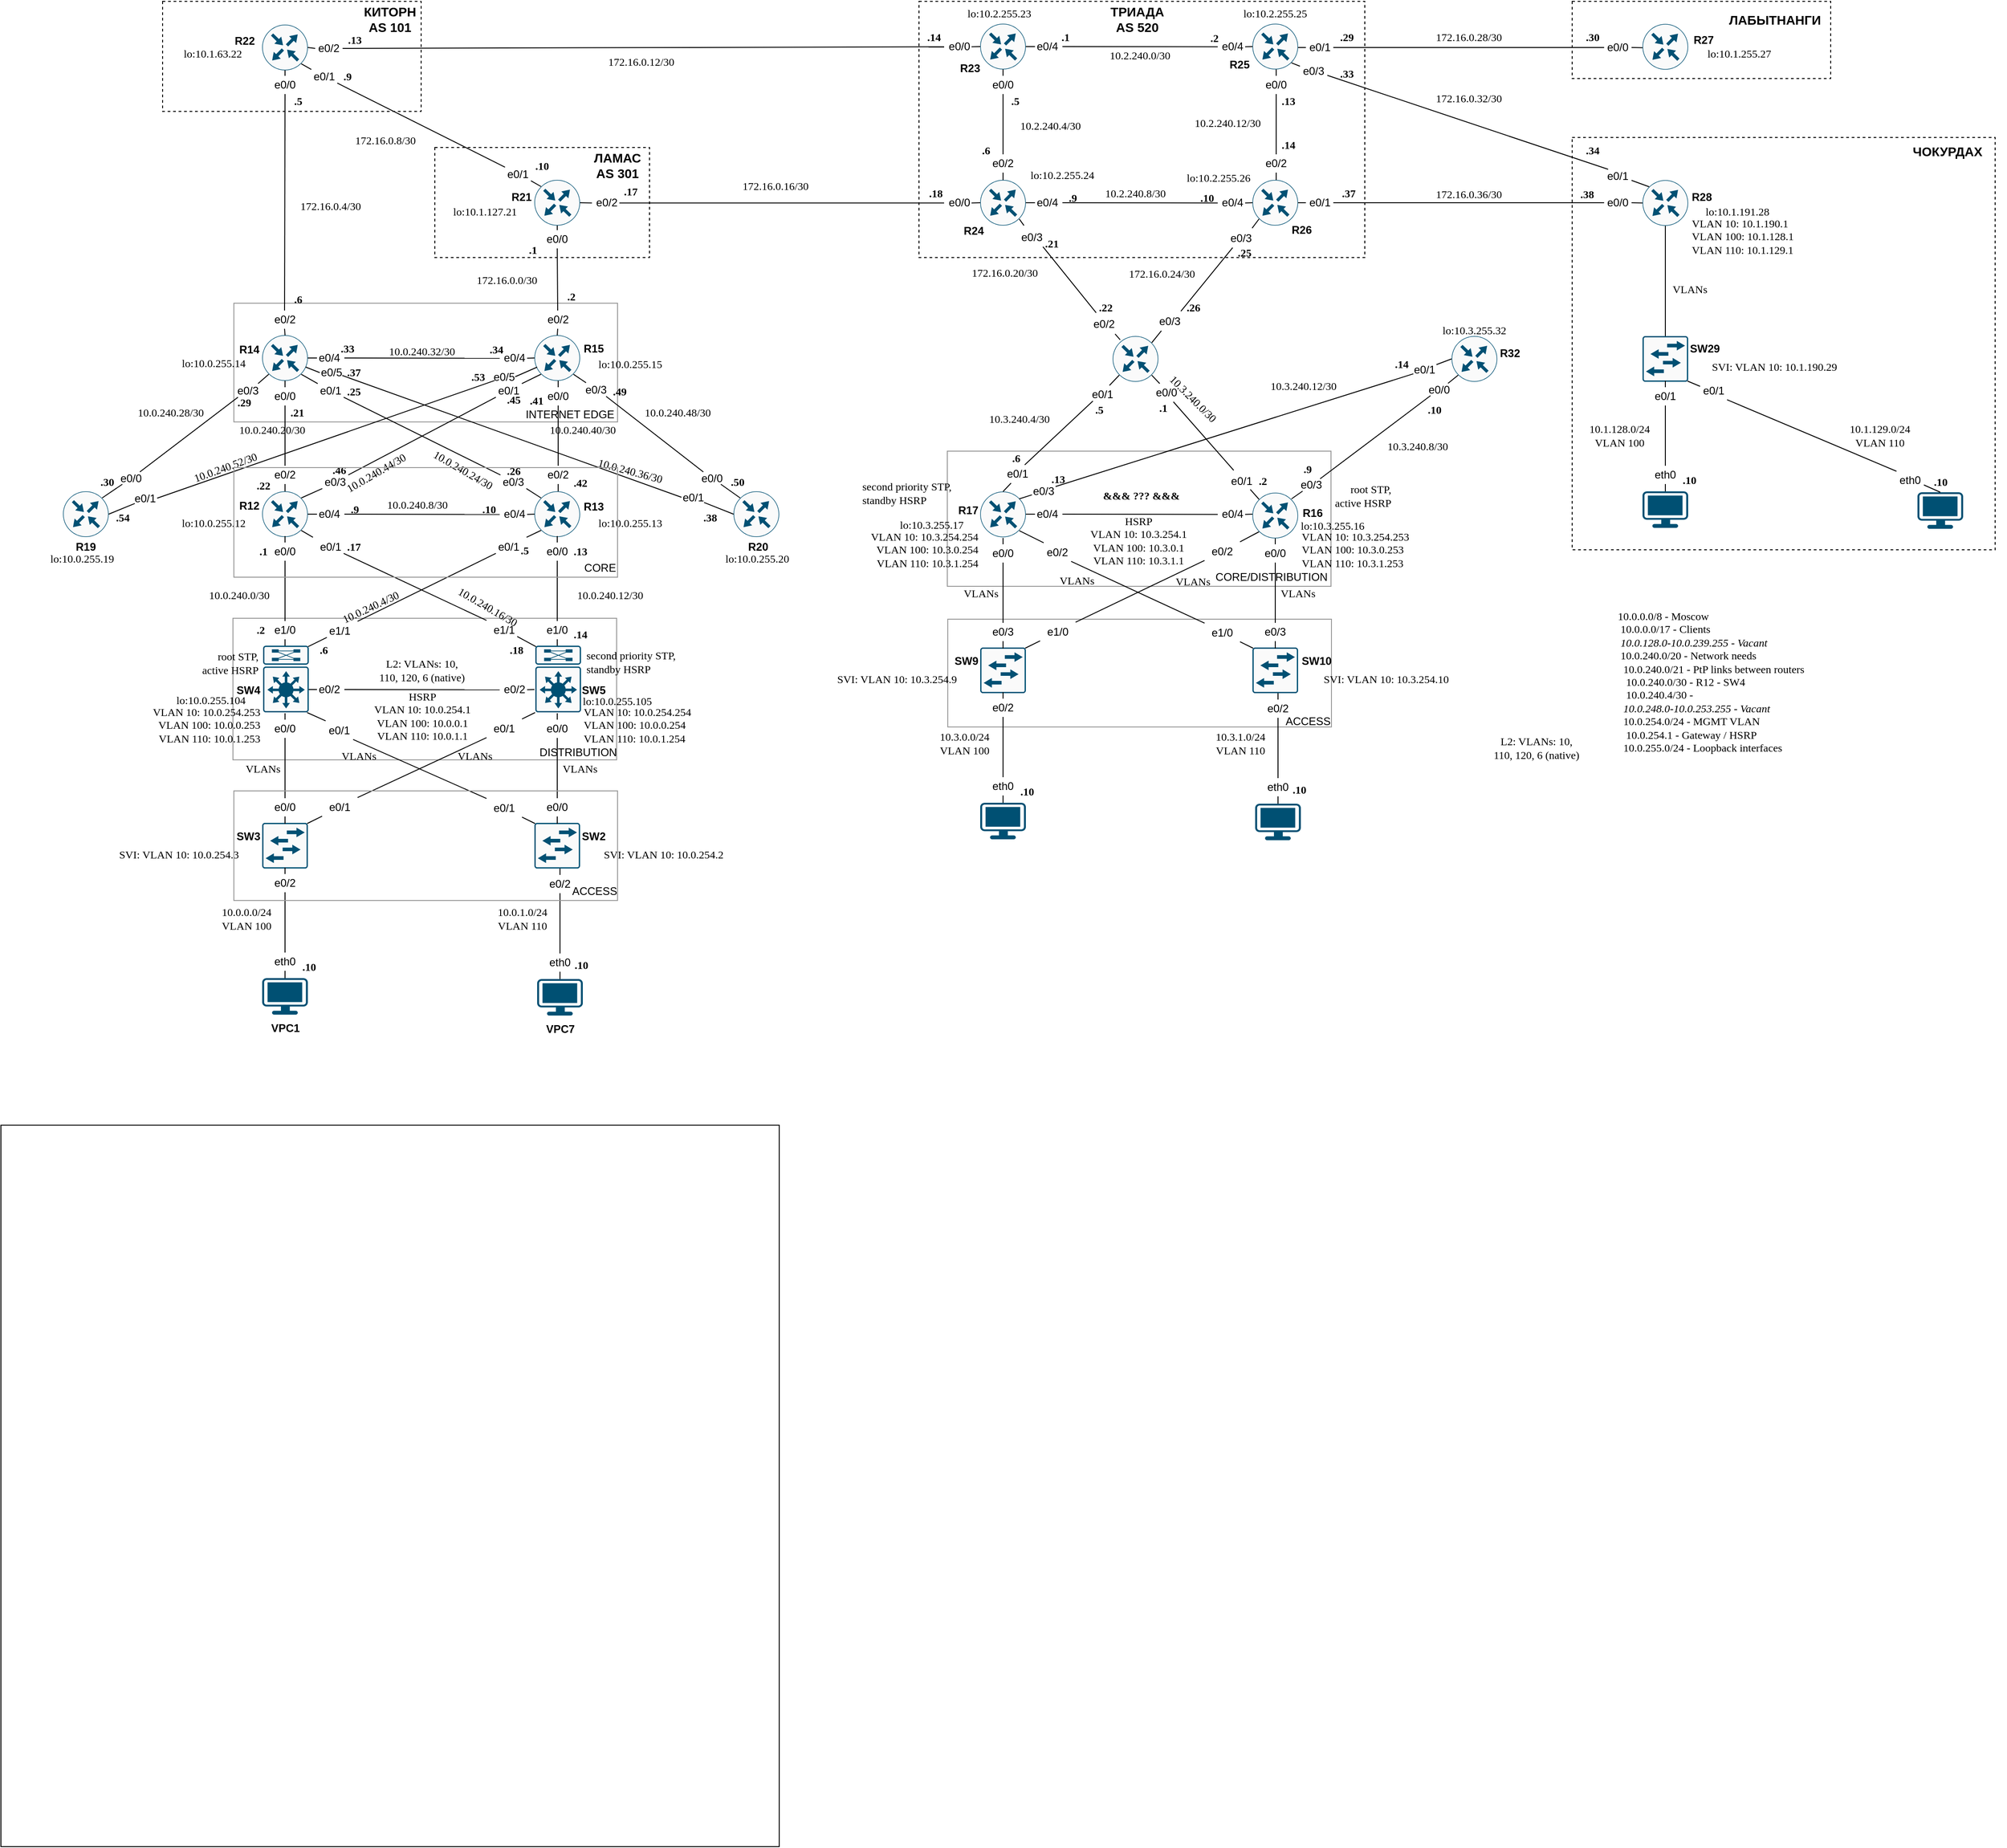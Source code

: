 <mxfile version="20.5.1" type="github">
  <diagram id="voFs1cuZO9YIWc2jyn0K" name="Страница 1">
    <mxGraphModel dx="2060" dy="3920" grid="1" gridSize="10" guides="1" tooltips="1" connect="1" arrows="1" fold="1" page="1" pageScale="1" pageWidth="4681" pageHeight="3300" math="0" shadow="0">
      <root>
        <mxCell id="0" />
        <mxCell id="1" parent="0" />
        <mxCell id="1ylkWFcsWydQvVdOaWhc-449" value="" style="rounded=0;whiteSpace=wrap;html=1;strokeColor=#000000;fillColor=none;dashed=1;" vertex="1" parent="1">
          <mxGeometry x="1050" y="39.5" width="488" height="280.5" as="geometry" />
        </mxCell>
        <mxCell id="1ylkWFcsWydQvVdOaWhc-444" value="" style="rounded=0;whiteSpace=wrap;html=1;strokeColor=#000000;fillColor=none;dashed=1;" vertex="1" parent="1">
          <mxGeometry x="1765" y="188.5" width="463" height="451.5" as="geometry" />
        </mxCell>
        <mxCell id="1ylkWFcsWydQvVdOaWhc-446" value="" style="rounded=0;whiteSpace=wrap;html=1;fillColor=none;strokeColor=#999999;" vertex="1" parent="1">
          <mxGeometry x="1081" y="532" width="420" height="148" as="geometry" />
        </mxCell>
        <mxCell id="1ylkWFcsWydQvVdOaWhc-205" value="" style="rounded=0;whiteSpace=wrap;html=1;fillColor=none;strokeColor=#999999;" vertex="1" parent="1">
          <mxGeometry x="299" y="715" width="420" height="155" as="geometry" />
        </mxCell>
        <mxCell id="1ylkWFcsWydQvVdOaWhc-371" value="" style="rounded=0;whiteSpace=wrap;html=1;fillColor=none;strokeColor=#999999;" vertex="1" parent="1">
          <mxGeometry x="1081.5" y="716" width="420" height="118" as="geometry" />
        </mxCell>
        <mxCell id="1ylkWFcsWydQvVdOaWhc-209" value="" style="rounded=0;whiteSpace=wrap;html=1;fillColor=none;strokeColor=#999999;" vertex="1" parent="1">
          <mxGeometry x="300" y="370" width="420" height="130" as="geometry" />
        </mxCell>
        <mxCell id="1ylkWFcsWydQvVdOaWhc-76" value="" style="rounded=0;whiteSpace=wrap;html=1;fillColor=none;" vertex="1" parent="1">
          <mxGeometry x="45" y="1270" width="852" height="790" as="geometry" />
        </mxCell>
        <mxCell id="LB4oUW9Qehg8nWZua1mU-1" value="" style="sketch=0;points=[[0.5,0,0],[1,0.5,0],[0.5,1,0],[0,0.5,0],[0.145,0.145,0],[0.856,0.145,0],[0.855,0.856,0],[0.145,0.855,0]];verticalLabelPosition=bottom;html=1;verticalAlign=top;aspect=fixed;align=center;pointerEvents=1;shape=mxgraph.cisco19.rect;prIcon=router;fillColor=#FAFAFA;strokeColor=#005073;" parent="1" vertex="1">
          <mxGeometry x="331" y="65" width="50" height="50" as="geometry" />
        </mxCell>
        <mxCell id="LB4oUW9Qehg8nWZua1mU-2" value="" style="sketch=0;points=[[0.5,0,0],[1,0.5,0],[0.5,1,0],[0,0.5,0],[0.145,0.145,0],[0.856,0.145,0],[0.855,0.856,0],[0.145,0.855,0]];verticalLabelPosition=bottom;html=1;verticalAlign=top;aspect=fixed;align=center;pointerEvents=1;shape=mxgraph.cisco19.rect;prIcon=router;fillColor=#FAFAFA;strokeColor=#005073;" parent="1" vertex="1">
          <mxGeometry x="629" y="235" width="50" height="50" as="geometry" />
        </mxCell>
        <mxCell id="LB4oUW9Qehg8nWZua1mU-3" value="" style="sketch=0;points=[[0.5,0,0],[1,0.5,0],[0.5,1,0],[0,0.5,0],[0.145,0.145,0],[0.856,0.145,0],[0.855,0.856,0],[0.145,0.855,0]];verticalLabelPosition=bottom;html=1;verticalAlign=top;aspect=fixed;align=center;pointerEvents=1;shape=mxgraph.cisco19.rect;prIcon=router;fillColor=#FAFAFA;strokeColor=#005073;" parent="1" vertex="1">
          <mxGeometry x="331" y="405" width="50" height="50" as="geometry" />
        </mxCell>
        <mxCell id="LB4oUW9Qehg8nWZua1mU-4" value="" style="sketch=0;points=[[0.5,0,0],[1,0.5,0],[0.5,1,0],[0,0.5,0],[0.145,0.145,0],[0.856,0.145,0],[0.855,0.856,0],[0.145,0.855,0]];verticalLabelPosition=bottom;html=1;verticalAlign=top;aspect=fixed;align=center;pointerEvents=1;shape=mxgraph.cisco19.rect;prIcon=router;fillColor=#FAFAFA;strokeColor=#005073;" parent="1" vertex="1">
          <mxGeometry x="629" y="405" width="50" height="50" as="geometry" />
        </mxCell>
        <mxCell id="LB4oUW9Qehg8nWZua1mU-9" value="" style="sketch=0;points=[[0.5,0,0],[1,0.5,0],[0.5,1,0],[0,0.5,0],[0.145,0.145,0],[0.856,0.145,0],[0.855,0.856,0],[0.145,0.855,0]];verticalLabelPosition=bottom;html=1;verticalAlign=top;aspect=fixed;align=center;pointerEvents=1;shape=mxgraph.cisco19.rect;prIcon=router;fillColor=#FAFAFA;strokeColor=#005073;" parent="1" vertex="1">
          <mxGeometry x="331" y="576" width="50" height="50" as="geometry" />
        </mxCell>
        <mxCell id="LB4oUW9Qehg8nWZua1mU-10" value="" style="sketch=0;points=[[0.5,0,0],[1,0.5,0],[0.5,1,0],[0,0.5,0],[0.145,0.145,0],[0.856,0.145,0],[0.855,0.856,0],[0.145,0.855,0]];verticalLabelPosition=bottom;html=1;verticalAlign=top;aspect=fixed;align=center;pointerEvents=1;shape=mxgraph.cisco19.rect;prIcon=router;fillColor=#FAFAFA;strokeColor=#005073;" parent="1" vertex="1">
          <mxGeometry x="629" y="576" width="50" height="50" as="geometry" />
        </mxCell>
        <mxCell id="LB4oUW9Qehg8nWZua1mU-11" value="" style="endArrow=none;html=1;rounded=0;exitX=1;exitY=0.5;exitDx=0;exitDy=0;exitPerimeter=0;entryX=0;entryY=0.5;entryDx=0;entryDy=0;entryPerimeter=0;startArrow=none;" parent="1" source="LB4oUW9Qehg8nWZua1mU-13" target="LB4oUW9Qehg8nWZua1mU-10" edge="1">
          <mxGeometry width="50" height="50" relative="1" as="geometry">
            <mxPoint x="371" y="666" as="sourcePoint" />
            <mxPoint x="421" y="616" as="targetPoint" />
          </mxGeometry>
        </mxCell>
        <mxCell id="LB4oUW9Qehg8nWZua1mU-14" value="" style="endArrow=none;html=1;rounded=0;exitX=0.5;exitY=0;exitDx=0;exitDy=0;exitPerimeter=0;entryX=0.5;entryY=1;entryDx=0;entryDy=0;entryPerimeter=0;startArrow=none;" parent="1" source="LB4oUW9Qehg8nWZua1mU-16" target="LB4oUW9Qehg8nWZua1mU-3" edge="1">
          <mxGeometry width="50" height="50" relative="1" as="geometry">
            <mxPoint x="511" y="495" as="sourcePoint" />
            <mxPoint x="561" y="445" as="targetPoint" />
          </mxGeometry>
        </mxCell>
        <mxCell id="LB4oUW9Qehg8nWZua1mU-18" value="" style="endArrow=none;html=1;rounded=0;exitX=0.856;exitY=0.145;exitDx=0;exitDy=0;entryX=0.145;entryY=0.855;entryDx=0;entryDy=0;entryPerimeter=0;exitPerimeter=0;startArrow=none;" parent="1" source="W7klxGYHlzmc_tSxLxQi-7" target="LB4oUW9Qehg8nWZua1mU-4" edge="1">
          <mxGeometry width="50" height="50" relative="1" as="geometry">
            <mxPoint x="511" y="495" as="sourcePoint" />
            <mxPoint x="561" y="445" as="targetPoint" />
          </mxGeometry>
        </mxCell>
        <mxCell id="LB4oUW9Qehg8nWZua1mU-12" value="e0/4" style="text;html=1;strokeColor=none;fillColor=none;align=left;verticalAlign=middle;whiteSpace=wrap;rounded=0;" parent="1" vertex="1">
          <mxGeometry x="391" y="586" width="30" height="30" as="geometry" />
        </mxCell>
        <mxCell id="LB4oUW9Qehg8nWZua1mU-19" value="" style="endArrow=none;html=1;rounded=0;exitX=1;exitY=0.5;exitDx=0;exitDy=0;exitPerimeter=0;entryX=0;entryY=0.5;entryDx=0;entryDy=0;entryPerimeter=0;" parent="1" source="LB4oUW9Qehg8nWZua1mU-9" target="LB4oUW9Qehg8nWZua1mU-12" edge="1">
          <mxGeometry width="50" height="50" relative="1" as="geometry">
            <mxPoint x="381" y="601" as="sourcePoint" />
            <mxPoint x="629" y="601" as="targetPoint" />
          </mxGeometry>
        </mxCell>
        <mxCell id="LB4oUW9Qehg8nWZua1mU-16" value="e0/0" style="text;html=1;strokeColor=none;fillColor=none;align=center;verticalAlign=middle;whiteSpace=wrap;rounded=0;" parent="1" vertex="1">
          <mxGeometry x="341" y="462" width="30" height="20" as="geometry" />
        </mxCell>
        <mxCell id="LB4oUW9Qehg8nWZua1mU-21" value="" style="endArrow=none;html=1;rounded=0;exitX=0.5;exitY=0;exitDx=0;exitDy=0;exitPerimeter=0;entryX=0.5;entryY=1;entryDx=0;entryDy=0;entryPerimeter=0;startArrow=none;" parent="1" source="LB4oUW9Qehg8nWZua1mU-17" target="LB4oUW9Qehg8nWZua1mU-16" edge="1">
          <mxGeometry width="50" height="50" relative="1" as="geometry">
            <mxPoint x="356" y="576" as="sourcePoint" />
            <mxPoint x="356" y="455" as="targetPoint" />
          </mxGeometry>
        </mxCell>
        <mxCell id="LB4oUW9Qehg8nWZua1mU-17" value="e0/2" style="text;html=1;strokeColor=none;fillColor=none;align=center;verticalAlign=middle;whiteSpace=wrap;rounded=0;" parent="1" vertex="1">
          <mxGeometry x="341" y="548" width="30" height="20" as="geometry" />
        </mxCell>
        <mxCell id="LB4oUW9Qehg8nWZua1mU-23" value="" style="endArrow=none;html=1;rounded=0;exitX=0.5;exitY=0;exitDx=0;exitDy=0;exitPerimeter=0;entryX=0.5;entryY=1;entryDx=0;entryDy=0;entryPerimeter=0;" parent="1" source="LB4oUW9Qehg8nWZua1mU-9" target="LB4oUW9Qehg8nWZua1mU-17" edge="1">
          <mxGeometry width="50" height="50" relative="1" as="geometry">
            <mxPoint x="356" y="576" as="sourcePoint" />
            <mxPoint x="356" y="485" as="targetPoint" />
          </mxGeometry>
        </mxCell>
        <mxCell id="LB4oUW9Qehg8nWZua1mU-13" value="e0/4" style="text;html=1;strokeColor=none;fillColor=none;align=right;verticalAlign=middle;whiteSpace=wrap;rounded=0;" parent="1" vertex="1">
          <mxGeometry x="591" y="589.5" width="30" height="23.5" as="geometry" />
        </mxCell>
        <mxCell id="LB4oUW9Qehg8nWZua1mU-24" value="" style="endArrow=none;html=1;rounded=0;exitX=1;exitY=0.5;exitDx=0;exitDy=0;exitPerimeter=0;entryX=0;entryY=0.5;entryDx=0;entryDy=0;entryPerimeter=0;startArrow=none;" parent="1" source="LB4oUW9Qehg8nWZua1mU-12" target="LB4oUW9Qehg8nWZua1mU-13" edge="1">
          <mxGeometry width="50" height="50" relative="1" as="geometry">
            <mxPoint x="421" y="600" as="sourcePoint" />
            <mxPoint x="629" y="601" as="targetPoint" />
          </mxGeometry>
        </mxCell>
        <mxCell id="W7klxGYHlzmc_tSxLxQi-5" value="e0/3" style="text;html=1;strokeColor=none;fillColor=none;align=center;verticalAlign=middle;whiteSpace=wrap;rounded=0;" parent="1" vertex="1">
          <mxGeometry x="391" y="555" width="40" height="21" as="geometry" />
        </mxCell>
        <mxCell id="W7klxGYHlzmc_tSxLxQi-6" value="" style="endArrow=none;html=1;rounded=0;exitX=0.856;exitY=0.145;exitDx=0;exitDy=0;entryX=0.145;entryY=0.855;entryDx=0;entryDy=0;entryPerimeter=0;exitPerimeter=0;" parent="1" source="LB4oUW9Qehg8nWZua1mU-9" target="W7klxGYHlzmc_tSxLxQi-5" edge="1">
          <mxGeometry width="50" height="50" relative="1" as="geometry">
            <mxPoint x="373.775" y="583.25" as="sourcePoint" />
            <mxPoint x="636.25" y="447.75" as="targetPoint" />
          </mxGeometry>
        </mxCell>
        <mxCell id="W7klxGYHlzmc_tSxLxQi-7" value="e0/1" style="text;html=1;strokeColor=none;fillColor=none;align=center;verticalAlign=middle;whiteSpace=wrap;rounded=0;" parent="1" vertex="1">
          <mxGeometry x="581" y="455" width="40" height="21" as="geometry" />
        </mxCell>
        <mxCell id="W7klxGYHlzmc_tSxLxQi-8" value="" style="endArrow=none;html=1;rounded=0;exitX=0.856;exitY=0.145;exitDx=0;exitDy=0;entryX=0.145;entryY=0.855;entryDx=0;entryDy=0;entryPerimeter=0;exitPerimeter=0;startArrow=none;" parent="1" source="W7klxGYHlzmc_tSxLxQi-5" target="W7klxGYHlzmc_tSxLxQi-7" edge="1">
          <mxGeometry width="50" height="50" relative="1" as="geometry">
            <mxPoint x="425.22" y="558.045" as="sourcePoint" />
            <mxPoint x="636.25" y="447.75" as="targetPoint" />
          </mxGeometry>
        </mxCell>
        <mxCell id="W7klxGYHlzmc_tSxLxQi-9" value="" style="endArrow=none;html=1;rounded=0;exitX=1;exitY=0.5;exitDx=0;exitDy=0;exitPerimeter=0;entryX=0;entryY=0.5;entryDx=0;entryDy=0;entryPerimeter=0;startArrow=none;" parent="1" source="W7klxGYHlzmc_tSxLxQi-12" edge="1">
          <mxGeometry width="50" height="50" relative="1" as="geometry">
            <mxPoint x="371" y="495" as="sourcePoint" />
            <mxPoint x="629" y="430" as="targetPoint" />
          </mxGeometry>
        </mxCell>
        <mxCell id="W7klxGYHlzmc_tSxLxQi-10" value="e0/4" style="text;html=1;strokeColor=none;fillColor=none;align=left;verticalAlign=middle;whiteSpace=wrap;rounded=0;" parent="1" vertex="1">
          <mxGeometry x="391" y="415" width="30" height="30" as="geometry" />
        </mxCell>
        <mxCell id="W7klxGYHlzmc_tSxLxQi-11" value="" style="endArrow=none;html=1;rounded=0;exitX=1;exitY=0.5;exitDx=0;exitDy=0;exitPerimeter=0;entryX=0;entryY=0.5;entryDx=0;entryDy=0;entryPerimeter=0;" parent="1" target="W7klxGYHlzmc_tSxLxQi-10" edge="1">
          <mxGeometry width="50" height="50" relative="1" as="geometry">
            <mxPoint x="381" y="430" as="sourcePoint" />
            <mxPoint x="629" y="430" as="targetPoint" />
          </mxGeometry>
        </mxCell>
        <mxCell id="W7klxGYHlzmc_tSxLxQi-12" value="e0/4" style="text;html=1;strokeColor=none;fillColor=none;align=right;verticalAlign=middle;whiteSpace=wrap;rounded=0;" parent="1" vertex="1">
          <mxGeometry x="591" y="418.5" width="30" height="23.5" as="geometry" />
        </mxCell>
        <mxCell id="W7klxGYHlzmc_tSxLxQi-13" value="" style="endArrow=none;html=1;rounded=0;exitX=1;exitY=0.5;exitDx=0;exitDy=0;exitPerimeter=0;entryX=0;entryY=0.5;entryDx=0;entryDy=0;entryPerimeter=0;startArrow=none;" parent="1" source="W7klxGYHlzmc_tSxLxQi-10" target="W7klxGYHlzmc_tSxLxQi-12" edge="1">
          <mxGeometry width="50" height="50" relative="1" as="geometry">
            <mxPoint x="421" y="429" as="sourcePoint" />
            <mxPoint x="629" y="430" as="targetPoint" />
          </mxGeometry>
        </mxCell>
        <mxCell id="W7klxGYHlzmc_tSxLxQi-14" value="" style="endArrow=none;html=1;rounded=0;exitX=0.145;exitY=0.145;exitDx=0;exitDy=0;exitPerimeter=0;entryX=0.855;entryY=0.856;entryDx=0;entryDy=0;entryPerimeter=0;startArrow=none;" parent="1" source="W7klxGYHlzmc_tSxLxQi-15" target="LB4oUW9Qehg8nWZua1mU-3" edge="1">
          <mxGeometry width="50" height="50" relative="1" as="geometry">
            <mxPoint x="411" y="505" as="sourcePoint" />
            <mxPoint x="461" y="455" as="targetPoint" />
          </mxGeometry>
        </mxCell>
        <mxCell id="W7klxGYHlzmc_tSxLxQi-15" value="e0/1" style="text;html=1;strokeColor=none;fillColor=none;align=center;verticalAlign=middle;whiteSpace=wrap;rounded=0;" parent="1" vertex="1">
          <mxGeometry x="386" y="455" width="40" height="21" as="geometry" />
        </mxCell>
        <mxCell id="W7klxGYHlzmc_tSxLxQi-16" value="" style="endArrow=none;html=1;rounded=0;exitX=0.145;exitY=0.145;exitDx=0;exitDy=0;exitPerimeter=0;entryX=0.855;entryY=0.856;entryDx=0;entryDy=0;entryPerimeter=0;startArrow=none;" parent="1" source="W7klxGYHlzmc_tSxLxQi-17" target="W7klxGYHlzmc_tSxLxQi-15" edge="1">
          <mxGeometry width="50" height="50" relative="1" as="geometry">
            <mxPoint x="636.25" y="583.25" as="sourcePoint" />
            <mxPoint x="373.75" y="447.775" as="targetPoint" />
          </mxGeometry>
        </mxCell>
        <mxCell id="W7klxGYHlzmc_tSxLxQi-17" value="e0/3" style="text;html=1;strokeColor=none;fillColor=none;align=center;verticalAlign=middle;whiteSpace=wrap;rounded=0;" parent="1" vertex="1">
          <mxGeometry x="586" y="555" width="40" height="21" as="geometry" />
        </mxCell>
        <mxCell id="W7klxGYHlzmc_tSxLxQi-18" value="" style="endArrow=none;html=1;rounded=0;exitX=0.145;exitY=0.145;exitDx=0;exitDy=0;exitPerimeter=0;entryX=0.855;entryY=0.856;entryDx=0;entryDy=0;entryPerimeter=0;" parent="1" source="LB4oUW9Qehg8nWZua1mU-10" target="W7klxGYHlzmc_tSxLxQi-17" edge="1">
          <mxGeometry width="50" height="50" relative="1" as="geometry">
            <mxPoint x="636.25" y="583.25" as="sourcePoint" />
            <mxPoint x="420.2" y="472.965" as="targetPoint" />
          </mxGeometry>
        </mxCell>
        <mxCell id="W7klxGYHlzmc_tSxLxQi-19" value="" style="endArrow=none;html=1;rounded=0;exitX=0.5;exitY=0;exitDx=0;exitDy=0;exitPerimeter=0;entryX=0.5;entryY=1;entryDx=0;entryDy=0;entryPerimeter=0;startArrow=none;" parent="1" source="W7klxGYHlzmc_tSxLxQi-20" edge="1">
          <mxGeometry width="50" height="50" relative="1" as="geometry">
            <mxPoint x="810" y="495" as="sourcePoint" />
            <mxPoint x="655" y="455" as="targetPoint" />
          </mxGeometry>
        </mxCell>
        <mxCell id="W7klxGYHlzmc_tSxLxQi-20" value="e0/0" style="text;html=1;strokeColor=none;fillColor=none;align=center;verticalAlign=middle;whiteSpace=wrap;rounded=0;" parent="1" vertex="1">
          <mxGeometry x="640" y="462" width="30" height="20" as="geometry" />
        </mxCell>
        <mxCell id="W7klxGYHlzmc_tSxLxQi-21" value="" style="endArrow=none;html=1;rounded=0;exitX=0.5;exitY=0;exitDx=0;exitDy=0;exitPerimeter=0;entryX=0.5;entryY=1;entryDx=0;entryDy=0;entryPerimeter=0;startArrow=none;" parent="1" source="W7klxGYHlzmc_tSxLxQi-22" target="W7klxGYHlzmc_tSxLxQi-20" edge="1">
          <mxGeometry width="50" height="50" relative="1" as="geometry">
            <mxPoint x="655" y="576" as="sourcePoint" />
            <mxPoint x="655" y="455" as="targetPoint" />
          </mxGeometry>
        </mxCell>
        <mxCell id="W7klxGYHlzmc_tSxLxQi-22" value="e0/2" style="text;html=1;strokeColor=none;fillColor=none;align=center;verticalAlign=middle;whiteSpace=wrap;rounded=0;" parent="1" vertex="1">
          <mxGeometry x="640" y="548" width="30" height="20" as="geometry" />
        </mxCell>
        <mxCell id="W7klxGYHlzmc_tSxLxQi-23" value="" style="endArrow=none;html=1;rounded=0;exitX=0.5;exitY=0;exitDx=0;exitDy=0;exitPerimeter=0;entryX=0.5;entryY=1;entryDx=0;entryDy=0;entryPerimeter=0;" parent="1" target="W7klxGYHlzmc_tSxLxQi-22" edge="1">
          <mxGeometry width="50" height="50" relative="1" as="geometry">
            <mxPoint x="655" y="576" as="sourcePoint" />
            <mxPoint x="655" y="485" as="targetPoint" />
          </mxGeometry>
        </mxCell>
        <mxCell id="W7klxGYHlzmc_tSxLxQi-25" value="" style="endArrow=none;html=1;rounded=0;exitX=0.5;exitY=0;exitDx=0;exitDy=0;exitPerimeter=0;entryX=0.5;entryY=1;entryDx=0;entryDy=0;entryPerimeter=0;startArrow=none;" parent="1" source="W7klxGYHlzmc_tSxLxQi-26" edge="1">
          <mxGeometry width="50" height="50" relative="1" as="geometry">
            <mxPoint x="511" y="665" as="sourcePoint" />
            <mxPoint x="356" y="625" as="targetPoint" />
          </mxGeometry>
        </mxCell>
        <mxCell id="W7klxGYHlzmc_tSxLxQi-26" value="e0/0" style="text;html=1;strokeColor=none;fillColor=none;align=center;verticalAlign=middle;whiteSpace=wrap;rounded=0;" parent="1" vertex="1">
          <mxGeometry x="341" y="632" width="30" height="20" as="geometry" />
        </mxCell>
        <mxCell id="W7klxGYHlzmc_tSxLxQi-27" value="" style="endArrow=none;html=1;rounded=0;exitX=0.5;exitY=0;exitDx=0;exitDy=0;exitPerimeter=0;entryX=0.5;entryY=1;entryDx=0;entryDy=0;entryPerimeter=0;startArrow=none;" parent="1" source="W7klxGYHlzmc_tSxLxQi-28" target="W7klxGYHlzmc_tSxLxQi-26" edge="1">
          <mxGeometry width="50" height="50" relative="1" as="geometry">
            <mxPoint x="356" y="746" as="sourcePoint" />
            <mxPoint x="356" y="625" as="targetPoint" />
          </mxGeometry>
        </mxCell>
        <mxCell id="W7klxGYHlzmc_tSxLxQi-28" value="e1/0" style="text;html=1;strokeColor=none;fillColor=none;align=center;verticalAlign=middle;whiteSpace=wrap;rounded=0;" parent="1" vertex="1">
          <mxGeometry x="341" y="718" width="30" height="20" as="geometry" />
        </mxCell>
        <mxCell id="W7klxGYHlzmc_tSxLxQi-29" value="" style="endArrow=none;html=1;rounded=0;exitX=0.5;exitY=0;exitDx=0;exitDy=0;exitPerimeter=0;entryX=0.5;entryY=1;entryDx=0;entryDy=0;entryPerimeter=0;" parent="1" target="W7klxGYHlzmc_tSxLxQi-28" edge="1">
          <mxGeometry width="50" height="50" relative="1" as="geometry">
            <mxPoint x="356" y="746" as="sourcePoint" />
            <mxPoint x="356" y="655" as="targetPoint" />
          </mxGeometry>
        </mxCell>
        <mxCell id="W7klxGYHlzmc_tSxLxQi-31" value="" style="endArrow=none;html=1;rounded=0;exitX=0.5;exitY=0;exitDx=0;exitDy=0;exitPerimeter=0;entryX=0.5;entryY=1;entryDx=0;entryDy=0;entryPerimeter=0;startArrow=none;" parent="1" source="W7klxGYHlzmc_tSxLxQi-32" edge="1">
          <mxGeometry width="50" height="50" relative="1" as="geometry">
            <mxPoint x="809" y="665" as="sourcePoint" />
            <mxPoint x="654.0" y="625" as="targetPoint" />
          </mxGeometry>
        </mxCell>
        <mxCell id="W7klxGYHlzmc_tSxLxQi-32" value="e0/0" style="text;html=1;strokeColor=none;fillColor=none;align=center;verticalAlign=middle;whiteSpace=wrap;rounded=0;" parent="1" vertex="1">
          <mxGeometry x="639" y="632" width="30" height="20" as="geometry" />
        </mxCell>
        <mxCell id="W7klxGYHlzmc_tSxLxQi-33" value="" style="endArrow=none;html=1;rounded=0;exitX=0.5;exitY=0;exitDx=0;exitDy=0;exitPerimeter=0;entryX=0.5;entryY=1;entryDx=0;entryDy=0;entryPerimeter=0;startArrow=none;" parent="1" source="W7klxGYHlzmc_tSxLxQi-34" target="W7klxGYHlzmc_tSxLxQi-32" edge="1">
          <mxGeometry width="50" height="50" relative="1" as="geometry">
            <mxPoint x="654" y="746" as="sourcePoint" />
            <mxPoint x="654" y="625" as="targetPoint" />
          </mxGeometry>
        </mxCell>
        <mxCell id="W7klxGYHlzmc_tSxLxQi-34" value="e1/0" style="text;html=1;strokeColor=none;fillColor=none;align=center;verticalAlign=middle;whiteSpace=wrap;rounded=0;" parent="1" vertex="1">
          <mxGeometry x="639" y="718" width="30" height="20" as="geometry" />
        </mxCell>
        <mxCell id="W7klxGYHlzmc_tSxLxQi-35" value="" style="endArrow=none;html=1;rounded=0;exitX=0.5;exitY=0;exitDx=0;exitDy=0;exitPerimeter=0;entryX=0.5;entryY=1;entryDx=0;entryDy=0;entryPerimeter=0;" parent="1" target="W7klxGYHlzmc_tSxLxQi-34" edge="1">
          <mxGeometry width="50" height="50" relative="1" as="geometry">
            <mxPoint x="654.0" y="746.0" as="sourcePoint" />
            <mxPoint x="654" y="655" as="targetPoint" />
          </mxGeometry>
        </mxCell>
        <mxCell id="W7klxGYHlzmc_tSxLxQi-36" value="" style="endArrow=none;html=1;rounded=0;exitX=1;exitY=0.5;exitDx=0;exitDy=0;exitPerimeter=0;entryX=0;entryY=0.5;entryDx=0;entryDy=0;entryPerimeter=0;startArrow=none;" parent="1" source="W7klxGYHlzmc_tSxLxQi-39" edge="1">
          <mxGeometry width="50" height="50" relative="1" as="geometry">
            <mxPoint x="371" y="858" as="sourcePoint" />
            <mxPoint x="629" y="793" as="targetPoint" />
          </mxGeometry>
        </mxCell>
        <mxCell id="W7klxGYHlzmc_tSxLxQi-37" value="e0/2" style="text;html=1;strokeColor=none;fillColor=none;align=left;verticalAlign=middle;whiteSpace=wrap;rounded=0;" parent="1" vertex="1">
          <mxGeometry x="391" y="778" width="30" height="30" as="geometry" />
        </mxCell>
        <mxCell id="W7klxGYHlzmc_tSxLxQi-38" value="" style="endArrow=none;html=1;rounded=0;exitX=1;exitY=0.5;exitDx=0;exitDy=0;exitPerimeter=0;entryX=0;entryY=0.5;entryDx=0;entryDy=0;entryPerimeter=0;" parent="1" target="W7klxGYHlzmc_tSxLxQi-37" edge="1">
          <mxGeometry width="50" height="50" relative="1" as="geometry">
            <mxPoint x="381.0" y="793" as="sourcePoint" />
            <mxPoint x="629" y="793" as="targetPoint" />
          </mxGeometry>
        </mxCell>
        <mxCell id="W7klxGYHlzmc_tSxLxQi-39" value="e0/2" style="text;html=1;strokeColor=none;fillColor=none;align=right;verticalAlign=middle;whiteSpace=wrap;rounded=0;" parent="1" vertex="1">
          <mxGeometry x="591" y="781.5" width="30" height="23.5" as="geometry" />
        </mxCell>
        <mxCell id="W7klxGYHlzmc_tSxLxQi-40" value="" style="endArrow=none;html=1;rounded=0;exitX=1;exitY=0.5;exitDx=0;exitDy=0;exitPerimeter=0;entryX=0;entryY=0.5;entryDx=0;entryDy=0;entryPerimeter=0;startArrow=none;" parent="1" source="W7klxGYHlzmc_tSxLxQi-37" target="W7klxGYHlzmc_tSxLxQi-39" edge="1">
          <mxGeometry width="50" height="50" relative="1" as="geometry">
            <mxPoint x="421" y="792" as="sourcePoint" />
            <mxPoint x="629" y="793" as="targetPoint" />
          </mxGeometry>
        </mxCell>
        <mxCell id="W7klxGYHlzmc_tSxLxQi-41" value="" style="endArrow=none;html=1;rounded=0;exitX=0.985;exitY=0.015;exitDx=0;exitDy=0;exitPerimeter=0;entryX=0.145;entryY=0.855;entryDx=0;entryDy=0;entryPerimeter=0;startArrow=none;" parent="1" source="W7klxGYHlzmc_tSxLxQi-44" target="LB4oUW9Qehg8nWZua1mU-10" edge="1">
          <mxGeometry width="50" height="50" relative="1" as="geometry">
            <mxPoint x="476" y="705" as="sourcePoint" />
            <mxPoint x="526" y="655" as="targetPoint" />
          </mxGeometry>
        </mxCell>
        <mxCell id="W7klxGYHlzmc_tSxLxQi-42" value="e1/1" style="text;html=1;strokeColor=none;fillColor=none;align=center;verticalAlign=middle;whiteSpace=wrap;rounded=0;" parent="1" vertex="1">
          <mxGeometry x="396" y="718" width="40" height="21" as="geometry" />
        </mxCell>
        <mxCell id="W7klxGYHlzmc_tSxLxQi-43" value="" style="endArrow=none;html=1;rounded=0;exitX=0.985;exitY=0.015;exitDx=0;exitDy=0;exitPerimeter=0;entryX=0.145;entryY=0.855;entryDx=0;entryDy=0;entryPerimeter=0;" parent="1" source="W7klxGYHlzmc_tSxLxQi-200" target="W7klxGYHlzmc_tSxLxQi-42" edge="1">
          <mxGeometry width="50" height="50" relative="1" as="geometry">
            <mxPoint x="380.25" y="769.75" as="sourcePoint" />
            <mxPoint x="636.25" y="618.75" as="targetPoint" />
          </mxGeometry>
        </mxCell>
        <mxCell id="W7klxGYHlzmc_tSxLxQi-44" value="e0/1" style="text;html=1;strokeColor=none;fillColor=none;align=center;verticalAlign=middle;whiteSpace=wrap;rounded=0;" parent="1" vertex="1">
          <mxGeometry x="581" y="626" width="40" height="21" as="geometry" />
        </mxCell>
        <mxCell id="W7klxGYHlzmc_tSxLxQi-45" value="" style="endArrow=none;html=1;rounded=0;exitX=0.985;exitY=0.015;exitDx=0;exitDy=0;exitPerimeter=0;entryX=0.145;entryY=0.855;entryDx=0;entryDy=0;entryPerimeter=0;startArrow=none;" parent="1" source="W7klxGYHlzmc_tSxLxQi-42" target="W7klxGYHlzmc_tSxLxQi-44" edge="1">
          <mxGeometry width="50" height="50" relative="1" as="geometry">
            <mxPoint x="435.4" y="718.315" as="sourcePoint" />
            <mxPoint x="636.25" y="618.75" as="targetPoint" />
          </mxGeometry>
        </mxCell>
        <mxCell id="W7klxGYHlzmc_tSxLxQi-48" value="" style="endArrow=none;html=1;rounded=0;exitX=0.015;exitY=0.015;exitDx=0;exitDy=0;exitPerimeter=0;entryX=0.855;entryY=0.856;entryDx=0;entryDy=0;entryPerimeter=0;startArrow=none;" parent="1" source="W7klxGYHlzmc_tSxLxQi-49" target="LB4oUW9Qehg8nWZua1mU-9" edge="1">
          <mxGeometry width="50" height="50" relative="1" as="geometry">
            <mxPoint x="476" y="705" as="sourcePoint" />
            <mxPoint x="526" y="655" as="targetPoint" />
          </mxGeometry>
        </mxCell>
        <mxCell id="W7klxGYHlzmc_tSxLxQi-49" value="e0/1" style="text;html=1;strokeColor=none;fillColor=none;align=center;verticalAlign=middle;whiteSpace=wrap;rounded=0;" parent="1" vertex="1">
          <mxGeometry x="386" y="626" width="40" height="21" as="geometry" />
        </mxCell>
        <mxCell id="W7klxGYHlzmc_tSxLxQi-50" value="" style="endArrow=none;html=1;rounded=0;exitX=0.015;exitY=0.015;exitDx=0;exitDy=0;exitPerimeter=0;entryX=0.855;entryY=0.856;entryDx=0;entryDy=0;entryPerimeter=0;startArrow=none;" parent="1" source="W7klxGYHlzmc_tSxLxQi-51" target="W7klxGYHlzmc_tSxLxQi-49" edge="1">
          <mxGeometry width="50" height="50" relative="1" as="geometry">
            <mxPoint x="629.75" y="745.75" as="sourcePoint" />
            <mxPoint x="373.75" y="618.775" as="targetPoint" />
          </mxGeometry>
        </mxCell>
        <mxCell id="W7klxGYHlzmc_tSxLxQi-51" value="e1/1" style="text;html=1;strokeColor=none;fillColor=none;align=center;verticalAlign=middle;whiteSpace=wrap;rounded=0;" parent="1" vertex="1">
          <mxGeometry x="576" y="717" width="40" height="21" as="geometry" />
        </mxCell>
        <mxCell id="W7klxGYHlzmc_tSxLxQi-52" value="" style="endArrow=none;html=1;rounded=0;exitX=0.015;exitY=0.015;exitDx=0;exitDy=0;exitPerimeter=0;entryX=0.855;entryY=0.856;entryDx=0;entryDy=0;entryPerimeter=0;" parent="1" source="W7klxGYHlzmc_tSxLxQi-201" target="W7klxGYHlzmc_tSxLxQi-51" edge="1">
          <mxGeometry width="50" height="50" relative="1" as="geometry">
            <mxPoint x="629.75" y="769.75" as="sourcePoint" />
            <mxPoint x="420.2" y="643.966" as="targetPoint" />
          </mxGeometry>
        </mxCell>
        <mxCell id="W7klxGYHlzmc_tSxLxQi-65" value="" style="sketch=0;points=[[0.5,0,0],[1,0.5,0],[0.5,1,0],[0,0.5,0],[0.145,0.145,0],[0.856,0.145,0],[0.855,0.856,0],[0.145,0.855,0]];verticalLabelPosition=bottom;html=1;verticalAlign=top;aspect=fixed;align=center;pointerEvents=1;shape=mxgraph.cisco19.rect;prIcon=router;fillColor=#FAFAFA;strokeColor=#005073;" parent="1" vertex="1">
          <mxGeometry x="113" y="576" width="50" height="50" as="geometry" />
        </mxCell>
        <mxCell id="W7klxGYHlzmc_tSxLxQi-109" value="" style="sketch=0;points=[[0.015,0.015,0],[0.985,0.015,0],[0.985,0.985,0],[0.015,0.985,0],[0.25,0,0],[0.5,0,0],[0.75,0,0],[1,0.25,0],[1,0.5,0],[1,0.75,0],[0.75,1,0],[0.5,1,0],[0.25,1,0],[0,0.75,0],[0,0.5,0],[0,0.25,0]];verticalLabelPosition=bottom;html=1;verticalAlign=top;aspect=fixed;align=center;pointerEvents=1;shape=mxgraph.cisco19.rect;prIcon=l2_switch;fillColor=#FAFAFA;strokeColor=#005073;" parent="1" vertex="1">
          <mxGeometry x="331" y="939" width="50" height="50" as="geometry" />
        </mxCell>
        <mxCell id="W7klxGYHlzmc_tSxLxQi-110" value="" style="endArrow=none;html=1;rounded=0;exitX=0.5;exitY=0;exitDx=0;exitDy=0;exitPerimeter=0;entryX=0.5;entryY=1;entryDx=0;entryDy=0;entryPerimeter=0;startArrow=none;" parent="1" source="W7klxGYHlzmc_tSxLxQi-111" edge="1">
          <mxGeometry width="50" height="50" relative="1" as="geometry">
            <mxPoint x="511" y="859" as="sourcePoint" />
            <mxPoint x="356" y="819" as="targetPoint" />
          </mxGeometry>
        </mxCell>
        <mxCell id="W7klxGYHlzmc_tSxLxQi-111" value="e0/0" style="text;html=1;strokeColor=none;fillColor=none;align=center;verticalAlign=middle;whiteSpace=wrap;rounded=0;" parent="1" vertex="1">
          <mxGeometry x="341" y="826" width="30" height="20" as="geometry" />
        </mxCell>
        <mxCell id="W7klxGYHlzmc_tSxLxQi-112" value="" style="endArrow=none;html=1;rounded=0;exitX=0.5;exitY=0;exitDx=0;exitDy=0;exitPerimeter=0;entryX=0.5;entryY=1;entryDx=0;entryDy=0;entryPerimeter=0;startArrow=none;" parent="1" source="W7klxGYHlzmc_tSxLxQi-113" target="W7klxGYHlzmc_tSxLxQi-111" edge="1">
          <mxGeometry width="50" height="50" relative="1" as="geometry">
            <mxPoint x="356" y="940" as="sourcePoint" />
            <mxPoint x="356" y="819" as="targetPoint" />
          </mxGeometry>
        </mxCell>
        <mxCell id="W7klxGYHlzmc_tSxLxQi-113" value="e0/0" style="text;html=1;strokeColor=none;fillColor=none;align=center;verticalAlign=middle;whiteSpace=wrap;rounded=0;" parent="1" vertex="1">
          <mxGeometry x="341" y="912" width="30" height="20" as="geometry" />
        </mxCell>
        <mxCell id="W7klxGYHlzmc_tSxLxQi-114" value="" style="endArrow=none;html=1;rounded=0;exitX=0.5;exitY=0;exitDx=0;exitDy=0;exitPerimeter=0;entryX=0.5;entryY=1;entryDx=0;entryDy=0;entryPerimeter=0;" parent="1" target="W7klxGYHlzmc_tSxLxQi-113" edge="1">
          <mxGeometry width="50" height="50" relative="1" as="geometry">
            <mxPoint x="356" y="940" as="sourcePoint" />
            <mxPoint x="356" y="849" as="targetPoint" />
          </mxGeometry>
        </mxCell>
        <mxCell id="W7klxGYHlzmc_tSxLxQi-115" value="" style="sketch=0;points=[[0.015,0.015,0],[0.985,0.015,0],[0.985,0.985,0],[0.015,0.985,0],[0.25,0,0],[0.5,0,0],[0.75,0,0],[1,0.25,0],[1,0.5,0],[1,0.75,0],[0.75,1,0],[0.5,1,0],[0.25,1,0],[0,0.75,0],[0,0.5,0],[0,0.25,0]];verticalLabelPosition=bottom;html=1;verticalAlign=top;aspect=fixed;align=center;pointerEvents=1;shape=mxgraph.cisco19.rect;prIcon=l2_switch;fillColor=#FAFAFA;strokeColor=#005073;" parent="1" vertex="1">
          <mxGeometry x="629" y="939" width="50" height="50" as="geometry" />
        </mxCell>
        <mxCell id="W7klxGYHlzmc_tSxLxQi-116" value="" style="endArrow=none;html=1;rounded=0;exitX=0.5;exitY=0;exitDx=0;exitDy=0;exitPerimeter=0;entryX=0.5;entryY=1;entryDx=0;entryDy=0;entryPerimeter=0;startArrow=none;" parent="1" source="W7klxGYHlzmc_tSxLxQi-117" edge="1">
          <mxGeometry width="50" height="50" relative="1" as="geometry">
            <mxPoint x="809" y="859" as="sourcePoint" />
            <mxPoint x="654" y="819" as="targetPoint" />
          </mxGeometry>
        </mxCell>
        <mxCell id="W7klxGYHlzmc_tSxLxQi-117" value="e0/0" style="text;html=1;strokeColor=none;fillColor=none;align=center;verticalAlign=middle;whiteSpace=wrap;rounded=0;" parent="1" vertex="1">
          <mxGeometry x="639" y="826" width="30" height="20" as="geometry" />
        </mxCell>
        <mxCell id="W7klxGYHlzmc_tSxLxQi-118" value="" style="endArrow=none;html=1;rounded=0;exitX=0.5;exitY=0;exitDx=0;exitDy=0;exitPerimeter=0;entryX=0.5;entryY=1;entryDx=0;entryDy=0;entryPerimeter=0;startArrow=none;" parent="1" source="W7klxGYHlzmc_tSxLxQi-119" target="W7klxGYHlzmc_tSxLxQi-117" edge="1">
          <mxGeometry width="50" height="50" relative="1" as="geometry">
            <mxPoint x="654" y="940" as="sourcePoint" />
            <mxPoint x="654" y="819" as="targetPoint" />
          </mxGeometry>
        </mxCell>
        <mxCell id="W7klxGYHlzmc_tSxLxQi-119" value="e0/0" style="text;html=1;strokeColor=none;fillColor=none;align=center;verticalAlign=middle;whiteSpace=wrap;rounded=0;" parent="1" vertex="1">
          <mxGeometry x="639" y="912" width="30" height="20" as="geometry" />
        </mxCell>
        <mxCell id="W7klxGYHlzmc_tSxLxQi-120" value="" style="endArrow=none;html=1;rounded=0;exitX=0.5;exitY=0;exitDx=0;exitDy=0;exitPerimeter=0;entryX=0.5;entryY=1;entryDx=0;entryDy=0;entryPerimeter=0;" parent="1" target="W7klxGYHlzmc_tSxLxQi-119" edge="1">
          <mxGeometry width="50" height="50" relative="1" as="geometry">
            <mxPoint x="654" y="940.0" as="sourcePoint" />
            <mxPoint x="654" y="849" as="targetPoint" />
          </mxGeometry>
        </mxCell>
        <mxCell id="W7klxGYHlzmc_tSxLxQi-136" value="" style="endArrow=none;html=1;rounded=0;exitX=0.985;exitY=0.015;exitDx=0;exitDy=0;exitPerimeter=0;entryX=0.015;entryY=0.985;entryDx=0;entryDy=0;entryPerimeter=0;startArrow=none;" parent="1" source="W7klxGYHlzmc_tSxLxQi-142" edge="1">
          <mxGeometry width="50" height="50" relative="1" as="geometry">
            <mxPoint x="480" y="889" as="sourcePoint" />
            <mxPoint x="629.75" y="818.25" as="targetPoint" />
          </mxGeometry>
        </mxCell>
        <mxCell id="W7klxGYHlzmc_tSxLxQi-137" value="" style="endArrow=none;html=1;rounded=0;exitX=0.015;exitY=0.015;exitDx=0;exitDy=0;exitPerimeter=0;entryX=0.985;entryY=0.985;entryDx=0;entryDy=0;entryPerimeter=0;startArrow=none;" parent="1" source="W7klxGYHlzmc_tSxLxQi-140" edge="1">
          <mxGeometry width="50" height="50" relative="1" as="geometry">
            <mxPoint x="480" y="889" as="sourcePoint" />
            <mxPoint x="380.25" y="818.25" as="targetPoint" />
          </mxGeometry>
        </mxCell>
        <mxCell id="W7klxGYHlzmc_tSxLxQi-138" value="e0/1" style="text;html=1;strokeColor=none;fillColor=none;align=center;verticalAlign=middle;whiteSpace=wrap;rounded=0;" parent="1" vertex="1">
          <mxGeometry x="396" y="911" width="40" height="21" as="geometry" />
        </mxCell>
        <mxCell id="W7klxGYHlzmc_tSxLxQi-139" value="" style="endArrow=none;html=1;rounded=0;exitX=0.985;exitY=0.015;exitDx=0;exitDy=0;exitPerimeter=0;entryX=0.015;entryY=0.985;entryDx=0;entryDy=0;entryPerimeter=0;" parent="1" source="W7klxGYHlzmc_tSxLxQi-109" target="W7klxGYHlzmc_tSxLxQi-138" edge="1">
          <mxGeometry width="50" height="50" relative="1" as="geometry">
            <mxPoint x="380.25" y="939.75" as="sourcePoint" />
            <mxPoint x="629.75" y="818.25" as="targetPoint" />
          </mxGeometry>
        </mxCell>
        <mxCell id="W7klxGYHlzmc_tSxLxQi-140" value="e0/1" style="text;html=1;strokeColor=none;fillColor=none;align=center;verticalAlign=middle;whiteSpace=wrap;rounded=0;" parent="1" vertex="1">
          <mxGeometry x="400" y="827" width="31" height="21" as="geometry" />
        </mxCell>
        <mxCell id="W7klxGYHlzmc_tSxLxQi-141" value="" style="endArrow=none;html=1;rounded=0;exitX=0.015;exitY=0.015;exitDx=0;exitDy=0;exitPerimeter=0;entryX=0.985;entryY=0.985;entryDx=0;entryDy=0;entryPerimeter=0;startArrow=none;" parent="1" source="W7klxGYHlzmc_tSxLxQi-145" target="W7klxGYHlzmc_tSxLxQi-140" edge="1">
          <mxGeometry width="50" height="50" relative="1" as="geometry">
            <mxPoint x="629.75" y="939.75" as="sourcePoint" />
            <mxPoint x="380.25" y="818.25" as="targetPoint" />
          </mxGeometry>
        </mxCell>
        <mxCell id="W7klxGYHlzmc_tSxLxQi-142" value="e0/1" style="text;html=1;strokeColor=none;fillColor=none;align=center;verticalAlign=middle;whiteSpace=wrap;rounded=0;" parent="1" vertex="1">
          <mxGeometry x="576" y="825" width="40" height="21" as="geometry" />
        </mxCell>
        <mxCell id="W7klxGYHlzmc_tSxLxQi-144" value="" style="endArrow=none;html=1;rounded=0;exitX=0.985;exitY=0.015;exitDx=0;exitDy=0;exitPerimeter=0;entryX=0.015;entryY=0.985;entryDx=0;entryDy=0;entryPerimeter=0;startArrow=none;" parent="1" source="W7klxGYHlzmc_tSxLxQi-138" target="W7klxGYHlzmc_tSxLxQi-142" edge="1">
          <mxGeometry width="50" height="50" relative="1" as="geometry">
            <mxPoint x="435.4" y="911.315" as="sourcePoint" />
            <mxPoint x="629.75" y="818.25" as="targetPoint" />
          </mxGeometry>
        </mxCell>
        <mxCell id="W7klxGYHlzmc_tSxLxQi-145" value="e0/1" style="text;html=1;strokeColor=none;fillColor=none;align=center;verticalAlign=middle;whiteSpace=wrap;rounded=0;" parent="1" vertex="1">
          <mxGeometry x="576" y="912" width="40" height="21" as="geometry" />
        </mxCell>
        <mxCell id="W7klxGYHlzmc_tSxLxQi-146" value="" style="endArrow=none;html=1;rounded=0;exitX=0.015;exitY=0.015;exitDx=0;exitDy=0;exitPerimeter=0;entryX=0.985;entryY=0.985;entryDx=0;entryDy=0;entryPerimeter=0;" parent="1" source="W7klxGYHlzmc_tSxLxQi-115" target="W7klxGYHlzmc_tSxLxQi-145" edge="1">
          <mxGeometry width="50" height="50" relative="1" as="geometry">
            <mxPoint x="629.75" y="939.75" as="sourcePoint" />
            <mxPoint x="430.4" y="839.685" as="targetPoint" />
          </mxGeometry>
        </mxCell>
        <mxCell id="W7klxGYHlzmc_tSxLxQi-148" value="" style="endArrow=none;html=1;rounded=0;exitX=0.856;exitY=0.145;exitDx=0;exitDy=0;exitPerimeter=0;entryX=0.145;entryY=0.855;entryDx=0;entryDy=0;entryPerimeter=0;startArrow=none;" parent="1" source="W7klxGYHlzmc_tSxLxQi-154" target="LB4oUW9Qehg8nWZua1mU-3" edge="1">
          <mxGeometry width="50" height="50" relative="1" as="geometry">
            <mxPoint x="320" y="665" as="sourcePoint" />
            <mxPoint x="370" y="615" as="targetPoint" />
          </mxGeometry>
        </mxCell>
        <mxCell id="W7klxGYHlzmc_tSxLxQi-149" value="" style="endArrow=none;html=1;rounded=0;exitX=1;exitY=0.5;exitDx=0;exitDy=0;exitPerimeter=0;entryX=0.06;entryY=0.7;entryDx=0;entryDy=0;entryPerimeter=0;startArrow=none;" parent="1" source="W7klxGYHlzmc_tSxLxQi-157" target="LB4oUW9Qehg8nWZua1mU-4" edge="1">
          <mxGeometry width="50" height="50" relative="1" as="geometry">
            <mxPoint x="220" y="645" as="sourcePoint" />
            <mxPoint x="370" y="615" as="targetPoint" />
          </mxGeometry>
        </mxCell>
        <mxCell id="W7klxGYHlzmc_tSxLxQi-147" value="e0/0" style="text;html=1;strokeColor=none;fillColor=none;align=center;verticalAlign=middle;whiteSpace=wrap;rounded=0;" parent="1" vertex="1">
          <mxGeometry x="174" y="552" width="27" height="19" as="geometry" />
        </mxCell>
        <mxCell id="W7klxGYHlzmc_tSxLxQi-151" value="" style="endArrow=none;html=1;rounded=0;exitX=0.856;exitY=0.145;exitDx=0;exitDy=0;exitPerimeter=0;entryX=0.145;entryY=0.855;entryDx=0;entryDy=0;entryPerimeter=0;" parent="1" source="W7klxGYHlzmc_tSxLxQi-65" target="W7klxGYHlzmc_tSxLxQi-147" edge="1">
          <mxGeometry width="50" height="50" relative="1" as="geometry">
            <mxPoint x="155.775" y="583.25" as="sourcePoint" />
            <mxPoint x="338.25" y="447.75" as="targetPoint" />
          </mxGeometry>
        </mxCell>
        <mxCell id="W7klxGYHlzmc_tSxLxQi-150" value="e0/1" style="text;html=1;strokeColor=none;fillColor=none;align=center;verticalAlign=middle;whiteSpace=wrap;rounded=0;" parent="1" vertex="1">
          <mxGeometry x="190" y="569" width="26" height="29" as="geometry" />
        </mxCell>
        <mxCell id="W7klxGYHlzmc_tSxLxQi-153" value="" style="endArrow=none;html=1;rounded=0;exitX=1;exitY=0.5;exitDx=0;exitDy=0;exitPerimeter=0;entryX=0.06;entryY=0.7;entryDx=0;entryDy=0;entryPerimeter=0;" parent="1" source="W7klxGYHlzmc_tSxLxQi-65" target="W7klxGYHlzmc_tSxLxQi-150" edge="1">
          <mxGeometry width="50" height="50" relative="1" as="geometry">
            <mxPoint x="163.0" y="601" as="sourcePoint" />
            <mxPoint x="632.0" y="440" as="targetPoint" />
          </mxGeometry>
        </mxCell>
        <mxCell id="W7klxGYHlzmc_tSxLxQi-154" value="e0/3" style="text;html=1;strokeColor=none;fillColor=none;align=center;verticalAlign=middle;whiteSpace=wrap;rounded=0;" parent="1" vertex="1">
          <mxGeometry x="300" y="455" width="31" height="21" as="geometry" />
        </mxCell>
        <mxCell id="W7klxGYHlzmc_tSxLxQi-155" value="" style="endArrow=none;html=1;rounded=0;exitX=0.856;exitY=0.145;exitDx=0;exitDy=0;exitPerimeter=0;entryX=0.145;entryY=0.855;entryDx=0;entryDy=0;entryPerimeter=0;startArrow=none;" parent="1" source="W7klxGYHlzmc_tSxLxQi-147" target="W7klxGYHlzmc_tSxLxQi-154" edge="1">
          <mxGeometry width="50" height="50" relative="1" as="geometry">
            <mxPoint x="197.098" y="554.755" as="sourcePoint" />
            <mxPoint x="338.25" y="447.75" as="targetPoint" />
          </mxGeometry>
        </mxCell>
        <mxCell id="W7klxGYHlzmc_tSxLxQi-157" value="e0/5" style="text;html=1;strokeColor=none;fillColor=none;align=center;verticalAlign=middle;whiteSpace=wrap;rounded=0;" parent="1" vertex="1">
          <mxGeometry x="584" y="440" width="24" height="21" as="geometry" />
        </mxCell>
        <mxCell id="W7klxGYHlzmc_tSxLxQi-158" value="" style="endArrow=none;html=1;rounded=0;exitX=1;exitY=0.5;exitDx=0;exitDy=0;exitPerimeter=0;entryX=0.06;entryY=0.7;entryDx=0;entryDy=0;entryPerimeter=0;startArrow=none;" parent="1" source="W7klxGYHlzmc_tSxLxQi-150" target="W7klxGYHlzmc_tSxLxQi-157" edge="1">
          <mxGeometry width="50" height="50" relative="1" as="geometry">
            <mxPoint x="216" y="583.5" as="sourcePoint" />
            <mxPoint x="632" y="440" as="targetPoint" />
          </mxGeometry>
        </mxCell>
        <mxCell id="W7klxGYHlzmc_tSxLxQi-159" value="" style="points=[[0.03,0.03,0],[0.5,0,0],[0.97,0.03,0],[1,0.4,0],[0.97,0.745,0],[0.5,1,0],[0.03,0.745,0],[0,0.4,0]];verticalLabelPosition=bottom;sketch=0;html=1;verticalAlign=top;aspect=fixed;align=center;pointerEvents=1;shape=mxgraph.cisco19.workstation;fillColor=#005073;strokeColor=none;" parent="1" vertex="1">
          <mxGeometry x="331" y="1109" width="50" height="40" as="geometry" />
        </mxCell>
        <mxCell id="W7klxGYHlzmc_tSxLxQi-160" value="" style="endArrow=none;html=1;rounded=0;exitX=0.5;exitY=0;exitDx=0;exitDy=0;exitPerimeter=0;entryX=0.5;entryY=1;entryDx=0;entryDy=0;entryPerimeter=0;startArrow=none;" parent="1" source="W7klxGYHlzmc_tSxLxQi-161" edge="1">
          <mxGeometry width="50" height="50" relative="1" as="geometry">
            <mxPoint x="511" y="1028" as="sourcePoint" />
            <mxPoint x="356" y="988" as="targetPoint" />
          </mxGeometry>
        </mxCell>
        <mxCell id="W7klxGYHlzmc_tSxLxQi-161" value="e0/2" style="text;html=1;strokeColor=none;fillColor=none;align=center;verticalAlign=middle;whiteSpace=wrap;rounded=0;" parent="1" vertex="1">
          <mxGeometry x="341" y="995" width="30" height="20" as="geometry" />
        </mxCell>
        <mxCell id="W7klxGYHlzmc_tSxLxQi-162" value="" style="endArrow=none;html=1;rounded=0;exitX=0.5;exitY=0;exitDx=0;exitDy=0;exitPerimeter=0;entryX=0.5;entryY=1;entryDx=0;entryDy=0;entryPerimeter=0;startArrow=none;" parent="1" source="W7klxGYHlzmc_tSxLxQi-163" target="W7klxGYHlzmc_tSxLxQi-161" edge="1">
          <mxGeometry width="50" height="50" relative="1" as="geometry">
            <mxPoint x="356" y="1109" as="sourcePoint" />
            <mxPoint x="356" y="988" as="targetPoint" />
          </mxGeometry>
        </mxCell>
        <mxCell id="W7klxGYHlzmc_tSxLxQi-163" value="eth0" style="text;html=1;strokeColor=none;fillColor=none;align=center;verticalAlign=middle;whiteSpace=wrap;rounded=0;" parent="1" vertex="1">
          <mxGeometry x="341" y="1081" width="30" height="20" as="geometry" />
        </mxCell>
        <mxCell id="W7klxGYHlzmc_tSxLxQi-164" value="" style="endArrow=none;html=1;rounded=0;exitX=0.5;exitY=0;exitDx=0;exitDy=0;exitPerimeter=0;entryX=0.5;entryY=1;entryDx=0;entryDy=0;entryPerimeter=0;" parent="1" target="W7klxGYHlzmc_tSxLxQi-163" edge="1">
          <mxGeometry width="50" height="50" relative="1" as="geometry">
            <mxPoint x="356" y="1109" as="sourcePoint" />
            <mxPoint x="356" y="1018" as="targetPoint" />
          </mxGeometry>
        </mxCell>
        <mxCell id="W7klxGYHlzmc_tSxLxQi-165" value="&lt;b&gt;R12&lt;/b&gt;" style="text;html=1;strokeColor=none;fillColor=none;align=right;verticalAlign=middle;whiteSpace=wrap;rounded=0;" parent="1" vertex="1">
          <mxGeometry x="300" y="577.25" width="30" height="30" as="geometry" />
        </mxCell>
        <mxCell id="W7klxGYHlzmc_tSxLxQi-166" value="&lt;b&gt;SW4&lt;/b&gt;" style="text;html=1;strokeColor=none;fillColor=none;align=right;verticalAlign=middle;whiteSpace=wrap;rounded=0;" parent="1" vertex="1">
          <mxGeometry x="290" y="779" width="41" height="30" as="geometry" />
        </mxCell>
        <mxCell id="W7klxGYHlzmc_tSxLxQi-167" value="&lt;b&gt;SW3&lt;/b&gt;" style="text;html=1;strokeColor=none;fillColor=none;align=right;verticalAlign=middle;whiteSpace=wrap;rounded=0;" parent="1" vertex="1">
          <mxGeometry x="280" y="939" width="51" height="30" as="geometry" />
        </mxCell>
        <mxCell id="W7klxGYHlzmc_tSxLxQi-168" value="&lt;b&gt;VPC1&lt;/b&gt;" style="text;html=1;strokeColor=none;fillColor=none;align=center;verticalAlign=middle;whiteSpace=wrap;rounded=0;" parent="1" vertex="1">
          <mxGeometry x="331" y="1149" width="51" height="30" as="geometry" />
        </mxCell>
        <mxCell id="W7klxGYHlzmc_tSxLxQi-169" value="" style="points=[[0.03,0.03,0],[0.5,0,0],[0.97,0.03,0],[1,0.4,0],[0.97,0.745,0],[0.5,1,0],[0.03,0.745,0],[0,0.4,0]];verticalLabelPosition=bottom;sketch=0;html=1;verticalAlign=top;aspect=fixed;align=center;pointerEvents=1;shape=mxgraph.cisco19.workstation;fillColor=#005073;strokeColor=none;" parent="1" vertex="1">
          <mxGeometry x="632" y="1110" width="50" height="40" as="geometry" />
        </mxCell>
        <mxCell id="W7klxGYHlzmc_tSxLxQi-170" value="" style="endArrow=none;html=1;rounded=0;exitX=0.5;exitY=0;exitDx=0;exitDy=0;exitPerimeter=0;entryX=0.5;entryY=1;entryDx=0;entryDy=0;entryPerimeter=0;startArrow=none;" parent="1" source="W7klxGYHlzmc_tSxLxQi-171" edge="1">
          <mxGeometry width="50" height="50" relative="1" as="geometry">
            <mxPoint x="812" y="1029" as="sourcePoint" />
            <mxPoint x="657" y="989" as="targetPoint" />
          </mxGeometry>
        </mxCell>
        <mxCell id="W7klxGYHlzmc_tSxLxQi-171" value="e0/2" style="text;html=1;strokeColor=none;fillColor=none;align=center;verticalAlign=middle;whiteSpace=wrap;rounded=0;" parent="1" vertex="1">
          <mxGeometry x="642" y="996" width="30" height="20" as="geometry" />
        </mxCell>
        <mxCell id="W7klxGYHlzmc_tSxLxQi-172" value="" style="endArrow=none;html=1;rounded=0;exitX=0.5;exitY=0;exitDx=0;exitDy=0;exitPerimeter=0;entryX=0.5;entryY=1;entryDx=0;entryDy=0;entryPerimeter=0;startArrow=none;" parent="1" source="W7klxGYHlzmc_tSxLxQi-173" target="W7klxGYHlzmc_tSxLxQi-171" edge="1">
          <mxGeometry width="50" height="50" relative="1" as="geometry">
            <mxPoint x="657" y="1110" as="sourcePoint" />
            <mxPoint x="657" y="989" as="targetPoint" />
          </mxGeometry>
        </mxCell>
        <mxCell id="W7klxGYHlzmc_tSxLxQi-173" value="eth0" style="text;html=1;strokeColor=none;fillColor=none;align=center;verticalAlign=middle;whiteSpace=wrap;rounded=0;" parent="1" vertex="1">
          <mxGeometry x="642" y="1082" width="30" height="20" as="geometry" />
        </mxCell>
        <mxCell id="W7klxGYHlzmc_tSxLxQi-174" value="" style="endArrow=none;html=1;rounded=0;exitX=0.5;exitY=0;exitDx=0;exitDy=0;exitPerimeter=0;entryX=0.5;entryY=1;entryDx=0;entryDy=0;entryPerimeter=0;" parent="1" target="W7klxGYHlzmc_tSxLxQi-173" edge="1">
          <mxGeometry width="50" height="50" relative="1" as="geometry">
            <mxPoint x="657" y="1110" as="sourcePoint" />
            <mxPoint x="657" y="1019" as="targetPoint" />
          </mxGeometry>
        </mxCell>
        <mxCell id="W7klxGYHlzmc_tSxLxQi-175" value="&lt;b&gt;VPC7&lt;/b&gt;" style="text;html=1;strokeColor=none;fillColor=none;align=center;verticalAlign=middle;whiteSpace=wrap;rounded=0;" parent="1" vertex="1">
          <mxGeometry x="632" y="1150" width="51" height="30" as="geometry" />
        </mxCell>
        <mxCell id="W7klxGYHlzmc_tSxLxQi-176" value="&lt;font face=&quot;Lucida Console&quot;&gt;10.0.0.0/24&lt;br&gt;VLAN 100&lt;br&gt;&lt;/font&gt;" style="text;html=1;strokeColor=none;fillColor=none;align=center;verticalAlign=middle;whiteSpace=wrap;rounded=0;" parent="1" vertex="1">
          <mxGeometry x="284" y="1029" width="60" height="30" as="geometry" />
        </mxCell>
        <mxCell id="W7klxGYHlzmc_tSxLxQi-177" value="&lt;font face=&quot;Lucida Console&quot;&gt;10.0.1.0/24&lt;br&gt;VLAN 110&lt;br&gt;&lt;/font&gt;" style="text;html=1;strokeColor=none;fillColor=none;align=center;verticalAlign=middle;whiteSpace=wrap;rounded=0;" parent="1" vertex="1">
          <mxGeometry x="586" y="1029" width="60" height="30" as="geometry" />
        </mxCell>
        <mxCell id="W7klxGYHlzmc_tSxLxQi-178" value="10.0.0.0/8 - Moscow&lt;br&gt;&lt;span style=&quot;white-space: pre;&quot;&gt;	&lt;/span&gt;10.0.0.0/17 - Clients&lt;br&gt;&lt;span style=&quot;white-space: pre;&quot;&gt;	&lt;/span&gt;&lt;i&gt;10.0.128.0-10.0.239.255 - Vacant&lt;/i&gt;&lt;br&gt;&lt;span style=&quot;white-space: pre;&quot;&gt;	&lt;/span&gt;10.0.240.0/20 - Network needs&lt;br&gt;&lt;span style=&quot;white-space: pre;&quot;&gt;	&lt;/span&gt;&lt;span style=&quot;white-space: pre;&quot;&gt;	&lt;/span&gt;10.0.240.0/21 - PtP links between routers&lt;br&gt;&lt;span style=&quot;white-space: pre;&quot;&gt;	&lt;/span&gt;&lt;span style=&quot;white-space: pre;&quot;&gt;	&lt;/span&gt;&lt;span style=&quot;white-space: pre;&quot;&gt;	&lt;/span&gt;10.0.240.0/30 - R12 - SW4&lt;br&gt;&lt;span style=&quot;white-space: pre;&quot;&gt;	&lt;/span&gt;&lt;span style=&quot;white-space: pre;&quot;&gt;	&lt;/span&gt;&lt;span style=&quot;white-space: pre;&quot;&gt;	&lt;/span&gt;10.0.240.4/30 -&amp;nbsp;&lt;br&gt;&lt;span style=&quot;white-space: pre;&quot;&gt;	&lt;/span&gt;&lt;span style=&quot;white-space: pre;&quot;&gt;	&lt;/span&gt;&lt;i&gt;10.0.248.0-10.0.253.255 - Vacant&lt;/i&gt;&lt;br&gt;&lt;span style=&quot;white-space: pre;&quot;&gt;	&lt;/span&gt;&lt;span style=&quot;white-space: pre;&quot;&gt;	&lt;/span&gt;10.0.254.0/24 - MGMT VLAN&lt;br&gt;&lt;span style=&quot;white-space: pre;&quot;&gt;	&lt;/span&gt;&lt;span style=&quot;white-space: pre;&quot;&gt;	&lt;span style=&quot;white-space: pre;&quot;&gt;	&lt;/span&gt;1&lt;/span&gt;0.0.254.1 - Gateway / HSRP&lt;br&gt;&lt;span style=&quot;white-space: pre;&quot;&gt;	&lt;/span&gt;&lt;span style=&quot;white-space: pre;&quot;&gt;	&lt;/span&gt;10.0.255.0/24 - Loopback interfaces" style="text;html=1;strokeColor=none;fillColor=none;spacing=5;spacingTop=-20;whiteSpace=wrap;overflow=hidden;rounded=0;fontFamily=Lucida Console;" parent="1" vertex="1">
          <mxGeometry x="1810" y="716" width="430" height="310" as="geometry" />
        </mxCell>
        <mxCell id="W7klxGYHlzmc_tSxLxQi-179" value="&lt;font face=&quot;Lucida Console&quot;&gt;SVI: VLAN 10: 10.0.254.2&lt;/font&gt;" style="text;html=1;strokeColor=none;fillColor=none;align=center;verticalAlign=middle;whiteSpace=wrap;rounded=0;" parent="1" vertex="1">
          <mxGeometry x="681" y="959" width="179" height="30" as="geometry" />
        </mxCell>
        <mxCell id="W7klxGYHlzmc_tSxLxQi-180" value="&lt;b&gt;SW2&lt;/b&gt;" style="text;html=1;strokeColor=none;fillColor=none;align=left;verticalAlign=middle;whiteSpace=wrap;rounded=0;" parent="1" vertex="1">
          <mxGeometry x="679" y="939" width="51" height="30" as="geometry" />
        </mxCell>
        <mxCell id="W7klxGYHlzmc_tSxLxQi-181" value="&lt;font face=&quot;Lucida Console&quot;&gt;SVI: VLAN 10: 10.0.254.3&lt;/font&gt;" style="text;html=1;strokeColor=none;fillColor=none;align=center;verticalAlign=middle;whiteSpace=wrap;rounded=0;" parent="1" vertex="1">
          <mxGeometry x="150" y="959" width="180" height="30" as="geometry" />
        </mxCell>
        <mxCell id="W7klxGYHlzmc_tSxLxQi-182" value="10.0.240.12/30" style="text;html=1;strokeColor=none;fillColor=none;align=center;verticalAlign=middle;whiteSpace=wrap;rounded=0;fontFamily=Lucida Console;" parent="1" vertex="1">
          <mxGeometry x="682" y="675" width="60" height="30" as="geometry" />
        </mxCell>
        <mxCell id="W7klxGYHlzmc_tSxLxQi-183" value="&lt;b&gt;SW5&lt;/b&gt;" style="text;html=1;strokeColor=none;fillColor=none;align=left;verticalAlign=middle;whiteSpace=wrap;rounded=0;" parent="1" vertex="1">
          <mxGeometry x="679" y="779" width="41" height="30" as="geometry" />
        </mxCell>
        <mxCell id="W7klxGYHlzmc_tSxLxQi-184" value="&lt;b&gt;R14&lt;/b&gt;" style="text;html=1;strokeColor=none;fillColor=none;align=right;verticalAlign=middle;whiteSpace=wrap;rounded=0;" parent="1" vertex="1">
          <mxGeometry x="300" y="406" width="30" height="30" as="geometry" />
        </mxCell>
        <mxCell id="W7klxGYHlzmc_tSxLxQi-185" value="&lt;b&gt;R13&lt;/b&gt;" style="text;html=1;strokeColor=none;fillColor=none;align=left;verticalAlign=middle;whiteSpace=wrap;rounded=0;" parent="1" vertex="1">
          <mxGeometry x="681" y="578" width="30" height="30" as="geometry" />
        </mxCell>
        <mxCell id="W7klxGYHlzmc_tSxLxQi-186" value="&lt;b&gt;R15&lt;br&gt;&lt;/b&gt;" style="text;html=1;strokeColor=none;fillColor=none;align=left;verticalAlign=middle;whiteSpace=wrap;rounded=0;" parent="1" vertex="1">
          <mxGeometry x="681" y="404.5" width="30" height="30" as="geometry" />
        </mxCell>
        <mxCell id="W7klxGYHlzmc_tSxLxQi-187" value="10.0.240.0/30" style="text;html=1;strokeColor=none;fillColor=none;align=center;verticalAlign=middle;whiteSpace=wrap;rounded=0;fontFamily=Lucida Console;" parent="1" vertex="1">
          <mxGeometry x="275.5" y="675" width="60" height="30" as="geometry" />
        </mxCell>
        <mxCell id="W7klxGYHlzmc_tSxLxQi-188" value="10.0.240.4/30" style="text;html=1;strokeColor=none;fillColor=none;align=center;verticalAlign=middle;whiteSpace=wrap;rounded=0;fontFamily=Lucida Console;rotation=-25;" parent="1" vertex="1">
          <mxGeometry x="420" y="688" width="60" height="30" as="geometry" />
        </mxCell>
        <mxCell id="W7klxGYHlzmc_tSxLxQi-189" value="10.0.240.8/30" style="text;html=1;strokeColor=none;fillColor=none;align=center;verticalAlign=middle;whiteSpace=wrap;rounded=0;fontFamily=Lucida Console;" parent="1" vertex="1">
          <mxGeometry x="471" y="576" width="60" height="30" as="geometry" />
        </mxCell>
        <mxCell id="W7klxGYHlzmc_tSxLxQi-190" value="10.0.240.16/30" style="text;html=1;strokeColor=none;fillColor=none;align=center;verticalAlign=middle;whiteSpace=wrap;rounded=0;fontFamily=Lucida Console;rotation=30;" parent="1" vertex="1">
          <mxGeometry x="548" y="688" width="60" height="30" as="geometry" />
        </mxCell>
        <mxCell id="W7klxGYHlzmc_tSxLxQi-194" value="lo:10.0.255.12" style="text;html=1;strokeColor=none;fillColor=none;align=center;verticalAlign=middle;whiteSpace=wrap;rounded=0;fontFamily=Lucida Console;" parent="1" vertex="1">
          <mxGeometry x="238" y="596" width="80" height="30" as="geometry" />
        </mxCell>
        <mxCell id="W7klxGYHlzmc_tSxLxQi-195" value="lo:10.0.255.13" style="text;html=1;strokeColor=none;fillColor=none;align=center;verticalAlign=middle;whiteSpace=wrap;rounded=0;fontFamily=Lucida Console;" parent="1" vertex="1">
          <mxGeometry x="694" y="596" width="80" height="30" as="geometry" />
        </mxCell>
        <mxCell id="W7klxGYHlzmc_tSxLxQi-200" value="" style="sketch=0;points=[[0.015,0.015,0],[0.985,0.015,0],[0.985,0.985,0],[0.015,0.985,0],[0.25,0,0],[0.5,0,0],[0.75,0,0],[1,0.25,0],[1,0.5,0],[1,0.75,0],[0.75,1,0],[0.5,1,0],[0.25,1,0],[0,0.75,0],[0,0.5,0],[0,0.25,0]];verticalLabelPosition=bottom;html=1;verticalAlign=top;aspect=fixed;align=center;pointerEvents=1;shape=mxgraph.cisco19.rect;prIcon=l3_modular;fillColor=#FAFAFA;strokeColor=#005073;fontFamily=Lucida Console;" parent="1" vertex="1">
          <mxGeometry x="332" y="745" width="50" height="73" as="geometry" />
        </mxCell>
        <mxCell id="W7klxGYHlzmc_tSxLxQi-201" value="" style="sketch=0;points=[[0.015,0.015,0],[0.985,0.015,0],[0.985,0.985,0],[0.015,0.985,0],[0.25,0,0],[0.5,0,0],[0.75,0,0],[1,0.25,0],[1,0.5,0],[1,0.75,0],[0.75,1,0],[0.5,1,0],[0.25,1,0],[0,0.75,0],[0,0.5,0],[0,0.25,0]];verticalLabelPosition=bottom;html=1;verticalAlign=top;aspect=fixed;align=center;pointerEvents=1;shape=mxgraph.cisco19.rect;prIcon=l3_modular;fillColor=#FAFAFA;strokeColor=#005073;fontFamily=Lucida Console;" parent="1" vertex="1">
          <mxGeometry x="630" y="745" width="50" height="73" as="geometry" />
        </mxCell>
        <mxCell id="W7klxGYHlzmc_tSxLxQi-202" value="&lt;b&gt;R19&lt;/b&gt;" style="text;html=1;strokeColor=none;fillColor=none;align=center;verticalAlign=middle;whiteSpace=wrap;rounded=0;" parent="1" vertex="1">
          <mxGeometry x="123" y="622" width="30" height="30" as="geometry" />
        </mxCell>
        <mxCell id="W7klxGYHlzmc_tSxLxQi-203" value="" style="sketch=0;points=[[0.5,0,0],[1,0.5,0],[0.5,1,0],[0,0.5,0],[0.145,0.145,0],[0.856,0.145,0],[0.855,0.856,0],[0.145,0.855,0]];verticalLabelPosition=bottom;html=1;verticalAlign=top;aspect=fixed;align=center;pointerEvents=1;shape=mxgraph.cisco19.rect;prIcon=router;fillColor=#FAFAFA;strokeColor=#005073;" parent="1" vertex="1">
          <mxGeometry x="847" y="576" width="50" height="50" as="geometry" />
        </mxCell>
        <mxCell id="W7klxGYHlzmc_tSxLxQi-220" value="&lt;b&gt;R20&lt;/b&gt;" style="text;html=1;strokeColor=none;fillColor=none;align=center;verticalAlign=middle;whiteSpace=wrap;rounded=0;" parent="1" vertex="1">
          <mxGeometry x="859" y="622" width="30" height="30" as="geometry" />
        </mxCell>
        <mxCell id="W7klxGYHlzmc_tSxLxQi-221" value="" style="endArrow=none;html=1;rounded=0;fontFamily=Lucida Console;entryX=0.855;entryY=0.856;entryDx=0;entryDy=0;entryPerimeter=0;exitX=0.145;exitY=0.145;exitDx=0;exitDy=0;exitPerimeter=0;startArrow=none;" parent="1" source="W7klxGYHlzmc_tSxLxQi-227" target="LB4oUW9Qehg8nWZua1mU-4" edge="1">
          <mxGeometry width="50" height="50" relative="1" as="geometry">
            <mxPoint x="700" y="735" as="sourcePoint" />
            <mxPoint x="750" y="685" as="targetPoint" />
          </mxGeometry>
        </mxCell>
        <mxCell id="W7klxGYHlzmc_tSxLxQi-222" value="" style="endArrow=none;html=1;rounded=0;fontFamily=Lucida Console;exitX=0;exitY=0.5;exitDx=0;exitDy=0;exitPerimeter=0;entryX=0.95;entryY=0.697;entryDx=0;entryDy=0;entryPerimeter=0;startArrow=none;" parent="1" source="W7klxGYHlzmc_tSxLxQi-224" target="LB4oUW9Qehg8nWZua1mU-3" edge="1">
          <mxGeometry width="50" height="50" relative="1" as="geometry">
            <mxPoint x="700" y="735" as="sourcePoint" />
            <mxPoint x="750" y="685" as="targetPoint" />
          </mxGeometry>
        </mxCell>
        <mxCell id="W7klxGYHlzmc_tSxLxQi-224" value="e0/5" style="text;html=1;strokeColor=none;fillColor=none;align=center;verticalAlign=middle;whiteSpace=wrap;rounded=0;" parent="1" vertex="1">
          <mxGeometry x="394" y="438" width="26" height="16" as="geometry" />
        </mxCell>
        <mxCell id="W7klxGYHlzmc_tSxLxQi-225" value="" style="endArrow=none;html=1;rounded=0;fontFamily=Lucida Console;exitX=0;exitY=0.5;exitDx=0;exitDy=0;exitPerimeter=0;entryX=0.95;entryY=0.697;entryDx=0;entryDy=0;entryPerimeter=0;startArrow=none;" parent="1" source="W7klxGYHlzmc_tSxLxQi-231" target="W7klxGYHlzmc_tSxLxQi-224" edge="1">
          <mxGeometry width="50" height="50" relative="1" as="geometry">
            <mxPoint x="847" y="601" as="sourcePoint" />
            <mxPoint x="378.5" y="439.85" as="targetPoint" />
          </mxGeometry>
        </mxCell>
        <mxCell id="W7klxGYHlzmc_tSxLxQi-226" value="lo:10.0.255.20" style="text;html=1;strokeColor=none;fillColor=none;align=center;verticalAlign=middle;whiteSpace=wrap;rounded=0;fontFamily=Lucida Console;" parent="1" vertex="1">
          <mxGeometry x="833" y="635" width="80" height="30" as="geometry" />
        </mxCell>
        <mxCell id="W7klxGYHlzmc_tSxLxQi-227" value="e0/3" style="text;html=1;strokeColor=none;fillColor=none;align=center;verticalAlign=middle;whiteSpace=wrap;rounded=0;" parent="1" vertex="1">
          <mxGeometry x="681" y="454" width="31" height="21" as="geometry" />
        </mxCell>
        <mxCell id="W7klxGYHlzmc_tSxLxQi-228" value="" style="endArrow=none;html=1;rounded=0;fontFamily=Lucida Console;entryX=0.855;entryY=0.856;entryDx=0;entryDy=0;entryPerimeter=0;exitX=0.145;exitY=0.145;exitDx=0;exitDy=0;exitPerimeter=0;startArrow=none;" parent="1" source="W7klxGYHlzmc_tSxLxQi-229" target="W7klxGYHlzmc_tSxLxQi-227" edge="1">
          <mxGeometry width="50" height="50" relative="1" as="geometry">
            <mxPoint x="854.25" y="583.25" as="sourcePoint" />
            <mxPoint x="671.75" y="447.775" as="targetPoint" />
          </mxGeometry>
        </mxCell>
        <mxCell id="W7klxGYHlzmc_tSxLxQi-229" value="e0/0" style="text;html=1;strokeColor=none;fillColor=none;align=center;verticalAlign=middle;whiteSpace=wrap;rounded=0;" parent="1" vertex="1">
          <mxGeometry x="810" y="552" width="27" height="19" as="geometry" />
        </mxCell>
        <mxCell id="W7klxGYHlzmc_tSxLxQi-230" value="" style="endArrow=none;html=1;rounded=0;fontFamily=Lucida Console;entryX=0.855;entryY=0.856;entryDx=0;entryDy=0;entryPerimeter=0;exitX=0.145;exitY=0.145;exitDx=0;exitDy=0;exitPerimeter=0;" parent="1" source="W7klxGYHlzmc_tSxLxQi-203" target="W7klxGYHlzmc_tSxLxQi-229" edge="1">
          <mxGeometry width="50" height="50" relative="1" as="geometry">
            <mxPoint x="854.25" y="583.25" as="sourcePoint" />
            <mxPoint x="707.505" y="471.965" as="targetPoint" />
          </mxGeometry>
        </mxCell>
        <mxCell id="W7klxGYHlzmc_tSxLxQi-231" value="e0/1" style="text;html=1;strokeColor=none;fillColor=none;align=center;verticalAlign=middle;whiteSpace=wrap;rounded=0;" parent="1" vertex="1">
          <mxGeometry x="790" y="568" width="26" height="29" as="geometry" />
        </mxCell>
        <mxCell id="W7klxGYHlzmc_tSxLxQi-232" value="" style="endArrow=none;html=1;rounded=0;fontFamily=Lucida Console;exitX=0;exitY=0.5;exitDx=0;exitDy=0;exitPerimeter=0;entryX=0.95;entryY=0.697;entryDx=0;entryDy=0;entryPerimeter=0;" parent="1" source="W7klxGYHlzmc_tSxLxQi-203" target="W7klxGYHlzmc_tSxLxQi-231" edge="1">
          <mxGeometry width="50" height="50" relative="1" as="geometry">
            <mxPoint x="847" y="601" as="sourcePoint" />
            <mxPoint x="418.7" y="449.152" as="targetPoint" />
          </mxGeometry>
        </mxCell>
        <mxCell id="W7klxGYHlzmc_tSxLxQi-233" value="lo:10.0.255.19" style="text;html=1;strokeColor=none;fillColor=none;align=center;verticalAlign=middle;whiteSpace=wrap;rounded=0;fontFamily=Lucida Console;" parent="1" vertex="1">
          <mxGeometry x="94" y="635" width="80" height="30" as="geometry" />
        </mxCell>
        <mxCell id="W7klxGYHlzmc_tSxLxQi-234" value="lo:10.0.255.14" style="text;html=1;strokeColor=none;fillColor=none;align=center;verticalAlign=middle;whiteSpace=wrap;rounded=0;fontFamily=Lucida Console;" parent="1" vertex="1">
          <mxGeometry x="238" y="421" width="80" height="30" as="geometry" />
        </mxCell>
        <mxCell id="W7klxGYHlzmc_tSxLxQi-235" value="lo:10.0.255.15" style="text;html=1;strokeColor=none;fillColor=none;align=center;verticalAlign=middle;whiteSpace=wrap;rounded=0;fontFamily=Lucida Console;" parent="1" vertex="1">
          <mxGeometry x="694" y="421.5" width="80" height="30" as="geometry" />
        </mxCell>
        <mxCell id="W7klxGYHlzmc_tSxLxQi-236" value="L2: VLANs: 10, 110, 120, 6 (native)" style="text;html=1;strokeColor=none;fillColor=none;align=center;verticalAlign=middle;whiteSpace=wrap;rounded=0;fontFamily=Lucida Console;" parent="1" vertex="1">
          <mxGeometry x="456" y="757" width="100" height="30" as="geometry" />
        </mxCell>
        <mxCell id="W7klxGYHlzmc_tSxLxQi-237" value="10.0.240.20/30" style="text;html=1;strokeColor=none;fillColor=none;align=center;verticalAlign=middle;whiteSpace=wrap;rounded=0;fontFamily=Lucida Console;" parent="1" vertex="1">
          <mxGeometry x="311.5" y="494" width="60" height="30" as="geometry" />
        </mxCell>
        <mxCell id="W7klxGYHlzmc_tSxLxQi-238" value="10.0.240.24/30" style="text;html=1;strokeColor=none;fillColor=none;align=center;verticalAlign=middle;whiteSpace=wrap;rounded=0;fontFamily=Lucida Console;rotation=30;" parent="1" vertex="1">
          <mxGeometry x="521" y="538" width="60" height="30" as="geometry" />
        </mxCell>
        <mxCell id="W7klxGYHlzmc_tSxLxQi-242" value="10.0.240.28/30" style="text;html=1;strokeColor=none;fillColor=none;align=center;verticalAlign=middle;whiteSpace=wrap;rounded=0;fontFamily=Lucida Console;rotation=0;" parent="1" vertex="1">
          <mxGeometry x="201" y="475" width="60" height="30" as="geometry" />
        </mxCell>
        <mxCell id="W7klxGYHlzmc_tSxLxQi-243" value="10.0.240.32/30" style="text;html=1;strokeColor=none;fillColor=none;align=center;verticalAlign=middle;whiteSpace=wrap;rounded=0;fontFamily=Lucida Console;" parent="1" vertex="1">
          <mxGeometry x="476" y="408" width="60" height="30" as="geometry" />
        </mxCell>
        <mxCell id="W7klxGYHlzmc_tSxLxQi-244" value="10.0.240.36/30" style="text;html=1;strokeColor=none;fillColor=none;align=center;verticalAlign=middle;whiteSpace=wrap;rounded=0;fontFamily=Lucida Console;rotation=15;" parent="1" vertex="1">
          <mxGeometry x="704" y="539" width="60" height="30" as="geometry" />
        </mxCell>
        <mxCell id="W7klxGYHlzmc_tSxLxQi-245" value="10.0.240.40/30" style="text;html=1;strokeColor=none;fillColor=none;align=center;verticalAlign=middle;whiteSpace=wrap;rounded=0;fontFamily=Lucida Console;rotation=0;" parent="1" vertex="1">
          <mxGeometry x="652" y="494" width="60" height="30" as="geometry" />
        </mxCell>
        <mxCell id="W7klxGYHlzmc_tSxLxQi-246" value="10.0.240.44/30" style="text;html=1;strokeColor=none;fillColor=none;align=center;verticalAlign=middle;whiteSpace=wrap;rounded=0;fontFamily=Lucida Console;rotation=-30;" parent="1" vertex="1">
          <mxGeometry x="426" y="541" width="60" height="30" as="geometry" />
        </mxCell>
        <mxCell id="W7klxGYHlzmc_tSxLxQi-247" value="10.0.240.48/30" style="text;html=1;strokeColor=none;fillColor=none;align=center;verticalAlign=middle;whiteSpace=wrap;rounded=0;fontFamily=Lucida Console;rotation=0;" parent="1" vertex="1">
          <mxGeometry x="756" y="475" width="60" height="30" as="geometry" />
        </mxCell>
        <mxCell id="W7klxGYHlzmc_tSxLxQi-248" value="10.0.240.52/30" style="text;html=1;strokeColor=none;fillColor=none;align=center;verticalAlign=middle;whiteSpace=wrap;rounded=0;fontFamily=Lucida Console;rotation=-20;" parent="1" vertex="1">
          <mxGeometry x="261" y="535" width="60" height="30" as="geometry" />
        </mxCell>
        <mxCell id="W7klxGYHlzmc_tSxLxQi-249" value="lo:10.0.255.104" style="text;html=1;strokeColor=none;fillColor=none;align=center;verticalAlign=middle;whiteSpace=wrap;rounded=0;fontFamily=Lucida Console;" parent="1" vertex="1">
          <mxGeometry x="235" y="790" width="80" height="30" as="geometry" />
        </mxCell>
        <mxCell id="W7klxGYHlzmc_tSxLxQi-250" value="lo:10.0.255.105" style="text;html=1;strokeColor=none;fillColor=none;align=left;verticalAlign=middle;whiteSpace=wrap;rounded=0;fontFamily=Lucida Console;" parent="1" vertex="1">
          <mxGeometry x="680" y="791" width="80" height="30" as="geometry" />
        </mxCell>
        <mxCell id="W7klxGYHlzmc_tSxLxQi-251" value="root STP,&lt;br&gt;&lt;div style=&quot;&quot;&gt;&lt;span style=&quot;background-color: initial;&quot;&gt;active HSRP&lt;/span&gt;&lt;/div&gt;" style="text;html=1;strokeColor=none;fillColor=none;align=right;verticalAlign=middle;whiteSpace=wrap;rounded=0;fontFamily=Lucida Console;" parent="1" vertex="1">
          <mxGeometry x="228" y="749" width="101" height="30" as="geometry" />
        </mxCell>
        <mxCell id="W7klxGYHlzmc_tSxLxQi-252" value="second priority STP,&lt;br&gt;standby HSRP" style="text;html=1;strokeColor=none;fillColor=none;align=left;verticalAlign=middle;whiteSpace=wrap;rounded=0;fontFamily=Lucida Console;" parent="1" vertex="1">
          <mxGeometry x="683.5" y="748" width="156.5" height="30" as="geometry" />
        </mxCell>
        <mxCell id="W7klxGYHlzmc_tSxLxQi-253" value="VLANs" style="text;html=1;strokeColor=none;fillColor=none;align=center;verticalAlign=middle;whiteSpace=wrap;rounded=0;fontFamily=Lucida Console;" parent="1" vertex="1">
          <mxGeometry x="514" y="851" width="100" height="30" as="geometry" />
        </mxCell>
        <mxCell id="W7klxGYHlzmc_tSxLxQi-254" value="VLANs" style="text;html=1;strokeColor=none;fillColor=none;align=center;verticalAlign=middle;whiteSpace=wrap;rounded=0;fontFamily=Lucida Console;" parent="1" vertex="1">
          <mxGeometry x="387" y="851" width="100" height="30" as="geometry" />
        </mxCell>
        <mxCell id="W7klxGYHlzmc_tSxLxQi-255" value="VLANs" style="text;html=1;strokeColor=none;fillColor=none;align=center;verticalAlign=middle;whiteSpace=wrap;rounded=0;fontFamily=Lucida Console;" parent="1" vertex="1">
          <mxGeometry x="629" y="865" width="100" height="30" as="geometry" />
        </mxCell>
        <mxCell id="W7klxGYHlzmc_tSxLxQi-256" value="VLANs" style="text;html=1;strokeColor=none;fillColor=none;align=center;verticalAlign=middle;whiteSpace=wrap;rounded=0;fontFamily=Lucida Console;" parent="1" vertex="1">
          <mxGeometry x="282" y="865" width="100" height="30" as="geometry" />
        </mxCell>
        <mxCell id="W7klxGYHlzmc_tSxLxQi-257" value="VLAN 10: 10.0.254.253&lt;br&gt;VLAN 100: 10.0.0.253&lt;br&gt;VLAN 110: 10.0.1.253" style="text;html=1;strokeColor=none;fillColor=none;align=right;verticalAlign=middle;whiteSpace=wrap;rounded=0;fontFamily=Lucida Console;" parent="1" vertex="1">
          <mxGeometry x="160" y="817" width="171" height="30" as="geometry" />
        </mxCell>
        <mxCell id="W7klxGYHlzmc_tSxLxQi-258" value="VLAN 10: 10.0.254.254&lt;br&gt;VLAN 100: 10.0.0.254&lt;br&gt;VLAN 110: 10.0.1.254" style="text;html=1;strokeColor=none;fillColor=none;align=left;verticalAlign=middle;whiteSpace=wrap;rounded=0;fontFamily=Lucida Console;" parent="1" vertex="1">
          <mxGeometry x="681" y="817" width="171" height="30" as="geometry" />
        </mxCell>
        <mxCell id="W7klxGYHlzmc_tSxLxQi-259" value="HSRP&lt;br&gt;VLAN 10: 10.0.254.1&lt;br&gt;VLAN 100: 10.0.0.1&lt;br&gt;VLAN 110: 10.0.1.1" style="text;html=1;strokeColor=none;fillColor=none;align=center;verticalAlign=middle;whiteSpace=wrap;rounded=0;fontFamily=Lucida Console;" parent="1" vertex="1">
          <mxGeometry x="421" y="807" width="171" height="30" as="geometry" />
        </mxCell>
        <mxCell id="W7klxGYHlzmc_tSxLxQi-260" value="&lt;b&gt;.33&lt;/b&gt;" style="text;html=1;strokeColor=none;fillColor=none;align=center;verticalAlign=middle;whiteSpace=wrap;rounded=0;fontFamily=Lucida Console;" parent="1" vertex="1">
          <mxGeometry x="413" y="404.5" width="23" height="30" as="geometry" />
        </mxCell>
        <mxCell id="W7klxGYHlzmc_tSxLxQi-261" value="&lt;b&gt;.37&lt;/b&gt;" style="text;html=1;strokeColor=none;fillColor=none;align=center;verticalAlign=middle;whiteSpace=wrap;rounded=0;fontFamily=Lucida Console;" parent="1" vertex="1">
          <mxGeometry x="420" y="431" width="23" height="30" as="geometry" />
        </mxCell>
        <mxCell id="W7klxGYHlzmc_tSxLxQi-262" value="&lt;b&gt;.25&lt;/b&gt;" style="text;html=1;strokeColor=none;fillColor=none;align=center;verticalAlign=middle;whiteSpace=wrap;rounded=0;fontFamily=Lucida Console;" parent="1" vertex="1">
          <mxGeometry x="420" y="452" width="23" height="30" as="geometry" />
        </mxCell>
        <mxCell id="W7klxGYHlzmc_tSxLxQi-263" value="&lt;b&gt;.21&lt;/b&gt;" style="text;html=1;strokeColor=none;fillColor=none;align=center;verticalAlign=middle;whiteSpace=wrap;rounded=0;fontFamily=Lucida Console;" parent="1" vertex="1">
          <mxGeometry x="358" y="475" width="23" height="30" as="geometry" />
        </mxCell>
        <mxCell id="W7klxGYHlzmc_tSxLxQi-264" value="&lt;b&gt;.29&lt;/b&gt;" style="text;html=1;strokeColor=none;fillColor=none;align=center;verticalAlign=middle;whiteSpace=wrap;rounded=0;fontFamily=Lucida Console;" parent="1" vertex="1">
          <mxGeometry x="300" y="464" width="23" height="30" as="geometry" />
        </mxCell>
        <mxCell id="W7klxGYHlzmc_tSxLxQi-265" value="&lt;b&gt;.30&lt;/b&gt;" style="text;html=1;strokeColor=none;fillColor=none;align=center;verticalAlign=middle;whiteSpace=wrap;rounded=0;fontFamily=Lucida Console;" parent="1" vertex="1">
          <mxGeometry x="150" y="550.5" width="23" height="30" as="geometry" />
        </mxCell>
        <mxCell id="W7klxGYHlzmc_tSxLxQi-266" value="&lt;b&gt;.54&lt;/b&gt;" style="text;html=1;strokeColor=none;fillColor=none;align=center;verticalAlign=middle;whiteSpace=wrap;rounded=0;fontFamily=Lucida Console;" parent="1" vertex="1">
          <mxGeometry x="167" y="589.5" width="23" height="30" as="geometry" />
        </mxCell>
        <mxCell id="W7klxGYHlzmc_tSxLxQi-268" value="&lt;b&gt;.53&lt;/b&gt;" style="text;html=1;strokeColor=none;fillColor=none;align=center;verticalAlign=middle;whiteSpace=wrap;rounded=0;fontFamily=Lucida Console;" parent="1" vertex="1">
          <mxGeometry x="556" y="435.5" width="23" height="30" as="geometry" />
        </mxCell>
        <mxCell id="W7klxGYHlzmc_tSxLxQi-269" value="&lt;b&gt;.34&lt;/b&gt;" style="text;html=1;strokeColor=none;fillColor=none;align=center;verticalAlign=middle;whiteSpace=wrap;rounded=0;fontFamily=Lucida Console;" parent="1" vertex="1">
          <mxGeometry x="576" y="406" width="23" height="30" as="geometry" />
        </mxCell>
        <mxCell id="W7klxGYHlzmc_tSxLxQi-270" value="&lt;b&gt;.45&lt;/b&gt;" style="text;html=1;strokeColor=none;fillColor=none;align=center;verticalAlign=middle;whiteSpace=wrap;rounded=0;fontFamily=Lucida Console;" parent="1" vertex="1">
          <mxGeometry x="594.5" y="461" width="23" height="30" as="geometry" />
        </mxCell>
        <mxCell id="W7klxGYHlzmc_tSxLxQi-271" value="&lt;b&gt;.41&lt;/b&gt;" style="text;html=1;strokeColor=none;fillColor=none;align=center;verticalAlign=middle;whiteSpace=wrap;rounded=0;fontFamily=Lucida Console;" parent="1" vertex="1">
          <mxGeometry x="620" y="462" width="23" height="30" as="geometry" />
        </mxCell>
        <mxCell id="W7klxGYHlzmc_tSxLxQi-272" value="&lt;b&gt;.49&lt;/b&gt;" style="text;html=1;strokeColor=none;fillColor=none;align=center;verticalAlign=middle;whiteSpace=wrap;rounded=0;fontFamily=Lucida Console;" parent="1" vertex="1">
          <mxGeometry x="711" y="452" width="23" height="30" as="geometry" />
        </mxCell>
        <mxCell id="W7klxGYHlzmc_tSxLxQi-273" value="&lt;b&gt;.50&lt;/b&gt;" style="text;html=1;strokeColor=none;fillColor=none;align=center;verticalAlign=middle;whiteSpace=wrap;rounded=0;fontFamily=Lucida Console;" parent="1" vertex="1">
          <mxGeometry x="840" y="550.5" width="23" height="30" as="geometry" />
        </mxCell>
        <mxCell id="W7klxGYHlzmc_tSxLxQi-274" value="&lt;b&gt;.38&lt;/b&gt;" style="text;html=1;strokeColor=none;fillColor=none;align=center;verticalAlign=middle;whiteSpace=wrap;rounded=0;fontFamily=Lucida Console;" parent="1" vertex="1">
          <mxGeometry x="810" y="589.5" width="23" height="30" as="geometry" />
        </mxCell>
        <mxCell id="W7klxGYHlzmc_tSxLxQi-275" value="&lt;b&gt;.22&lt;/b&gt;" style="text;html=1;strokeColor=none;fillColor=none;align=center;verticalAlign=middle;whiteSpace=wrap;rounded=0;fontFamily=Lucida Console;" parent="1" vertex="1">
          <mxGeometry x="321" y="555" width="23" height="30" as="geometry" />
        </mxCell>
        <mxCell id="W7klxGYHlzmc_tSxLxQi-276" value="&lt;b&gt;.46&lt;/b&gt;" style="text;html=1;strokeColor=none;fillColor=none;align=center;verticalAlign=middle;whiteSpace=wrap;rounded=0;fontFamily=Lucida Console;" parent="1" vertex="1">
          <mxGeometry x="404" y="538" width="23" height="30" as="geometry" />
        </mxCell>
        <mxCell id="W7klxGYHlzmc_tSxLxQi-278" value="&lt;b&gt;.9&lt;/b&gt;" style="text;html=1;strokeColor=none;fillColor=none;align=center;verticalAlign=middle;whiteSpace=wrap;rounded=0;fontFamily=Lucida Console;" parent="1" vertex="1">
          <mxGeometry x="421" y="580.5" width="23" height="30" as="geometry" />
        </mxCell>
        <mxCell id="W7klxGYHlzmc_tSxLxQi-279" value="&lt;b&gt;.17&lt;/b&gt;" style="text;html=1;strokeColor=none;fillColor=none;align=center;verticalAlign=middle;whiteSpace=wrap;rounded=0;fontFamily=Lucida Console;" parent="1" vertex="1">
          <mxGeometry x="420" y="622" width="23" height="30" as="geometry" />
        </mxCell>
        <mxCell id="W7klxGYHlzmc_tSxLxQi-280" value="&lt;b&gt;.1&lt;/b&gt;" style="text;html=1;strokeColor=none;fillColor=none;align=center;verticalAlign=middle;whiteSpace=wrap;rounded=0;fontFamily=Lucida Console;" parent="1" vertex="1">
          <mxGeometry x="321" y="627" width="23" height="30" as="geometry" />
        </mxCell>
        <mxCell id="W7klxGYHlzmc_tSxLxQi-281" value="&lt;b&gt;.2&lt;/b&gt;" style="text;html=1;strokeColor=none;fillColor=none;align=center;verticalAlign=middle;whiteSpace=wrap;rounded=0;fontFamily=Lucida Console;" parent="1" vertex="1">
          <mxGeometry x="318" y="712.5" width="23" height="30" as="geometry" />
        </mxCell>
        <mxCell id="W7klxGYHlzmc_tSxLxQi-282" value="&lt;b&gt;.6&lt;/b&gt;" style="text;html=1;strokeColor=none;fillColor=none;align=center;verticalAlign=middle;whiteSpace=wrap;rounded=0;fontFamily=Lucida Console;" parent="1" vertex="1">
          <mxGeometry x="387" y="735" width="23" height="30" as="geometry" />
        </mxCell>
        <mxCell id="W7klxGYHlzmc_tSxLxQi-283" value="&lt;b&gt;.5&lt;/b&gt;" style="text;html=1;strokeColor=none;fillColor=none;align=center;verticalAlign=middle;whiteSpace=wrap;rounded=0;fontFamily=Lucida Console;" parent="1" vertex="1">
          <mxGeometry x="607" y="626" width="23" height="30" as="geometry" />
        </mxCell>
        <mxCell id="W7klxGYHlzmc_tSxLxQi-284" value="&lt;b&gt;.13&lt;/b&gt;" style="text;html=1;strokeColor=none;fillColor=none;align=center;verticalAlign=middle;whiteSpace=wrap;rounded=0;fontFamily=Lucida Console;" parent="1" vertex="1">
          <mxGeometry x="667.5" y="627" width="23" height="30" as="geometry" />
        </mxCell>
        <mxCell id="W7klxGYHlzmc_tSxLxQi-285" value="&lt;b&gt;.42&lt;/b&gt;" style="text;html=1;strokeColor=none;fillColor=none;align=center;verticalAlign=middle;whiteSpace=wrap;rounded=0;fontFamily=Lucida Console;" parent="1" vertex="1">
          <mxGeometry x="667.5" y="552" width="23" height="30" as="geometry" />
        </mxCell>
        <mxCell id="W7klxGYHlzmc_tSxLxQi-286" value="&lt;b&gt;.26&lt;/b&gt;" style="text;html=1;strokeColor=none;fillColor=none;align=center;verticalAlign=middle;whiteSpace=wrap;rounded=0;fontFamily=Lucida Console;" parent="1" vertex="1">
          <mxGeometry x="594.5" y="539" width="23" height="30" as="geometry" />
        </mxCell>
        <mxCell id="W7klxGYHlzmc_tSxLxQi-287" value="&lt;b&gt;.10&lt;/b&gt;" style="text;html=1;strokeColor=none;fillColor=none;align=center;verticalAlign=middle;whiteSpace=wrap;rounded=0;fontFamily=Lucida Console;" parent="1" vertex="1">
          <mxGeometry x="568" y="580.5" width="23" height="30" as="geometry" />
        </mxCell>
        <mxCell id="W7klxGYHlzmc_tSxLxQi-288" value="&lt;b&gt;.18&lt;/b&gt;" style="text;html=1;strokeColor=none;fillColor=none;align=center;verticalAlign=middle;whiteSpace=wrap;rounded=0;fontFamily=Lucida Console;" parent="1" vertex="1">
          <mxGeometry x="598" y="735" width="23" height="30" as="geometry" />
        </mxCell>
        <mxCell id="W7klxGYHlzmc_tSxLxQi-289" value="&lt;b&gt;.14&lt;/b&gt;" style="text;html=1;strokeColor=none;fillColor=none;align=center;verticalAlign=middle;whiteSpace=wrap;rounded=0;fontFamily=Lucida Console;" parent="1" vertex="1">
          <mxGeometry x="667.5" y="718" width="23" height="30" as="geometry" />
        </mxCell>
        <mxCell id="W7klxGYHlzmc_tSxLxQi-290" value="&lt;b&gt;.10&lt;/b&gt;" style="text;html=1;strokeColor=none;fillColor=none;align=center;verticalAlign=middle;whiteSpace=wrap;rounded=0;fontFamily=Lucida Console;" parent="1" vertex="1">
          <mxGeometry x="371" y="1082" width="23" height="30" as="geometry" />
        </mxCell>
        <mxCell id="W7klxGYHlzmc_tSxLxQi-291" value="&lt;b&gt;.10&lt;/b&gt;" style="text;html=1;strokeColor=none;fillColor=none;align=center;verticalAlign=middle;whiteSpace=wrap;rounded=0;fontFamily=Lucida Console;" parent="1" vertex="1">
          <mxGeometry x="669" y="1080" width="23" height="30" as="geometry" />
        </mxCell>
        <mxCell id="1ylkWFcsWydQvVdOaWhc-1" value="" style="sketch=0;points=[[0.5,0,0],[1,0.5,0],[0.5,1,0],[0,0.5,0],[0.145,0.145,0],[0.856,0.145,0],[0.855,0.856,0],[0.145,0.855,0]];verticalLabelPosition=bottom;html=1;verticalAlign=top;aspect=fixed;align=center;pointerEvents=1;shape=mxgraph.cisco19.rect;prIcon=router;fillColor=#FAFAFA;strokeColor=#005073;" vertex="1" parent="1">
          <mxGeometry x="1117" y="64" width="50" height="50" as="geometry" />
        </mxCell>
        <mxCell id="1ylkWFcsWydQvVdOaWhc-2" value="" style="sketch=0;points=[[0.5,0,0],[1,0.5,0],[0.5,1,0],[0,0.5,0],[0.145,0.145,0],[0.856,0.145,0],[0.855,0.856,0],[0.145,0.855,0]];verticalLabelPosition=bottom;html=1;verticalAlign=top;aspect=fixed;align=center;pointerEvents=1;shape=mxgraph.cisco19.rect;prIcon=router;fillColor=#FAFAFA;strokeColor=#005073;" vertex="1" parent="1">
          <mxGeometry x="1415" y="64" width="50" height="50" as="geometry" />
        </mxCell>
        <mxCell id="1ylkWFcsWydQvVdOaWhc-3" value="" style="sketch=0;points=[[0.5,0,0],[1,0.5,0],[0.5,1,0],[0,0.5,0],[0.145,0.145,0],[0.856,0.145,0],[0.855,0.856,0],[0.145,0.855,0]];verticalLabelPosition=bottom;html=1;verticalAlign=top;aspect=fixed;align=center;pointerEvents=1;shape=mxgraph.cisco19.rect;prIcon=router;fillColor=#FAFAFA;strokeColor=#005073;" vertex="1" parent="1">
          <mxGeometry x="1117" y="235" width="50" height="50" as="geometry" />
        </mxCell>
        <mxCell id="1ylkWFcsWydQvVdOaWhc-4" value="" style="sketch=0;points=[[0.5,0,0],[1,0.5,0],[0.5,1,0],[0,0.5,0],[0.145,0.145,0],[0.856,0.145,0],[0.855,0.856,0],[0.145,0.855,0]];verticalLabelPosition=bottom;html=1;verticalAlign=top;aspect=fixed;align=center;pointerEvents=1;shape=mxgraph.cisco19.rect;prIcon=router;fillColor=#FAFAFA;strokeColor=#005073;" vertex="1" parent="1">
          <mxGeometry x="1415" y="235" width="50" height="50" as="geometry" />
        </mxCell>
        <mxCell id="1ylkWFcsWydQvVdOaWhc-5" value="" style="endArrow=none;html=1;rounded=0;exitX=1;exitY=0.5;exitDx=0;exitDy=0;exitPerimeter=0;entryX=0;entryY=0.5;entryDx=0;entryDy=0;entryPerimeter=0;startArrow=none;" edge="1" parent="1" source="1ylkWFcsWydQvVdOaWhc-14" target="1ylkWFcsWydQvVdOaWhc-4">
          <mxGeometry width="50" height="50" relative="1" as="geometry">
            <mxPoint x="1157" y="325" as="sourcePoint" />
            <mxPoint x="1207" y="275" as="targetPoint" />
          </mxGeometry>
        </mxCell>
        <mxCell id="1ylkWFcsWydQvVdOaWhc-6" value="" style="endArrow=none;html=1;rounded=0;exitX=0.5;exitY=0;exitDx=0;exitDy=0;exitPerimeter=0;entryX=0.5;entryY=1;entryDx=0;entryDy=0;entryPerimeter=0;startArrow=none;" edge="1" parent="1" source="1ylkWFcsWydQvVdOaWhc-10" target="1ylkWFcsWydQvVdOaWhc-1">
          <mxGeometry width="50" height="50" relative="1" as="geometry">
            <mxPoint x="1297" y="154" as="sourcePoint" />
            <mxPoint x="1347" y="104" as="targetPoint" />
          </mxGeometry>
        </mxCell>
        <mxCell id="1ylkWFcsWydQvVdOaWhc-8" value="e0/4" style="text;html=1;strokeColor=none;fillColor=none;align=left;verticalAlign=middle;whiteSpace=wrap;rounded=0;" vertex="1" parent="1">
          <mxGeometry x="1177" y="245" width="30" height="30" as="geometry" />
        </mxCell>
        <mxCell id="1ylkWFcsWydQvVdOaWhc-9" value="" style="endArrow=none;html=1;rounded=0;exitX=1;exitY=0.5;exitDx=0;exitDy=0;exitPerimeter=0;entryX=0;entryY=0.5;entryDx=0;entryDy=0;entryPerimeter=0;" edge="1" parent="1" source="1ylkWFcsWydQvVdOaWhc-3" target="1ylkWFcsWydQvVdOaWhc-8">
          <mxGeometry width="50" height="50" relative="1" as="geometry">
            <mxPoint x="1167" y="260" as="sourcePoint" />
            <mxPoint x="1415" y="260" as="targetPoint" />
          </mxGeometry>
        </mxCell>
        <mxCell id="1ylkWFcsWydQvVdOaWhc-10" value="e0/0" style="text;html=1;strokeColor=none;fillColor=none;align=center;verticalAlign=middle;whiteSpace=wrap;rounded=0;" vertex="1" parent="1">
          <mxGeometry x="1127" y="121" width="30" height="20" as="geometry" />
        </mxCell>
        <mxCell id="1ylkWFcsWydQvVdOaWhc-11" value="" style="endArrow=none;html=1;rounded=0;exitX=0.5;exitY=0;exitDx=0;exitDy=0;exitPerimeter=0;entryX=0.5;entryY=1;entryDx=0;entryDy=0;entryPerimeter=0;startArrow=none;" edge="1" parent="1" source="1ylkWFcsWydQvVdOaWhc-12" target="1ylkWFcsWydQvVdOaWhc-10">
          <mxGeometry width="50" height="50" relative="1" as="geometry">
            <mxPoint x="1142" y="235" as="sourcePoint" />
            <mxPoint x="1142" y="114" as="targetPoint" />
          </mxGeometry>
        </mxCell>
        <mxCell id="1ylkWFcsWydQvVdOaWhc-12" value="e0/2" style="text;html=1;strokeColor=none;fillColor=none;align=center;verticalAlign=middle;whiteSpace=wrap;rounded=0;" vertex="1" parent="1">
          <mxGeometry x="1127" y="207" width="30" height="20" as="geometry" />
        </mxCell>
        <mxCell id="1ylkWFcsWydQvVdOaWhc-13" value="" style="endArrow=none;html=1;rounded=0;exitX=0.5;exitY=0;exitDx=0;exitDy=0;exitPerimeter=0;entryX=0.5;entryY=1;entryDx=0;entryDy=0;entryPerimeter=0;" edge="1" parent="1" source="1ylkWFcsWydQvVdOaWhc-3" target="1ylkWFcsWydQvVdOaWhc-12">
          <mxGeometry width="50" height="50" relative="1" as="geometry">
            <mxPoint x="1142" y="235" as="sourcePoint" />
            <mxPoint x="1142" y="144" as="targetPoint" />
          </mxGeometry>
        </mxCell>
        <mxCell id="1ylkWFcsWydQvVdOaWhc-14" value="e0/4" style="text;html=1;strokeColor=none;fillColor=none;align=right;verticalAlign=middle;whiteSpace=wrap;rounded=0;" vertex="1" parent="1">
          <mxGeometry x="1377" y="248.5" width="30" height="23.5" as="geometry" />
        </mxCell>
        <mxCell id="1ylkWFcsWydQvVdOaWhc-15" value="" style="endArrow=none;html=1;rounded=0;exitX=1;exitY=0.5;exitDx=0;exitDy=0;exitPerimeter=0;entryX=0;entryY=0.5;entryDx=0;entryDy=0;entryPerimeter=0;startArrow=none;" edge="1" parent="1" source="1ylkWFcsWydQvVdOaWhc-8" target="1ylkWFcsWydQvVdOaWhc-14">
          <mxGeometry width="50" height="50" relative="1" as="geometry">
            <mxPoint x="1207" y="259" as="sourcePoint" />
            <mxPoint x="1415" y="260" as="targetPoint" />
          </mxGeometry>
        </mxCell>
        <mxCell id="1ylkWFcsWydQvVdOaWhc-20" value="" style="endArrow=none;html=1;rounded=0;exitX=1;exitY=0.5;exitDx=0;exitDy=0;exitPerimeter=0;entryX=0;entryY=0.5;entryDx=0;entryDy=0;entryPerimeter=0;startArrow=none;" edge="1" parent="1" source="1ylkWFcsWydQvVdOaWhc-23">
          <mxGeometry width="50" height="50" relative="1" as="geometry">
            <mxPoint x="1157" y="154" as="sourcePoint" />
            <mxPoint x="1415" y="89" as="targetPoint" />
          </mxGeometry>
        </mxCell>
        <mxCell id="1ylkWFcsWydQvVdOaWhc-21" value="e0/4" style="text;html=1;strokeColor=none;fillColor=none;align=left;verticalAlign=middle;whiteSpace=wrap;rounded=0;" vertex="1" parent="1">
          <mxGeometry x="1177" y="74" width="30" height="30" as="geometry" />
        </mxCell>
        <mxCell id="1ylkWFcsWydQvVdOaWhc-22" value="" style="endArrow=none;html=1;rounded=0;exitX=1;exitY=0.5;exitDx=0;exitDy=0;exitPerimeter=0;entryX=0;entryY=0.5;entryDx=0;entryDy=0;entryPerimeter=0;" edge="1" parent="1" target="1ylkWFcsWydQvVdOaWhc-21">
          <mxGeometry width="50" height="50" relative="1" as="geometry">
            <mxPoint x="1167" y="89" as="sourcePoint" />
            <mxPoint x="1415" y="89" as="targetPoint" />
          </mxGeometry>
        </mxCell>
        <mxCell id="1ylkWFcsWydQvVdOaWhc-23" value="e0/4" style="text;html=1;strokeColor=none;fillColor=none;align=right;verticalAlign=middle;whiteSpace=wrap;rounded=0;" vertex="1" parent="1">
          <mxGeometry x="1377" y="77.5" width="30" height="23.5" as="geometry" />
        </mxCell>
        <mxCell id="1ylkWFcsWydQvVdOaWhc-24" value="" style="endArrow=none;html=1;rounded=0;exitX=1;exitY=0.5;exitDx=0;exitDy=0;exitPerimeter=0;entryX=0;entryY=0.5;entryDx=0;entryDy=0;entryPerimeter=0;startArrow=none;" edge="1" parent="1" source="1ylkWFcsWydQvVdOaWhc-21" target="1ylkWFcsWydQvVdOaWhc-23">
          <mxGeometry width="50" height="50" relative="1" as="geometry">
            <mxPoint x="1207" y="88" as="sourcePoint" />
            <mxPoint x="1415" y="89" as="targetPoint" />
          </mxGeometry>
        </mxCell>
        <mxCell id="1ylkWFcsWydQvVdOaWhc-30" value="" style="endArrow=none;html=1;rounded=0;exitX=0.5;exitY=0;exitDx=0;exitDy=0;exitPerimeter=0;entryX=0.5;entryY=1;entryDx=0;entryDy=0;entryPerimeter=0;startArrow=none;" edge="1" parent="1" source="1ylkWFcsWydQvVdOaWhc-31">
          <mxGeometry width="50" height="50" relative="1" as="geometry">
            <mxPoint x="1596" y="154" as="sourcePoint" />
            <mxPoint x="1441" y="114" as="targetPoint" />
          </mxGeometry>
        </mxCell>
        <mxCell id="1ylkWFcsWydQvVdOaWhc-31" value="e0/0" style="text;html=1;strokeColor=none;fillColor=none;align=center;verticalAlign=middle;whiteSpace=wrap;rounded=0;" vertex="1" parent="1">
          <mxGeometry x="1426" y="121" width="30" height="20" as="geometry" />
        </mxCell>
        <mxCell id="1ylkWFcsWydQvVdOaWhc-32" value="" style="endArrow=none;html=1;rounded=0;exitX=0.5;exitY=0;exitDx=0;exitDy=0;exitPerimeter=0;entryX=0.5;entryY=1;entryDx=0;entryDy=0;entryPerimeter=0;startArrow=none;" edge="1" parent="1" source="1ylkWFcsWydQvVdOaWhc-33" target="1ylkWFcsWydQvVdOaWhc-31">
          <mxGeometry width="50" height="50" relative="1" as="geometry">
            <mxPoint x="1441" y="235" as="sourcePoint" />
            <mxPoint x="1441" y="114" as="targetPoint" />
          </mxGeometry>
        </mxCell>
        <mxCell id="1ylkWFcsWydQvVdOaWhc-33" value="e0/2" style="text;html=1;strokeColor=none;fillColor=none;align=center;verticalAlign=middle;whiteSpace=wrap;rounded=0;" vertex="1" parent="1">
          <mxGeometry x="1426" y="207" width="30" height="20" as="geometry" />
        </mxCell>
        <mxCell id="1ylkWFcsWydQvVdOaWhc-34" value="" style="endArrow=none;html=1;rounded=0;exitX=0.5;exitY=0;exitDx=0;exitDy=0;exitPerimeter=0;entryX=0.5;entryY=1;entryDx=0;entryDy=0;entryPerimeter=0;" edge="1" parent="1" target="1ylkWFcsWydQvVdOaWhc-33">
          <mxGeometry width="50" height="50" relative="1" as="geometry">
            <mxPoint x="1441" y="235" as="sourcePoint" />
            <mxPoint x="1441" y="144" as="targetPoint" />
          </mxGeometry>
        </mxCell>
        <mxCell id="1ylkWFcsWydQvVdOaWhc-39" value="" style="endArrow=none;html=1;rounded=0;startArrow=none;entryX=0;entryY=0.5;entryDx=0;entryDy=0;entryPerimeter=0;exitX=1;exitY=0.5;exitDx=0;exitDy=0;exitPerimeter=0;" edge="1" parent="1" target="1ylkWFcsWydQvVdOaWhc-1" source="1ylkWFcsWydQvVdOaWhc-108">
          <mxGeometry width="50" height="50" relative="1" as="geometry">
            <mxPoint x="524" y="90" as="sourcePoint" />
            <mxPoint x="1074" y="100" as="targetPoint" />
          </mxGeometry>
        </mxCell>
        <mxCell id="1ylkWFcsWydQvVdOaWhc-42" value="10.2.240.8/30" style="text;html=1;strokeColor=none;fillColor=none;align=center;verticalAlign=middle;whiteSpace=wrap;rounded=0;fontFamily=Lucida Console;" vertex="1" parent="1">
          <mxGeometry x="1257" y="235" width="60" height="30" as="geometry" />
        </mxCell>
        <mxCell id="1ylkWFcsWydQvVdOaWhc-46" value="10.2.240.4/30" style="text;html=1;strokeColor=none;fillColor=none;align=center;verticalAlign=middle;whiteSpace=wrap;rounded=0;fontFamily=Lucida Console;" vertex="1" parent="1">
          <mxGeometry x="1163.5" y="161" width="60" height="30" as="geometry" />
        </mxCell>
        <mxCell id="1ylkWFcsWydQvVdOaWhc-48" value="10.2.240.0/30" style="text;html=1;strokeColor=none;fillColor=none;align=center;verticalAlign=middle;whiteSpace=wrap;rounded=0;fontFamily=Lucida Console;" vertex="1" parent="1">
          <mxGeometry x="1262" y="84" width="60" height="30" as="geometry" />
        </mxCell>
        <mxCell id="1ylkWFcsWydQvVdOaWhc-50" value="&lt;b&gt;.1&lt;/b&gt;" style="text;html=1;strokeColor=none;fillColor=none;align=center;verticalAlign=middle;whiteSpace=wrap;rounded=0;fontFamily=Lucida Console;" vertex="1" parent="1">
          <mxGeometry x="1199" y="63.5" width="23" height="30" as="geometry" />
        </mxCell>
        <mxCell id="1ylkWFcsWydQvVdOaWhc-53" value="&lt;b&gt;.5&lt;/b&gt;" style="text;html=1;strokeColor=none;fillColor=none;align=center;verticalAlign=middle;whiteSpace=wrap;rounded=0;fontFamily=Lucida Console;" vertex="1" parent="1">
          <mxGeometry x="1144" y="134" width="23" height="30" as="geometry" />
        </mxCell>
        <mxCell id="1ylkWFcsWydQvVdOaWhc-55" value="&lt;b&gt;.2&lt;/b&gt;" style="text;html=1;strokeColor=none;fillColor=none;align=center;verticalAlign=middle;whiteSpace=wrap;rounded=0;fontFamily=Lucida Console;" vertex="1" parent="1">
          <mxGeometry x="1362" y="65" width="23" height="30" as="geometry" />
        </mxCell>
        <mxCell id="1ylkWFcsWydQvVdOaWhc-57" value="&lt;b&gt;.13&lt;/b&gt;" style="text;html=1;strokeColor=none;fillColor=none;align=center;verticalAlign=middle;whiteSpace=wrap;rounded=0;fontFamily=Lucida Console;" vertex="1" parent="1">
          <mxGeometry x="1443" y="134" width="23" height="30" as="geometry" />
        </mxCell>
        <mxCell id="1ylkWFcsWydQvVdOaWhc-58" value="&lt;b&gt;.6&lt;/b&gt;" style="text;html=1;strokeColor=none;fillColor=none;align=center;verticalAlign=middle;whiteSpace=wrap;rounded=0;fontFamily=Lucida Console;" vertex="1" parent="1">
          <mxGeometry x="1112" y="188" width="23" height="30" as="geometry" />
        </mxCell>
        <mxCell id="1ylkWFcsWydQvVdOaWhc-60" value="&lt;b&gt;.9&lt;/b&gt;" style="text;html=1;strokeColor=none;fillColor=none;align=center;verticalAlign=middle;whiteSpace=wrap;rounded=0;fontFamily=Lucida Console;" vertex="1" parent="1">
          <mxGeometry x="1207" y="239.5" width="23" height="30" as="geometry" />
        </mxCell>
        <mxCell id="1ylkWFcsWydQvVdOaWhc-61" value="&lt;b&gt;.14&lt;/b&gt;" style="text;html=1;strokeColor=none;fillColor=none;align=center;verticalAlign=middle;whiteSpace=wrap;rounded=0;fontFamily=Lucida Console;" vertex="1" parent="1">
          <mxGeometry x="1443" y="182" width="23" height="30" as="geometry" />
        </mxCell>
        <mxCell id="1ylkWFcsWydQvVdOaWhc-63" value="&lt;b&gt;.10&lt;/b&gt;" style="text;html=1;strokeColor=none;fillColor=none;align=center;verticalAlign=middle;whiteSpace=wrap;rounded=0;fontFamily=Lucida Console;" vertex="1" parent="1">
          <mxGeometry x="1354" y="239.5" width="23" height="30" as="geometry" />
        </mxCell>
        <mxCell id="1ylkWFcsWydQvVdOaWhc-72" value="" style="endArrow=none;html=1;rounded=0;entryX=0;entryY=0.5;entryDx=0;entryDy=0;entryPerimeter=0;exitX=1;exitY=0.5;exitDx=0;exitDy=0;exitPerimeter=0;startArrow=none;" edge="1" parent="1" source="1ylkWFcsWydQvVdOaWhc-106" target="1ylkWFcsWydQvVdOaWhc-3">
          <mxGeometry width="50" height="50" relative="1" as="geometry">
            <mxPoint x="834" y="260" as="sourcePoint" />
            <mxPoint x="1094" y="260" as="targetPoint" />
          </mxGeometry>
        </mxCell>
        <mxCell id="1ylkWFcsWydQvVdOaWhc-73" value="" style="endArrow=none;html=1;rounded=0;exitX=0.5;exitY=0;exitDx=0;exitDy=0;exitPerimeter=0;entryX=0.5;entryY=1;entryDx=0;entryDy=0;entryPerimeter=0;startArrow=none;" edge="1" parent="1" source="1ylkWFcsWydQvVdOaWhc-95" target="LB4oUW9Qehg8nWZua1mU-2">
          <mxGeometry width="50" height="50" relative="1" as="geometry">
            <mxPoint x="870" y="330" as="sourcePoint" />
            <mxPoint x="920" y="280" as="targetPoint" />
          </mxGeometry>
        </mxCell>
        <mxCell id="1ylkWFcsWydQvVdOaWhc-74" value="" style="endArrow=none;html=1;rounded=0;exitX=0.5;exitY=0;exitDx=0;exitDy=0;exitPerimeter=0;entryX=0.5;entryY=1;entryDx=0;entryDy=0;entryPerimeter=0;startArrow=none;" edge="1" parent="1" source="1ylkWFcsWydQvVdOaWhc-80" target="LB4oUW9Qehg8nWZua1mU-1">
          <mxGeometry width="50" height="50" relative="1" as="geometry">
            <mxPoint x="920" y="380" as="sourcePoint" />
            <mxPoint x="356" y="170" as="targetPoint" />
          </mxGeometry>
        </mxCell>
        <mxCell id="1ylkWFcsWydQvVdOaWhc-75" value="" style="endArrow=none;html=1;rounded=0;exitX=0.855;exitY=0.856;exitDx=0;exitDy=0;exitPerimeter=0;entryX=0.145;entryY=0.145;entryDx=0;entryDy=0;entryPerimeter=0;startArrow=none;" edge="1" parent="1" source="1ylkWFcsWydQvVdOaWhc-87" target="LB4oUW9Qehg8nWZua1mU-2">
          <mxGeometry width="50" height="50" relative="1" as="geometry">
            <mxPoint x="880" y="220" as="sourcePoint" />
            <mxPoint x="930" y="170" as="targetPoint" />
          </mxGeometry>
        </mxCell>
        <mxCell id="1ylkWFcsWydQvVdOaWhc-78" value="&lt;b&gt;R22&lt;/b&gt;" style="text;html=1;strokeColor=none;fillColor=none;align=right;verticalAlign=middle;whiteSpace=wrap;rounded=0;" vertex="1" parent="1">
          <mxGeometry x="294.5" y="68" width="30" height="30" as="geometry" />
        </mxCell>
        <mxCell id="1ylkWFcsWydQvVdOaWhc-79" value="lo:10.1.63.22" style="text;html=1;strokeColor=none;fillColor=none;align=center;verticalAlign=middle;whiteSpace=wrap;rounded=0;fontFamily=Lucida Console;" vertex="1" parent="1">
          <mxGeometry x="232.5" y="77" width="87.5" height="39" as="geometry" />
        </mxCell>
        <mxCell id="1ylkWFcsWydQvVdOaWhc-80" value="e0/0" style="text;html=1;strokeColor=none;fillColor=none;align=center;verticalAlign=middle;whiteSpace=wrap;rounded=0;" vertex="1" parent="1">
          <mxGeometry x="341" y="121" width="30" height="20" as="geometry" />
        </mxCell>
        <mxCell id="1ylkWFcsWydQvVdOaWhc-81" value="" style="endArrow=none;html=1;rounded=0;exitX=0.5;exitY=0;exitDx=0;exitDy=0;exitPerimeter=0;entryX=0.5;entryY=1;entryDx=0;entryDy=0;entryPerimeter=0;startArrow=none;" edge="1" parent="1" source="1ylkWFcsWydQvVdOaWhc-82" target="1ylkWFcsWydQvVdOaWhc-80">
          <mxGeometry width="50" height="50" relative="1" as="geometry">
            <mxPoint x="356" y="405" as="sourcePoint" />
            <mxPoint x="356" y="115" as="targetPoint" />
          </mxGeometry>
        </mxCell>
        <mxCell id="1ylkWFcsWydQvVdOaWhc-82" value="e0/2" style="text;html=1;strokeColor=none;fillColor=none;align=center;verticalAlign=middle;whiteSpace=wrap;rounded=0;" vertex="1" parent="1">
          <mxGeometry x="340.5" y="378" width="30" height="20" as="geometry" />
        </mxCell>
        <mxCell id="1ylkWFcsWydQvVdOaWhc-83" value="" style="endArrow=none;html=1;rounded=0;exitX=0.5;exitY=0;exitDx=0;exitDy=0;exitPerimeter=0;entryX=0.5;entryY=1;entryDx=0;entryDy=0;entryPerimeter=0;" edge="1" parent="1" source="LB4oUW9Qehg8nWZua1mU-3" target="1ylkWFcsWydQvVdOaWhc-82">
          <mxGeometry width="50" height="50" relative="1" as="geometry">
            <mxPoint x="356" y="405" as="sourcePoint" />
            <mxPoint x="356" y="141.0" as="targetPoint" />
          </mxGeometry>
        </mxCell>
        <mxCell id="1ylkWFcsWydQvVdOaWhc-85" value="e0/1" style="text;html=1;strokeColor=none;fillColor=none;align=center;verticalAlign=middle;whiteSpace=wrap;rounded=0;" vertex="1" parent="1">
          <mxGeometry x="379" y="111" width="40" height="21" as="geometry" />
        </mxCell>
        <mxCell id="1ylkWFcsWydQvVdOaWhc-86" value="" style="endArrow=none;html=1;rounded=0;exitX=0.855;exitY=0.856;exitDx=0;exitDy=0;exitPerimeter=0;entryX=0.145;entryY=0.145;entryDx=0;entryDy=0;entryPerimeter=0;" edge="1" parent="1" source="LB4oUW9Qehg8nWZua1mU-1" target="1ylkWFcsWydQvVdOaWhc-85">
          <mxGeometry width="50" height="50" relative="1" as="geometry">
            <mxPoint x="373.75" y="107.775" as="sourcePoint" />
            <mxPoint x="636.25" y="242.25" as="targetPoint" />
          </mxGeometry>
        </mxCell>
        <mxCell id="1ylkWFcsWydQvVdOaWhc-87" value="e0/1" style="text;html=1;strokeColor=none;fillColor=none;align=center;verticalAlign=middle;whiteSpace=wrap;rounded=0;" vertex="1" parent="1">
          <mxGeometry x="591" y="218" width="40" height="21" as="geometry" />
        </mxCell>
        <mxCell id="1ylkWFcsWydQvVdOaWhc-88" value="" style="endArrow=none;html=1;rounded=0;exitX=0.855;exitY=0.856;exitDx=0;exitDy=0;exitPerimeter=0;entryX=0.145;entryY=0.145;entryDx=0;entryDy=0;entryPerimeter=0;startArrow=none;" edge="1" parent="1" source="1ylkWFcsWydQvVdOaWhc-85" target="1ylkWFcsWydQvVdOaWhc-87">
          <mxGeometry width="50" height="50" relative="1" as="geometry">
            <mxPoint x="413.2" y="128.966" as="sourcePoint" />
            <mxPoint x="636.25" y="242.25" as="targetPoint" />
          </mxGeometry>
        </mxCell>
        <mxCell id="1ylkWFcsWydQvVdOaWhc-89" value="&lt;b&gt;R21&lt;br&gt;&lt;/b&gt;" style="text;html=1;strokeColor=none;fillColor=none;align=left;verticalAlign=middle;whiteSpace=wrap;rounded=0;" vertex="1" parent="1">
          <mxGeometry x="602" y="239" width="30" height="30" as="geometry" />
        </mxCell>
        <mxCell id="1ylkWFcsWydQvVdOaWhc-91" value="lo:10.1.127.21" style="text;html=1;strokeColor=none;fillColor=none;align=center;verticalAlign=middle;whiteSpace=wrap;rounded=0;fontFamily=Lucida Console;" vertex="1" parent="1">
          <mxGeometry x="534.5" y="255" width="80" height="30" as="geometry" />
        </mxCell>
        <mxCell id="1ylkWFcsWydQvVdOaWhc-93" value="e0/2" style="text;html=1;strokeColor=none;fillColor=none;align=right;verticalAlign=middle;whiteSpace=wrap;rounded=0;" vertex="1" parent="1">
          <mxGeometry x="692" y="248.5" width="30" height="23.5" as="geometry" />
        </mxCell>
        <mxCell id="1ylkWFcsWydQvVdOaWhc-94" value="" style="endArrow=none;html=1;rounded=0;entryX=0;entryY=0.5;entryDx=0;entryDy=0;entryPerimeter=0;exitX=1;exitY=0.5;exitDx=0;exitDy=0;exitPerimeter=0;" edge="1" parent="1" source="LB4oUW9Qehg8nWZua1mU-2" target="1ylkWFcsWydQvVdOaWhc-93">
          <mxGeometry width="50" height="50" relative="1" as="geometry">
            <mxPoint x="679.0" y="260" as="sourcePoint" />
            <mxPoint x="973" y="260" as="targetPoint" />
          </mxGeometry>
        </mxCell>
        <mxCell id="1ylkWFcsWydQvVdOaWhc-95" value="e0/0" style="text;html=1;strokeColor=none;fillColor=none;align=center;verticalAlign=middle;whiteSpace=wrap;rounded=0;" vertex="1" parent="1">
          <mxGeometry x="639" y="290" width="30" height="20" as="geometry" />
        </mxCell>
        <mxCell id="1ylkWFcsWydQvVdOaWhc-96" value="" style="endArrow=none;html=1;rounded=0;exitX=0.5;exitY=0;exitDx=0;exitDy=0;exitPerimeter=0;entryX=0.5;entryY=1;entryDx=0;entryDy=0;entryPerimeter=0;startArrow=none;" edge="1" parent="1" source="1ylkWFcsWydQvVdOaWhc-97" target="1ylkWFcsWydQvVdOaWhc-95">
          <mxGeometry width="50" height="50" relative="1" as="geometry">
            <mxPoint x="654" y="405" as="sourcePoint" />
            <mxPoint x="654" y="285" as="targetPoint" />
          </mxGeometry>
        </mxCell>
        <mxCell id="1ylkWFcsWydQvVdOaWhc-97" value="e0/2" style="text;html=1;strokeColor=none;fillColor=none;align=center;verticalAlign=middle;whiteSpace=wrap;rounded=0;" vertex="1" parent="1">
          <mxGeometry x="639.5" y="378" width="30" height="20" as="geometry" />
        </mxCell>
        <mxCell id="1ylkWFcsWydQvVdOaWhc-98" value="" style="endArrow=none;html=1;rounded=0;exitX=0.5;exitY=0;exitDx=0;exitDy=0;exitPerimeter=0;entryX=0.5;entryY=1;entryDx=0;entryDy=0;entryPerimeter=0;" edge="1" parent="1" source="LB4oUW9Qehg8nWZua1mU-4" target="1ylkWFcsWydQvVdOaWhc-97">
          <mxGeometry width="50" height="50" relative="1" as="geometry">
            <mxPoint x="654" y="405" as="sourcePoint" />
            <mxPoint x="654" y="310" as="targetPoint" />
          </mxGeometry>
        </mxCell>
        <mxCell id="1ylkWFcsWydQvVdOaWhc-101" value="172.16.0.0/30" style="text;html=1;strokeColor=none;fillColor=none;align=center;verticalAlign=middle;whiteSpace=wrap;rounded=0;fontFamily=Lucida Console;" vertex="1" parent="1">
          <mxGeometry x="569" y="330" width="60" height="30" as="geometry" />
        </mxCell>
        <mxCell id="1ylkWFcsWydQvVdOaWhc-102" value="172.16.0.4/30" style="text;html=1;strokeColor=none;fillColor=none;align=center;verticalAlign=middle;whiteSpace=wrap;rounded=0;fontFamily=Lucida Console;" vertex="1" parent="1">
          <mxGeometry x="376" y="248.5" width="60" height="30" as="geometry" />
        </mxCell>
        <mxCell id="1ylkWFcsWydQvVdOaWhc-103" value="172.16.0.8/30" style="text;html=1;strokeColor=none;fillColor=none;align=center;verticalAlign=middle;whiteSpace=wrap;rounded=0;fontFamily=Lucida Console;" vertex="1" parent="1">
          <mxGeometry x="436" y="177" width="60" height="30" as="geometry" />
        </mxCell>
        <mxCell id="1ylkWFcsWydQvVdOaWhc-104" value="172.16.0.12/30" style="text;html=1;strokeColor=none;fillColor=none;align=center;verticalAlign=middle;whiteSpace=wrap;rounded=0;fontFamily=Lucida Console;" vertex="1" parent="1">
          <mxGeometry x="716" y="91" width="60" height="30" as="geometry" />
        </mxCell>
        <mxCell id="1ylkWFcsWydQvVdOaWhc-105" value="172.16.0.16/30" style="text;html=1;strokeColor=none;fillColor=none;align=center;verticalAlign=middle;whiteSpace=wrap;rounded=0;fontFamily=Lucida Console;" vertex="1" parent="1">
          <mxGeometry x="863" y="227" width="60" height="30" as="geometry" />
        </mxCell>
        <mxCell id="1ylkWFcsWydQvVdOaWhc-106" value="e0/0" style="text;html=1;strokeColor=none;fillColor=none;align=right;verticalAlign=middle;whiteSpace=wrap;rounded=0;" vertex="1" parent="1">
          <mxGeometry x="1077.5" y="248.5" width="30" height="23.5" as="geometry" />
        </mxCell>
        <mxCell id="1ylkWFcsWydQvVdOaWhc-107" value="" style="endArrow=none;html=1;rounded=0;entryX=0;entryY=0.5;entryDx=0;entryDy=0;entryPerimeter=0;exitX=1;exitY=0.5;exitDx=0;exitDy=0;exitPerimeter=0;startArrow=none;" edge="1" parent="1" source="1ylkWFcsWydQvVdOaWhc-93" target="1ylkWFcsWydQvVdOaWhc-106">
          <mxGeometry width="50" height="50" relative="1" as="geometry">
            <mxPoint x="722" y="260.25" as="sourcePoint" />
            <mxPoint x="973" y="260" as="targetPoint" />
          </mxGeometry>
        </mxCell>
        <mxCell id="1ylkWFcsWydQvVdOaWhc-108" value="e0/0" style="text;html=1;strokeColor=none;fillColor=none;align=right;verticalAlign=middle;whiteSpace=wrap;rounded=0;" vertex="1" parent="1">
          <mxGeometry x="1077.5" y="77.5" width="30" height="23.5" as="geometry" />
        </mxCell>
        <mxCell id="1ylkWFcsWydQvVdOaWhc-109" value="" style="endArrow=none;html=1;rounded=0;startArrow=none;entryX=0;entryY=0.5;entryDx=0;entryDy=0;entryPerimeter=0;exitX=1;exitY=0.5;exitDx=0;exitDy=0;exitPerimeter=0;" edge="1" parent="1" source="1ylkWFcsWydQvVdOaWhc-110" target="1ylkWFcsWydQvVdOaWhc-108">
          <mxGeometry width="50" height="50" relative="1" as="geometry">
            <mxPoint x="381" y="90" as="sourcePoint" />
            <mxPoint x="973" y="89" as="targetPoint" />
          </mxGeometry>
        </mxCell>
        <mxCell id="1ylkWFcsWydQvVdOaWhc-110" value="e0/2" style="text;html=1;strokeColor=none;fillColor=none;align=center;verticalAlign=middle;whiteSpace=wrap;rounded=0;" vertex="1" parent="1">
          <mxGeometry x="389" y="81" width="30" height="20" as="geometry" />
        </mxCell>
        <mxCell id="1ylkWFcsWydQvVdOaWhc-111" value="" style="endArrow=none;html=1;rounded=0;startArrow=none;entryX=0;entryY=0.5;entryDx=0;entryDy=0;entryPerimeter=0;exitX=1;exitY=0.5;exitDx=0;exitDy=0;exitPerimeter=0;" edge="1" parent="1" source="LB4oUW9Qehg8nWZua1mU-1" target="1ylkWFcsWydQvVdOaWhc-110">
          <mxGeometry width="50" height="50" relative="1" as="geometry">
            <mxPoint x="381" y="90" as="sourcePoint" />
            <mxPoint x="933.5" y="89.25" as="targetPoint" />
          </mxGeometry>
        </mxCell>
        <mxCell id="1ylkWFcsWydQvVdOaWhc-112" value="lo:10.2.255.23" style="text;html=1;strokeColor=none;fillColor=none;align=center;verticalAlign=middle;whiteSpace=wrap;rounded=0;fontFamily=Lucida Console;" vertex="1" parent="1">
          <mxGeometry x="1097.5" y="38" width="80" height="30" as="geometry" />
        </mxCell>
        <mxCell id="1ylkWFcsWydQvVdOaWhc-113" value="&lt;b&gt;R23&lt;br&gt;&lt;/b&gt;" style="text;html=1;strokeColor=none;fillColor=none;align=left;verticalAlign=middle;whiteSpace=wrap;rounded=0;" vertex="1" parent="1">
          <mxGeometry x="1093" y="98" width="30" height="30" as="geometry" />
        </mxCell>
        <mxCell id="1ylkWFcsWydQvVdOaWhc-114" value="lo:10.2.255.24" style="text;html=1;strokeColor=none;fillColor=none;align=center;verticalAlign=middle;whiteSpace=wrap;rounded=0;fontFamily=Lucida Console;" vertex="1" parent="1">
          <mxGeometry x="1167" y="215" width="80" height="30" as="geometry" />
        </mxCell>
        <mxCell id="1ylkWFcsWydQvVdOaWhc-115" value="&lt;b&gt;R24&lt;br&gt;&lt;/b&gt;" style="text;html=1;strokeColor=none;fillColor=none;align=left;verticalAlign=middle;whiteSpace=wrap;rounded=0;" vertex="1" parent="1">
          <mxGeometry x="1097" y="276" width="30" height="30" as="geometry" />
        </mxCell>
        <mxCell id="1ylkWFcsWydQvVdOaWhc-116" value="10.2.240.12/30" style="text;html=1;strokeColor=none;fillColor=none;align=center;verticalAlign=middle;whiteSpace=wrap;rounded=0;fontFamily=Lucida Console;" vertex="1" parent="1">
          <mxGeometry x="1358" y="158" width="60" height="30" as="geometry" />
        </mxCell>
        <mxCell id="1ylkWFcsWydQvVdOaWhc-117" value="lo:10.2.255.25" style="text;html=1;strokeColor=none;fillColor=none;align=center;verticalAlign=middle;whiteSpace=wrap;rounded=0;fontFamily=Lucida Console;" vertex="1" parent="1">
          <mxGeometry x="1400" y="38" width="80" height="30" as="geometry" />
        </mxCell>
        <mxCell id="1ylkWFcsWydQvVdOaWhc-118" value="&lt;b&gt;R25&lt;br&gt;&lt;/b&gt;" style="text;html=1;strokeColor=none;fillColor=none;align=left;verticalAlign=middle;whiteSpace=wrap;rounded=0;" vertex="1" parent="1">
          <mxGeometry x="1388" y="93.5" width="30" height="30" as="geometry" />
        </mxCell>
        <mxCell id="1ylkWFcsWydQvVdOaWhc-119" value="lo:10.2.255.26" style="text;html=1;strokeColor=none;fillColor=none;align=center;verticalAlign=middle;whiteSpace=wrap;rounded=0;fontFamily=Lucida Console;" vertex="1" parent="1">
          <mxGeometry x="1338" y="218" width="80" height="30" as="geometry" />
        </mxCell>
        <mxCell id="1ylkWFcsWydQvVdOaWhc-120" value="&lt;b&gt;R26&lt;br&gt;&lt;/b&gt;" style="text;html=1;strokeColor=none;fillColor=none;align=left;verticalAlign=middle;whiteSpace=wrap;rounded=0;" vertex="1" parent="1">
          <mxGeometry x="1456" y="275" width="30" height="30" as="geometry" />
        </mxCell>
        <mxCell id="1ylkWFcsWydQvVdOaWhc-122" value="&lt;b&gt;.18&lt;/b&gt;" style="text;html=1;strokeColor=none;fillColor=none;align=center;verticalAlign=middle;whiteSpace=wrap;rounded=0;fontFamily=Lucida Console;" vertex="1" parent="1">
          <mxGeometry x="1057" y="235" width="23" height="30" as="geometry" />
        </mxCell>
        <mxCell id="1ylkWFcsWydQvVdOaWhc-123" value="&lt;b&gt;.17&lt;/b&gt;" style="text;html=1;strokeColor=none;fillColor=none;align=center;verticalAlign=middle;whiteSpace=wrap;rounded=0;fontFamily=Lucida Console;" vertex="1" parent="1">
          <mxGeometry x="722.5" y="233" width="23" height="30" as="geometry" />
        </mxCell>
        <mxCell id="1ylkWFcsWydQvVdOaWhc-124" value="&lt;b&gt;.14&lt;/b&gt;" style="text;html=1;strokeColor=none;fillColor=none;align=center;verticalAlign=middle;whiteSpace=wrap;rounded=0;fontFamily=Lucida Console;" vertex="1" parent="1">
          <mxGeometry x="1054.5" y="63.5" width="23" height="30" as="geometry" />
        </mxCell>
        <mxCell id="1ylkWFcsWydQvVdOaWhc-125" value="&lt;b&gt;.9&lt;/b&gt;" style="text;html=1;strokeColor=none;fillColor=none;align=center;verticalAlign=middle;whiteSpace=wrap;rounded=0;fontFamily=Lucida Console;" vertex="1" parent="1">
          <mxGeometry x="413" y="106.5" width="23" height="30" as="geometry" />
        </mxCell>
        <mxCell id="1ylkWFcsWydQvVdOaWhc-127" value="&lt;b&gt;.13&lt;/b&gt;" style="text;html=1;strokeColor=none;fillColor=none;align=center;verticalAlign=middle;whiteSpace=wrap;rounded=0;fontFamily=Lucida Console;" vertex="1" parent="1">
          <mxGeometry x="421" y="67" width="23" height="30" as="geometry" />
        </mxCell>
        <mxCell id="1ylkWFcsWydQvVdOaWhc-128" value="&lt;b&gt;.10&lt;/b&gt;" style="text;html=1;strokeColor=none;fillColor=none;align=center;verticalAlign=middle;whiteSpace=wrap;rounded=0;fontFamily=Lucida Console;" vertex="1" parent="1">
          <mxGeometry x="626" y="205" width="23" height="30" as="geometry" />
        </mxCell>
        <mxCell id="1ylkWFcsWydQvVdOaWhc-129" value="&lt;b&gt;.1&lt;/b&gt;" style="text;html=1;strokeColor=none;fillColor=none;align=center;verticalAlign=middle;whiteSpace=wrap;rounded=0;fontFamily=Lucida Console;" vertex="1" parent="1">
          <mxGeometry x="616" y="297" width="23" height="30" as="geometry" />
        </mxCell>
        <mxCell id="1ylkWFcsWydQvVdOaWhc-130" value="&lt;b&gt;.2&lt;/b&gt;" style="text;html=1;strokeColor=none;fillColor=none;align=center;verticalAlign=middle;whiteSpace=wrap;rounded=0;fontFamily=Lucida Console;" vertex="1" parent="1">
          <mxGeometry x="658" y="348" width="23" height="30" as="geometry" />
        </mxCell>
        <mxCell id="1ylkWFcsWydQvVdOaWhc-131" value="&lt;b&gt;.5&lt;/b&gt;" style="text;html=1;strokeColor=none;fillColor=none;align=center;verticalAlign=middle;whiteSpace=wrap;rounded=0;fontFamily=Lucida Console;" vertex="1" parent="1">
          <mxGeometry x="359" y="134" width="23" height="30" as="geometry" />
        </mxCell>
        <mxCell id="1ylkWFcsWydQvVdOaWhc-132" value="&lt;b&gt;.6&lt;/b&gt;" style="text;html=1;strokeColor=none;fillColor=none;align=center;verticalAlign=middle;whiteSpace=wrap;rounded=0;fontFamily=Lucida Console;" vertex="1" parent="1">
          <mxGeometry x="359" y="351" width="23" height="30" as="geometry" />
        </mxCell>
        <mxCell id="1ylkWFcsWydQvVdOaWhc-136" value="" style="endArrow=none;html=1;rounded=0;exitX=1;exitY=0.5;exitDx=0;exitDy=0;exitPerimeter=0;entryX=0;entryY=0.5;entryDx=0;entryDy=0;entryPerimeter=0;startArrow=none;" edge="1" parent="1" source="1ylkWFcsWydQvVdOaWhc-139">
          <mxGeometry width="50" height="50" relative="1" as="geometry">
            <mxPoint x="1157" y="666" as="sourcePoint" />
            <mxPoint x="1415" y="601" as="targetPoint" />
          </mxGeometry>
        </mxCell>
        <mxCell id="1ylkWFcsWydQvVdOaWhc-137" value="e0/4" style="text;html=1;strokeColor=none;fillColor=none;align=left;verticalAlign=middle;whiteSpace=wrap;rounded=0;" vertex="1" parent="1">
          <mxGeometry x="1177" y="586" width="30" height="30" as="geometry" />
        </mxCell>
        <mxCell id="1ylkWFcsWydQvVdOaWhc-138" value="" style="endArrow=none;html=1;rounded=0;exitX=1;exitY=0.5;exitDx=0;exitDy=0;exitPerimeter=0;entryX=0;entryY=0.5;entryDx=0;entryDy=0;entryPerimeter=0;" edge="1" parent="1" target="1ylkWFcsWydQvVdOaWhc-137">
          <mxGeometry width="50" height="50" relative="1" as="geometry">
            <mxPoint x="1167" y="601" as="sourcePoint" />
            <mxPoint x="1415" y="601" as="targetPoint" />
          </mxGeometry>
        </mxCell>
        <mxCell id="1ylkWFcsWydQvVdOaWhc-139" value="e0/4" style="text;html=1;strokeColor=none;fillColor=none;align=right;verticalAlign=middle;whiteSpace=wrap;rounded=0;" vertex="1" parent="1">
          <mxGeometry x="1377" y="589.5" width="30" height="23.5" as="geometry" />
        </mxCell>
        <mxCell id="1ylkWFcsWydQvVdOaWhc-140" value="" style="endArrow=none;html=1;rounded=0;exitX=1;exitY=0.5;exitDx=0;exitDy=0;exitPerimeter=0;entryX=0;entryY=0.5;entryDx=0;entryDy=0;entryPerimeter=0;startArrow=none;" edge="1" parent="1" source="1ylkWFcsWydQvVdOaWhc-137" target="1ylkWFcsWydQvVdOaWhc-139">
          <mxGeometry width="50" height="50" relative="1" as="geometry">
            <mxPoint x="1207" y="600" as="sourcePoint" />
            <mxPoint x="1415" y="601" as="targetPoint" />
          </mxGeometry>
        </mxCell>
        <mxCell id="1ylkWFcsWydQvVdOaWhc-143" value="" style="sketch=0;points=[[0.015,0.015,0],[0.985,0.015,0],[0.985,0.985,0],[0.015,0.985,0],[0.25,0,0],[0.5,0,0],[0.75,0,0],[1,0.25,0],[1,0.5,0],[1,0.75,0],[0.75,1,0],[0.5,1,0],[0.25,1,0],[0,0.75,0],[0,0.5,0],[0,0.25,0]];verticalLabelPosition=bottom;html=1;verticalAlign=top;aspect=fixed;align=center;pointerEvents=1;shape=mxgraph.cisco19.rect;prIcon=l2_switch;fillColor=#FAFAFA;strokeColor=#005073;" vertex="1" parent="1">
          <mxGeometry x="1117" y="747" width="50" height="50" as="geometry" />
        </mxCell>
        <mxCell id="1ylkWFcsWydQvVdOaWhc-144" value="" style="endArrow=none;html=1;rounded=0;exitX=0.5;exitY=0;exitDx=0;exitDy=0;exitPerimeter=0;entryX=0.5;entryY=1;entryDx=0;entryDy=0;entryPerimeter=0;startArrow=none;" edge="1" parent="1" source="1ylkWFcsWydQvVdOaWhc-145">
          <mxGeometry width="50" height="50" relative="1" as="geometry">
            <mxPoint x="1297" y="667" as="sourcePoint" />
            <mxPoint x="1142" y="627" as="targetPoint" />
          </mxGeometry>
        </mxCell>
        <mxCell id="1ylkWFcsWydQvVdOaWhc-145" value="e0/0" style="text;html=1;strokeColor=none;fillColor=none;align=center;verticalAlign=middle;whiteSpace=wrap;rounded=0;" vertex="1" parent="1">
          <mxGeometry x="1127" y="634" width="30" height="20" as="geometry" />
        </mxCell>
        <mxCell id="1ylkWFcsWydQvVdOaWhc-146" value="" style="endArrow=none;html=1;rounded=0;exitX=0.5;exitY=0;exitDx=0;exitDy=0;exitPerimeter=0;entryX=0.5;entryY=1;entryDx=0;entryDy=0;entryPerimeter=0;startArrow=none;" edge="1" parent="1" source="1ylkWFcsWydQvVdOaWhc-147" target="1ylkWFcsWydQvVdOaWhc-145">
          <mxGeometry width="50" height="50" relative="1" as="geometry">
            <mxPoint x="1142" y="748" as="sourcePoint" />
            <mxPoint x="1142" y="627" as="targetPoint" />
          </mxGeometry>
        </mxCell>
        <mxCell id="1ylkWFcsWydQvVdOaWhc-147" value="e0/3" style="text;html=1;strokeColor=none;fillColor=none;align=center;verticalAlign=middle;whiteSpace=wrap;rounded=0;" vertex="1" parent="1">
          <mxGeometry x="1127" y="720" width="30" height="20" as="geometry" />
        </mxCell>
        <mxCell id="1ylkWFcsWydQvVdOaWhc-148" value="" style="endArrow=none;html=1;rounded=0;exitX=0.5;exitY=0;exitDx=0;exitDy=0;exitPerimeter=0;entryX=0.5;entryY=1;entryDx=0;entryDy=0;entryPerimeter=0;" edge="1" parent="1" target="1ylkWFcsWydQvVdOaWhc-147">
          <mxGeometry width="50" height="50" relative="1" as="geometry">
            <mxPoint x="1142" y="748" as="sourcePoint" />
            <mxPoint x="1142" y="657" as="targetPoint" />
          </mxGeometry>
        </mxCell>
        <mxCell id="1ylkWFcsWydQvVdOaWhc-149" value="" style="sketch=0;points=[[0.015,0.015,0],[0.985,0.015,0],[0.985,0.985,0],[0.015,0.985,0],[0.25,0,0],[0.5,0,0],[0.75,0,0],[1,0.25,0],[1,0.5,0],[1,0.75,0],[0.75,1,0],[0.5,1,0],[0.25,1,0],[0,0.75,0],[0,0.5,0],[0,0.25,0]];verticalLabelPosition=bottom;html=1;verticalAlign=top;aspect=fixed;align=center;pointerEvents=1;shape=mxgraph.cisco19.rect;prIcon=l2_switch;fillColor=#FAFAFA;strokeColor=#005073;" vertex="1" parent="1">
          <mxGeometry x="1415" y="747" width="50" height="50" as="geometry" />
        </mxCell>
        <mxCell id="1ylkWFcsWydQvVdOaWhc-150" value="" style="endArrow=none;html=1;rounded=0;exitX=0.5;exitY=0;exitDx=0;exitDy=0;exitPerimeter=0;entryX=0.5;entryY=1;entryDx=0;entryDy=0;entryPerimeter=0;startArrow=none;" edge="1" parent="1" source="1ylkWFcsWydQvVdOaWhc-151">
          <mxGeometry width="50" height="50" relative="1" as="geometry">
            <mxPoint x="1595" y="667" as="sourcePoint" />
            <mxPoint x="1440" y="627" as="targetPoint" />
          </mxGeometry>
        </mxCell>
        <mxCell id="1ylkWFcsWydQvVdOaWhc-151" value="e0/0" style="text;html=1;strokeColor=none;fillColor=none;align=center;verticalAlign=middle;whiteSpace=wrap;rounded=0;" vertex="1" parent="1">
          <mxGeometry x="1425" y="634" width="30" height="20" as="geometry" />
        </mxCell>
        <mxCell id="1ylkWFcsWydQvVdOaWhc-152" value="" style="endArrow=none;html=1;rounded=0;exitX=0.5;exitY=0;exitDx=0;exitDy=0;exitPerimeter=0;entryX=0.5;entryY=1;entryDx=0;entryDy=0;entryPerimeter=0;startArrow=none;" edge="1" parent="1" source="1ylkWFcsWydQvVdOaWhc-153" target="1ylkWFcsWydQvVdOaWhc-151">
          <mxGeometry width="50" height="50" relative="1" as="geometry">
            <mxPoint x="1440" y="748" as="sourcePoint" />
            <mxPoint x="1440" y="627" as="targetPoint" />
          </mxGeometry>
        </mxCell>
        <mxCell id="1ylkWFcsWydQvVdOaWhc-153" value="e0/3" style="text;html=1;strokeColor=none;fillColor=none;align=center;verticalAlign=middle;whiteSpace=wrap;rounded=0;" vertex="1" parent="1">
          <mxGeometry x="1425" y="720" width="30" height="20" as="geometry" />
        </mxCell>
        <mxCell id="1ylkWFcsWydQvVdOaWhc-154" value="" style="endArrow=none;html=1;rounded=0;exitX=0.5;exitY=0;exitDx=0;exitDy=0;exitPerimeter=0;entryX=0.5;entryY=1;entryDx=0;entryDy=0;entryPerimeter=0;" edge="1" parent="1" target="1ylkWFcsWydQvVdOaWhc-153">
          <mxGeometry width="50" height="50" relative="1" as="geometry">
            <mxPoint x="1440" y="748.0" as="sourcePoint" />
            <mxPoint x="1440" y="657" as="targetPoint" />
          </mxGeometry>
        </mxCell>
        <mxCell id="1ylkWFcsWydQvVdOaWhc-155" value="" style="endArrow=none;html=1;rounded=0;exitX=0.985;exitY=0.015;exitDx=0;exitDy=0;exitPerimeter=0;entryX=0.145;entryY=0.855;entryDx=0;entryDy=0;entryPerimeter=0;startArrow=none;" edge="1" parent="1" source="1ylkWFcsWydQvVdOaWhc-161" target="1ylkWFcsWydQvVdOaWhc-213">
          <mxGeometry width="50" height="50" relative="1" as="geometry">
            <mxPoint x="1266" y="697" as="sourcePoint" />
            <mxPoint x="1415.75" y="626.25" as="targetPoint" />
          </mxGeometry>
        </mxCell>
        <mxCell id="1ylkWFcsWydQvVdOaWhc-156" value="" style="endArrow=none;html=1;rounded=0;exitX=0.015;exitY=0.015;exitDx=0;exitDy=0;exitPerimeter=0;entryX=0.855;entryY=0.856;entryDx=0;entryDy=0;entryPerimeter=0;startArrow=none;" edge="1" parent="1" source="1ylkWFcsWydQvVdOaWhc-159" target="1ylkWFcsWydQvVdOaWhc-212">
          <mxGeometry width="50" height="50" relative="1" as="geometry">
            <mxPoint x="1266" y="697" as="sourcePoint" />
            <mxPoint x="1166.25" y="626.25" as="targetPoint" />
          </mxGeometry>
        </mxCell>
        <mxCell id="1ylkWFcsWydQvVdOaWhc-157" value="e1/0" style="text;html=1;strokeColor=none;fillColor=none;align=center;verticalAlign=middle;whiteSpace=wrap;rounded=0;" vertex="1" parent="1">
          <mxGeometry x="1182" y="719" width="40" height="21" as="geometry" />
        </mxCell>
        <mxCell id="1ylkWFcsWydQvVdOaWhc-158" value="" style="endArrow=none;html=1;rounded=0;exitX=0.985;exitY=0.015;exitDx=0;exitDy=0;exitPerimeter=0;entryX=0.015;entryY=0.985;entryDx=0;entryDy=0;entryPerimeter=0;" edge="1" parent="1" source="1ylkWFcsWydQvVdOaWhc-143" target="1ylkWFcsWydQvVdOaWhc-157">
          <mxGeometry width="50" height="50" relative="1" as="geometry">
            <mxPoint x="1166.25" y="747.75" as="sourcePoint" />
            <mxPoint x="1415.75" y="626.25" as="targetPoint" />
          </mxGeometry>
        </mxCell>
        <mxCell id="1ylkWFcsWydQvVdOaWhc-159" value="e0/2" style="text;html=1;strokeColor=none;fillColor=none;align=center;verticalAlign=middle;whiteSpace=wrap;rounded=0;" vertex="1" parent="1">
          <mxGeometry x="1186" y="632" width="31" height="21" as="geometry" />
        </mxCell>
        <mxCell id="1ylkWFcsWydQvVdOaWhc-160" value="" style="endArrow=none;html=1;rounded=0;exitX=0.015;exitY=0.015;exitDx=0;exitDy=0;exitPerimeter=0;entryX=0.985;entryY=0.985;entryDx=0;entryDy=0;entryPerimeter=0;startArrow=none;" edge="1" parent="1" source="1ylkWFcsWydQvVdOaWhc-163" target="1ylkWFcsWydQvVdOaWhc-159">
          <mxGeometry width="50" height="50" relative="1" as="geometry">
            <mxPoint x="1415.75" y="747.75" as="sourcePoint" />
            <mxPoint x="1166.25" y="626.25" as="targetPoint" />
          </mxGeometry>
        </mxCell>
        <mxCell id="1ylkWFcsWydQvVdOaWhc-161" value="e0/2" style="text;html=1;strokeColor=none;fillColor=none;align=center;verticalAlign=middle;whiteSpace=wrap;rounded=0;" vertex="1" parent="1">
          <mxGeometry x="1362" y="631" width="40" height="21" as="geometry" />
        </mxCell>
        <mxCell id="1ylkWFcsWydQvVdOaWhc-162" value="" style="endArrow=none;html=1;rounded=0;exitX=0.985;exitY=0.015;exitDx=0;exitDy=0;exitPerimeter=0;entryX=0.015;entryY=0.985;entryDx=0;entryDy=0;entryPerimeter=0;startArrow=none;" edge="1" parent="1" source="1ylkWFcsWydQvVdOaWhc-157" target="1ylkWFcsWydQvVdOaWhc-161">
          <mxGeometry width="50" height="50" relative="1" as="geometry">
            <mxPoint x="1221.4" y="719.315" as="sourcePoint" />
            <mxPoint x="1415.75" y="626.25" as="targetPoint" />
          </mxGeometry>
        </mxCell>
        <mxCell id="1ylkWFcsWydQvVdOaWhc-163" value="e1/0" style="text;html=1;strokeColor=none;fillColor=none;align=center;verticalAlign=middle;whiteSpace=wrap;rounded=0;" vertex="1" parent="1">
          <mxGeometry x="1362" y="720" width="40" height="21" as="geometry" />
        </mxCell>
        <mxCell id="1ylkWFcsWydQvVdOaWhc-164" value="" style="endArrow=none;html=1;rounded=0;exitX=0.015;exitY=0.015;exitDx=0;exitDy=0;exitPerimeter=0;entryX=0.985;entryY=0.985;entryDx=0;entryDy=0;entryPerimeter=0;" edge="1" parent="1" source="1ylkWFcsWydQvVdOaWhc-149" target="1ylkWFcsWydQvVdOaWhc-163">
          <mxGeometry width="50" height="50" relative="1" as="geometry">
            <mxPoint x="1415.75" y="747.75" as="sourcePoint" />
            <mxPoint x="1216.4" y="647.685" as="targetPoint" />
          </mxGeometry>
        </mxCell>
        <mxCell id="1ylkWFcsWydQvVdOaWhc-165" value="" style="points=[[0.03,0.03,0],[0.5,0,0],[0.97,0.03,0],[1,0.4,0],[0.97,0.745,0],[0.5,1,0],[0.03,0.745,0],[0,0.4,0]];verticalLabelPosition=bottom;sketch=0;html=1;verticalAlign=top;aspect=fixed;align=center;pointerEvents=1;shape=mxgraph.cisco19.workstation;fillColor=#005073;strokeColor=none;" vertex="1" parent="1">
          <mxGeometry x="1117" y="917" width="50" height="40" as="geometry" />
        </mxCell>
        <mxCell id="1ylkWFcsWydQvVdOaWhc-166" value="" style="endArrow=none;html=1;rounded=0;exitX=0.5;exitY=0;exitDx=0;exitDy=0;exitPerimeter=0;entryX=0.5;entryY=1;entryDx=0;entryDy=0;entryPerimeter=0;startArrow=none;" edge="1" parent="1" source="1ylkWFcsWydQvVdOaWhc-167">
          <mxGeometry width="50" height="50" relative="1" as="geometry">
            <mxPoint x="1297" y="836" as="sourcePoint" />
            <mxPoint x="1142" y="796" as="targetPoint" />
          </mxGeometry>
        </mxCell>
        <mxCell id="1ylkWFcsWydQvVdOaWhc-167" value="e0/2" style="text;html=1;strokeColor=none;fillColor=none;align=center;verticalAlign=middle;whiteSpace=wrap;rounded=0;" vertex="1" parent="1">
          <mxGeometry x="1127" y="803" width="30" height="20" as="geometry" />
        </mxCell>
        <mxCell id="1ylkWFcsWydQvVdOaWhc-168" value="" style="endArrow=none;html=1;rounded=0;exitX=0.5;exitY=0;exitDx=0;exitDy=0;exitPerimeter=0;entryX=0.5;entryY=1;entryDx=0;entryDy=0;entryPerimeter=0;startArrow=none;" edge="1" parent="1" source="1ylkWFcsWydQvVdOaWhc-169" target="1ylkWFcsWydQvVdOaWhc-167">
          <mxGeometry width="50" height="50" relative="1" as="geometry">
            <mxPoint x="1142" y="917" as="sourcePoint" />
            <mxPoint x="1142" y="796" as="targetPoint" />
          </mxGeometry>
        </mxCell>
        <mxCell id="1ylkWFcsWydQvVdOaWhc-169" value="eth0" style="text;html=1;strokeColor=none;fillColor=none;align=center;verticalAlign=middle;whiteSpace=wrap;rounded=0;" vertex="1" parent="1">
          <mxGeometry x="1127" y="889" width="30" height="20" as="geometry" />
        </mxCell>
        <mxCell id="1ylkWFcsWydQvVdOaWhc-170" value="" style="endArrow=none;html=1;rounded=0;exitX=0.5;exitY=0;exitDx=0;exitDy=0;exitPerimeter=0;entryX=0.5;entryY=1;entryDx=0;entryDy=0;entryPerimeter=0;" edge="1" parent="1" target="1ylkWFcsWydQvVdOaWhc-169">
          <mxGeometry width="50" height="50" relative="1" as="geometry">
            <mxPoint x="1142" y="917" as="sourcePoint" />
            <mxPoint x="1142" y="826" as="targetPoint" />
          </mxGeometry>
        </mxCell>
        <mxCell id="1ylkWFcsWydQvVdOaWhc-171" value="&lt;b&gt;R17&lt;/b&gt;" style="text;html=1;strokeColor=none;fillColor=none;align=right;verticalAlign=middle;whiteSpace=wrap;rounded=0;" vertex="1" parent="1">
          <mxGeometry x="1076" y="582" width="41" height="30" as="geometry" />
        </mxCell>
        <mxCell id="1ylkWFcsWydQvVdOaWhc-172" value="&lt;b&gt;SW9&lt;/b&gt;" style="text;html=1;strokeColor=none;fillColor=none;align=right;verticalAlign=middle;whiteSpace=wrap;rounded=0;" vertex="1" parent="1">
          <mxGeometry x="1066" y="747" width="51" height="30" as="geometry" />
        </mxCell>
        <mxCell id="1ylkWFcsWydQvVdOaWhc-173" value="" style="points=[[0.03,0.03,0],[0.5,0,0],[0.97,0.03,0],[1,0.4,0],[0.97,0.745,0],[0.5,1,0],[0.03,0.745,0],[0,0.4,0]];verticalLabelPosition=bottom;sketch=0;html=1;verticalAlign=top;aspect=fixed;align=center;pointerEvents=1;shape=mxgraph.cisco19.workstation;fillColor=#005073;strokeColor=none;" vertex="1" parent="1">
          <mxGeometry x="1418" y="918" width="50" height="40" as="geometry" />
        </mxCell>
        <mxCell id="1ylkWFcsWydQvVdOaWhc-174" value="" style="endArrow=none;html=1;rounded=0;exitX=0.5;exitY=0;exitDx=0;exitDy=0;exitPerimeter=0;entryX=0.5;entryY=1;entryDx=0;entryDy=0;entryPerimeter=0;startArrow=none;" edge="1" parent="1" source="1ylkWFcsWydQvVdOaWhc-175">
          <mxGeometry width="50" height="50" relative="1" as="geometry">
            <mxPoint x="1598" y="837" as="sourcePoint" />
            <mxPoint x="1443" y="797" as="targetPoint" />
          </mxGeometry>
        </mxCell>
        <mxCell id="1ylkWFcsWydQvVdOaWhc-175" value="e0/2" style="text;html=1;strokeColor=none;fillColor=none;align=center;verticalAlign=middle;whiteSpace=wrap;rounded=0;" vertex="1" parent="1">
          <mxGeometry x="1428" y="804" width="30" height="20" as="geometry" />
        </mxCell>
        <mxCell id="1ylkWFcsWydQvVdOaWhc-176" value="" style="endArrow=none;html=1;rounded=0;exitX=0.5;exitY=0;exitDx=0;exitDy=0;exitPerimeter=0;entryX=0.5;entryY=1;entryDx=0;entryDy=0;entryPerimeter=0;startArrow=none;" edge="1" parent="1" source="1ylkWFcsWydQvVdOaWhc-177" target="1ylkWFcsWydQvVdOaWhc-175">
          <mxGeometry width="50" height="50" relative="1" as="geometry">
            <mxPoint x="1443" y="918" as="sourcePoint" />
            <mxPoint x="1443" y="797" as="targetPoint" />
          </mxGeometry>
        </mxCell>
        <mxCell id="1ylkWFcsWydQvVdOaWhc-177" value="eth0" style="text;html=1;strokeColor=none;fillColor=none;align=center;verticalAlign=middle;whiteSpace=wrap;rounded=0;" vertex="1" parent="1">
          <mxGeometry x="1428" y="890" width="30" height="20" as="geometry" />
        </mxCell>
        <mxCell id="1ylkWFcsWydQvVdOaWhc-178" value="" style="endArrow=none;html=1;rounded=0;exitX=0.5;exitY=0;exitDx=0;exitDy=0;exitPerimeter=0;entryX=0.5;entryY=1;entryDx=0;entryDy=0;entryPerimeter=0;" edge="1" parent="1" target="1ylkWFcsWydQvVdOaWhc-177">
          <mxGeometry width="50" height="50" relative="1" as="geometry">
            <mxPoint x="1443" y="918" as="sourcePoint" />
            <mxPoint x="1443" y="827" as="targetPoint" />
          </mxGeometry>
        </mxCell>
        <mxCell id="1ylkWFcsWydQvVdOaWhc-179" value="&lt;font face=&quot;Lucida Console&quot;&gt;10.3.0.0/24&lt;br&gt;VLAN 100&lt;br&gt;&lt;/font&gt;" style="text;html=1;strokeColor=none;fillColor=none;align=center;verticalAlign=middle;whiteSpace=wrap;rounded=0;" vertex="1" parent="1">
          <mxGeometry x="1070" y="837" width="60" height="30" as="geometry" />
        </mxCell>
        <mxCell id="1ylkWFcsWydQvVdOaWhc-180" value="&lt;font face=&quot;Lucida Console&quot;&gt;10.3.1.0/24&lt;br&gt;VLAN 110&lt;br&gt;&lt;/font&gt;" style="text;html=1;strokeColor=none;fillColor=none;align=center;verticalAlign=middle;whiteSpace=wrap;rounded=0;" vertex="1" parent="1">
          <mxGeometry x="1372" y="837" width="60" height="30" as="geometry" />
        </mxCell>
        <mxCell id="1ylkWFcsWydQvVdOaWhc-181" value="&lt;font face=&quot;Lucida Console&quot;&gt;SVI: VLAN 10: 10.3.254.10&lt;/font&gt;" style="text;html=1;strokeColor=none;fillColor=none;align=center;verticalAlign=middle;whiteSpace=wrap;rounded=0;" vertex="1" parent="1">
          <mxGeometry x="1467" y="767" width="189" height="30" as="geometry" />
        </mxCell>
        <mxCell id="1ylkWFcsWydQvVdOaWhc-182" value="&lt;b&gt;SW10&lt;/b&gt;" style="text;html=1;strokeColor=none;fillColor=none;align=left;verticalAlign=middle;whiteSpace=wrap;rounded=0;" vertex="1" parent="1">
          <mxGeometry x="1467" y="747" width="51" height="30" as="geometry" />
        </mxCell>
        <mxCell id="1ylkWFcsWydQvVdOaWhc-183" value="&lt;font face=&quot;Lucida Console&quot;&gt;SVI: VLAN 10: 10.3.254.9&lt;/font&gt;" style="text;html=1;strokeColor=none;fillColor=none;align=center;verticalAlign=middle;whiteSpace=wrap;rounded=0;" vertex="1" parent="1">
          <mxGeometry x="936" y="767" width="180" height="30" as="geometry" />
        </mxCell>
        <mxCell id="1ylkWFcsWydQvVdOaWhc-184" value="&lt;b&gt;R16&lt;/b&gt;" style="text;html=1;strokeColor=none;fillColor=none;align=left;verticalAlign=middle;whiteSpace=wrap;rounded=0;" vertex="1" parent="1">
          <mxGeometry x="1468" y="585" width="41" height="30" as="geometry" />
        </mxCell>
        <mxCell id="1ylkWFcsWydQvVdOaWhc-187" value="L2: VLANs: 10, 110, 120, 6 (native)" style="text;html=1;strokeColor=none;fillColor=none;align=center;verticalAlign=middle;whiteSpace=wrap;rounded=0;fontFamily=Lucida Console;" vertex="1" parent="1">
          <mxGeometry x="1676" y="842" width="100" height="30" as="geometry" />
        </mxCell>
        <mxCell id="1ylkWFcsWydQvVdOaWhc-188" value="lo:10.3.255.17" style="text;html=1;strokeColor=none;fillColor=none;align=center;verticalAlign=middle;whiteSpace=wrap;rounded=0;fontFamily=Lucida Console;" vertex="1" parent="1">
          <mxGeometry x="1024" y="598" width="80" height="30" as="geometry" />
        </mxCell>
        <mxCell id="1ylkWFcsWydQvVdOaWhc-189" value="lo:10.3.255.16" style="text;html=1;strokeColor=none;fillColor=none;align=left;verticalAlign=middle;whiteSpace=wrap;rounded=0;fontFamily=Lucida Console;" vertex="1" parent="1">
          <mxGeometry x="1466" y="599" width="80" height="30" as="geometry" />
        </mxCell>
        <mxCell id="1ylkWFcsWydQvVdOaWhc-190" value="root STP,&lt;br&gt;&lt;div style=&quot;&quot;&gt;&lt;span style=&quot;background-color: initial;&quot;&gt;active HSRP&lt;/span&gt;&lt;/div&gt;" style="text;html=1;strokeColor=none;fillColor=none;align=right;verticalAlign=middle;whiteSpace=wrap;rounded=0;fontFamily=Lucida Console;" vertex="1" parent="1">
          <mxGeometry x="1468" y="566" width="101" height="30" as="geometry" />
        </mxCell>
        <mxCell id="1ylkWFcsWydQvVdOaWhc-191" value="second priority STP,&lt;br&gt;standby HSRP" style="text;html=1;strokeColor=none;fillColor=none;align=left;verticalAlign=middle;whiteSpace=wrap;rounded=0;fontFamily=Lucida Console;" vertex="1" parent="1">
          <mxGeometry x="985.75" y="562.5" width="156.5" height="30" as="geometry" />
        </mxCell>
        <mxCell id="1ylkWFcsWydQvVdOaWhc-192" value="VLANs" style="text;html=1;strokeColor=none;fillColor=none;align=center;verticalAlign=middle;whiteSpace=wrap;rounded=0;fontFamily=Lucida Console;" vertex="1" parent="1">
          <mxGeometry x="1300" y="660" width="100" height="30" as="geometry" />
        </mxCell>
        <mxCell id="1ylkWFcsWydQvVdOaWhc-193" value="VLANs" style="text;html=1;strokeColor=none;fillColor=none;align=center;verticalAlign=middle;whiteSpace=wrap;rounded=0;fontFamily=Lucida Console;" vertex="1" parent="1">
          <mxGeometry x="1173" y="659" width="100" height="30" as="geometry" />
        </mxCell>
        <mxCell id="1ylkWFcsWydQvVdOaWhc-194" value="VLANs" style="text;html=1;strokeColor=none;fillColor=none;align=center;verticalAlign=middle;whiteSpace=wrap;rounded=0;fontFamily=Lucida Console;" vertex="1" parent="1">
          <mxGeometry x="1415" y="673" width="100" height="30" as="geometry" />
        </mxCell>
        <mxCell id="1ylkWFcsWydQvVdOaWhc-195" value="VLANs" style="text;html=1;strokeColor=none;fillColor=none;align=center;verticalAlign=middle;whiteSpace=wrap;rounded=0;fontFamily=Lucida Console;" vertex="1" parent="1">
          <mxGeometry x="1068" y="673" width="100" height="30" as="geometry" />
        </mxCell>
        <mxCell id="1ylkWFcsWydQvVdOaWhc-196" value="VLAN 10: 10.3.254.254&lt;br&gt;VLAN 100: 10.3.0.254&lt;br&gt;VLAN 110: 10.3.1.254" style="text;html=1;strokeColor=none;fillColor=none;align=right;verticalAlign=middle;whiteSpace=wrap;rounded=0;fontFamily=Lucida Console;" vertex="1" parent="1">
          <mxGeometry x="946" y="625" width="171" height="30" as="geometry" />
        </mxCell>
        <mxCell id="1ylkWFcsWydQvVdOaWhc-197" value="VLAN 10: 10.3.254.253&lt;br&gt;VLAN 100: 10.3.0.253&lt;br&gt;VLAN 110: 10.3.1.253" style="text;html=1;strokeColor=none;fillColor=none;align=left;verticalAlign=middle;whiteSpace=wrap;rounded=0;fontFamily=Lucida Console;" vertex="1" parent="1">
          <mxGeometry x="1467" y="625" width="171" height="30" as="geometry" />
        </mxCell>
        <mxCell id="1ylkWFcsWydQvVdOaWhc-198" value="HSRP&lt;br&gt;VLAN 10: 10.3.254.1&lt;br&gt;VLAN 100: 10.3.0.1&lt;br&gt;VLAN 110: 10.3.1.1" style="text;html=1;strokeColor=none;fillColor=none;align=center;verticalAlign=middle;whiteSpace=wrap;rounded=0;fontFamily=Lucida Console;" vertex="1" parent="1">
          <mxGeometry x="1205" y="615" width="171" height="30" as="geometry" />
        </mxCell>
        <mxCell id="1ylkWFcsWydQvVdOaWhc-201" value="&lt;b&gt;.10&lt;/b&gt;" style="text;html=1;strokeColor=none;fillColor=none;align=center;verticalAlign=middle;whiteSpace=wrap;rounded=0;fontFamily=Lucida Console;" vertex="1" parent="1">
          <mxGeometry x="1157" y="890" width="23" height="30" as="geometry" />
        </mxCell>
        <mxCell id="1ylkWFcsWydQvVdOaWhc-202" value="&lt;b&gt;.10&lt;/b&gt;" style="text;html=1;strokeColor=none;fillColor=none;align=center;verticalAlign=middle;whiteSpace=wrap;rounded=0;fontFamily=Lucida Console;" vertex="1" parent="1">
          <mxGeometry x="1455" y="888" width="23" height="30" as="geometry" />
        </mxCell>
        <mxCell id="1ylkWFcsWydQvVdOaWhc-203" value="" style="rounded=0;whiteSpace=wrap;html=1;fillColor=none;strokeColor=#999999;" vertex="1" parent="1">
          <mxGeometry x="300" y="550" width="420" height="120" as="geometry" />
        </mxCell>
        <mxCell id="1ylkWFcsWydQvVdOaWhc-204" value="CORE" style="text;html=1;strokeColor=none;fillColor=none;align=center;verticalAlign=middle;whiteSpace=wrap;rounded=0;" vertex="1" parent="1">
          <mxGeometry x="680" y="650" width="42" height="20" as="geometry" />
        </mxCell>
        <mxCell id="1ylkWFcsWydQvVdOaWhc-206" value="DISTRIBUTION" style="text;html=1;strokeColor=none;fillColor=none;align=center;verticalAlign=middle;whiteSpace=wrap;rounded=0;" vertex="1" parent="1">
          <mxGeometry x="656" y="852" width="42" height="20" as="geometry" />
        </mxCell>
        <mxCell id="1ylkWFcsWydQvVdOaWhc-207" value="" style="rounded=0;whiteSpace=wrap;html=1;fillColor=none;strokeColor=#999999;" vertex="1" parent="1">
          <mxGeometry x="300" y="904" width="420" height="120" as="geometry" />
        </mxCell>
        <mxCell id="1ylkWFcsWydQvVdOaWhc-208" value="ACCESS" style="text;html=1;strokeColor=none;fillColor=none;align=center;verticalAlign=middle;whiteSpace=wrap;rounded=0;" vertex="1" parent="1">
          <mxGeometry x="674" y="1004" width="42" height="20" as="geometry" />
        </mxCell>
        <mxCell id="1ylkWFcsWydQvVdOaWhc-211" value="INTERNET EDGE" style="text;html=1;strokeColor=none;fillColor=none;align=center;verticalAlign=middle;whiteSpace=wrap;rounded=0;" vertex="1" parent="1">
          <mxGeometry x="617" y="482" width="102" height="20" as="geometry" />
        </mxCell>
        <mxCell id="1ylkWFcsWydQvVdOaWhc-212" value="" style="sketch=0;points=[[0.5,0,0],[1,0.5,0],[0.5,1,0],[0,0.5,0],[0.145,0.145,0],[0.856,0.145,0],[0.855,0.856,0],[0.145,0.855,0]];verticalLabelPosition=bottom;html=1;verticalAlign=top;aspect=fixed;align=center;pointerEvents=1;shape=mxgraph.cisco19.rect;prIcon=router;fillColor=#FAFAFA;strokeColor=#005073;" vertex="1" parent="1">
          <mxGeometry x="1117" y="576.25" width="50" height="50" as="geometry" />
        </mxCell>
        <mxCell id="1ylkWFcsWydQvVdOaWhc-213" value="" style="sketch=0;points=[[0.5,0,0],[1,0.5,0],[0.5,1,0],[0,0.5,0],[0.145,0.145,0],[0.856,0.145,0],[0.855,0.856,0],[0.145,0.855,0]];verticalLabelPosition=bottom;html=1;verticalAlign=top;aspect=fixed;align=center;pointerEvents=1;shape=mxgraph.cisco19.rect;prIcon=router;fillColor=#FAFAFA;strokeColor=#005073;" vertex="1" parent="1">
          <mxGeometry x="1415" y="577.5" width="50" height="50" as="geometry" />
        </mxCell>
        <mxCell id="1ylkWFcsWydQvVdOaWhc-267" value="" style="sketch=0;points=[[0.5,0,0],[1,0.5,0],[0.5,1,0],[0,0.5,0],[0.145,0.145,0],[0.856,0.145,0],[0.855,0.856,0],[0.145,0.855,0]];verticalLabelPosition=bottom;html=1;verticalAlign=top;aspect=fixed;align=center;pointerEvents=1;shape=mxgraph.cisco19.rect;prIcon=router;fillColor=#FAFAFA;strokeColor=#005073;" vertex="1" parent="1">
          <mxGeometry x="1633" y="406" width="50" height="50" as="geometry" />
        </mxCell>
        <mxCell id="1ylkWFcsWydQvVdOaWhc-268" value="&lt;b&gt;R32&lt;/b&gt;" style="text;html=1;strokeColor=none;fillColor=none;align=center;verticalAlign=middle;whiteSpace=wrap;rounded=0;" vertex="1" parent="1">
          <mxGeometry x="1682" y="410" width="30" height="30" as="geometry" />
        </mxCell>
        <mxCell id="1ylkWFcsWydQvVdOaWhc-273" value="lo:10.3.255.32" style="text;html=1;strokeColor=none;fillColor=none;align=center;verticalAlign=middle;whiteSpace=wrap;rounded=0;fontFamily=Lucida Console;" vertex="1" parent="1">
          <mxGeometry x="1618" y="385" width="80" height="30" as="geometry" />
        </mxCell>
        <mxCell id="1ylkWFcsWydQvVdOaWhc-289" value="&lt;b&gt;.13&lt;/b&gt;" style="text;html=1;strokeColor=none;fillColor=none;align=center;verticalAlign=middle;whiteSpace=wrap;rounded=0;fontFamily=Lucida Console;" vertex="1" parent="1">
          <mxGeometry x="1191" y="547.5" width="23" height="30" as="geometry" />
        </mxCell>
        <mxCell id="1ylkWFcsWydQvVdOaWhc-297" value="&lt;b&gt;.9&lt;/b&gt;" style="text;html=1;strokeColor=none;fillColor=none;align=center;verticalAlign=middle;whiteSpace=wrap;rounded=0;fontFamily=Lucida Console;" vertex="1" parent="1">
          <mxGeometry x="1463.5" y="537" width="23" height="30" as="geometry" />
        </mxCell>
        <mxCell id="1ylkWFcsWydQvVdOaWhc-298" value="&lt;b&gt;.10&lt;/b&gt;" style="text;html=1;strokeColor=none;fillColor=none;align=center;verticalAlign=middle;whiteSpace=wrap;rounded=0;fontFamily=Lucida Console;" vertex="1" parent="1">
          <mxGeometry x="1603" y="472" width="23" height="30" as="geometry" />
        </mxCell>
        <mxCell id="1ylkWFcsWydQvVdOaWhc-322" value="" style="endArrow=none;html=1;rounded=0;exitX=0.979;exitY=0.196;exitDx=0;exitDy=0;exitPerimeter=0;entryX=0;entryY=0.5;entryDx=0;entryDy=0;entryPerimeter=0;startArrow=none;" edge="1" parent="1" source="1ylkWFcsWydQvVdOaWhc-327" target="1ylkWFcsWydQvVdOaWhc-267">
          <mxGeometry width="50" height="50" relative="1" as="geometry">
            <mxPoint x="1321" y="572" as="sourcePoint" />
            <mxPoint x="1631" y="432" as="targetPoint" />
          </mxGeometry>
        </mxCell>
        <mxCell id="1ylkWFcsWydQvVdOaWhc-323" value="" style="endArrow=none;html=1;rounded=0;exitX=0.856;exitY=0.145;exitDx=0;exitDy=0;exitPerimeter=0;entryX=0.145;entryY=0.855;entryDx=0;entryDy=0;entryPerimeter=0;startArrow=none;" edge="1" parent="1" source="1ylkWFcsWydQvVdOaWhc-276" target="1ylkWFcsWydQvVdOaWhc-267">
          <mxGeometry width="50" height="50" relative="1" as="geometry">
            <mxPoint x="1441" y="542" as="sourcePoint" />
            <mxPoint x="1491" y="492" as="targetPoint" />
          </mxGeometry>
        </mxCell>
        <mxCell id="1ylkWFcsWydQvVdOaWhc-276" value="e0/0" style="text;html=1;strokeColor=none;fillColor=none;align=center;verticalAlign=middle;whiteSpace=wrap;rounded=0;" vertex="1" parent="1">
          <mxGeometry x="1606" y="455" width="27" height="19" as="geometry" />
        </mxCell>
        <mxCell id="1ylkWFcsWydQvVdOaWhc-324" value="" style="endArrow=none;html=1;rounded=0;exitX=0.856;exitY=0.145;exitDx=0;exitDy=0;exitPerimeter=0;entryX=0.145;entryY=0.855;entryDx=0;entryDy=0;entryPerimeter=0;startArrow=none;" edge="1" parent="1" source="1ylkWFcsWydQvVdOaWhc-325" target="1ylkWFcsWydQvVdOaWhc-276">
          <mxGeometry width="50" height="50" relative="1" as="geometry">
            <mxPoint x="1457.775" y="584.25" as="sourcePoint" />
            <mxPoint x="1640.25" y="448.75" as="targetPoint" />
          </mxGeometry>
        </mxCell>
        <mxCell id="1ylkWFcsWydQvVdOaWhc-325" value="e0/3" style="text;html=1;strokeColor=none;fillColor=none;align=center;verticalAlign=middle;whiteSpace=wrap;rounded=0;" vertex="1" parent="1">
          <mxGeometry x="1466" y="559.5" width="27" height="19" as="geometry" />
        </mxCell>
        <mxCell id="1ylkWFcsWydQvVdOaWhc-326" value="" style="endArrow=none;html=1;rounded=0;exitX=0.856;exitY=0.145;exitDx=0;exitDy=0;exitPerimeter=0;entryX=0.145;entryY=0.855;entryDx=0;entryDy=0;entryPerimeter=0;" edge="1" parent="1" target="1ylkWFcsWydQvVdOaWhc-325">
          <mxGeometry width="50" height="50" relative="1" as="geometry">
            <mxPoint x="1457.775" y="584.25" as="sourcePoint" />
            <mxPoint x="1609.915" y="471.245" as="targetPoint" />
          </mxGeometry>
        </mxCell>
        <mxCell id="1ylkWFcsWydQvVdOaWhc-327" value="e0/1" style="text;html=1;strokeColor=none;fillColor=none;align=center;verticalAlign=middle;whiteSpace=wrap;rounded=0;" vertex="1" parent="1">
          <mxGeometry x="1590" y="433.5" width="27" height="19" as="geometry" />
        </mxCell>
        <mxCell id="1ylkWFcsWydQvVdOaWhc-328" value="" style="endArrow=none;html=1;rounded=0;exitX=1;exitY=0.25;exitDx=0;exitDy=0;entryX=0.043;entryY=0.727;entryDx=0;entryDy=0;entryPerimeter=0;startArrow=none;" edge="1" parent="1" source="1ylkWFcsWydQvVdOaWhc-329" target="1ylkWFcsWydQvVdOaWhc-327">
          <mxGeometry width="50" height="50" relative="1" as="geometry">
            <mxPoint x="1159.775" y="584.25" as="sourcePoint" />
            <mxPoint x="1633" y="431" as="targetPoint" />
          </mxGeometry>
        </mxCell>
        <mxCell id="1ylkWFcsWydQvVdOaWhc-329" value="e0/3" style="text;html=1;strokeColor=none;fillColor=none;align=center;verticalAlign=middle;whiteSpace=wrap;rounded=0;" vertex="1" parent="1">
          <mxGeometry x="1172.5" y="566" width="27" height="19" as="geometry" />
        </mxCell>
        <mxCell id="1ylkWFcsWydQvVdOaWhc-330" value="" style="endArrow=none;html=1;rounded=0;exitX=0.856;exitY=0.145;exitDx=0;exitDy=0;exitPerimeter=0;entryX=0.043;entryY=0.727;entryDx=0;entryDy=0;entryPerimeter=0;" edge="1" parent="1" target="1ylkWFcsWydQvVdOaWhc-329">
          <mxGeometry width="50" height="50" relative="1" as="geometry">
            <mxPoint x="1159.775" y="584.25" as="sourcePoint" />
            <mxPoint x="1591.161" y="447.313" as="targetPoint" />
          </mxGeometry>
        </mxCell>
        <mxCell id="1ylkWFcsWydQvVdOaWhc-331" value="&lt;b&gt;.14&lt;/b&gt;" style="text;html=1;strokeColor=none;fillColor=none;align=center;verticalAlign=middle;whiteSpace=wrap;rounded=0;fontFamily=Lucida Console;" vertex="1" parent="1">
          <mxGeometry x="1567" y="422" width="23" height="30" as="geometry" />
        </mxCell>
        <mxCell id="1ylkWFcsWydQvVdOaWhc-333" value="" style="sketch=0;points=[[0.5,0,0],[1,0.5,0],[0.5,1,0],[0,0.5,0],[0.145,0.145,0],[0.856,0.145,0],[0.855,0.856,0],[0.145,0.855,0]];verticalLabelPosition=bottom;html=1;verticalAlign=top;aspect=fixed;align=center;pointerEvents=1;shape=mxgraph.cisco19.rect;prIcon=router;fillColor=#FAFAFA;strokeColor=#005073;" vertex="1" parent="1">
          <mxGeometry x="1262" y="406" width="50" height="50" as="geometry" />
        </mxCell>
        <mxCell id="1ylkWFcsWydQvVdOaWhc-335" value="" style="endArrow=none;html=1;rounded=0;exitX=0.75;exitY=0;exitDx=0;exitDy=0;entryX=0.145;entryY=0.855;entryDx=0;entryDy=0;entryPerimeter=0;startArrow=none;" edge="1" parent="1" source="1ylkWFcsWydQvVdOaWhc-343" target="1ylkWFcsWydQvVdOaWhc-333">
          <mxGeometry width="50" height="50" relative="1" as="geometry">
            <mxPoint x="1266" y="493" as="sourcePoint" />
            <mxPoint x="1316" y="443" as="targetPoint" />
          </mxGeometry>
        </mxCell>
        <mxCell id="1ylkWFcsWydQvVdOaWhc-336" value="" style="endArrow=none;html=1;rounded=0;exitX=0.25;exitY=0;exitDx=0;exitDy=0;entryX=0.855;entryY=0.856;entryDx=0;entryDy=0;entryPerimeter=0;startArrow=none;" edge="1" parent="1" source="1ylkWFcsWydQvVdOaWhc-345" target="1ylkWFcsWydQvVdOaWhc-333">
          <mxGeometry width="50" height="50" relative="1" as="geometry">
            <mxPoint x="1266" y="493" as="sourcePoint" />
            <mxPoint x="1316" y="443" as="targetPoint" />
          </mxGeometry>
        </mxCell>
        <mxCell id="1ylkWFcsWydQvVdOaWhc-338" value="&lt;b&gt;&amp;amp;&amp;amp;&amp;amp; ??? &amp;amp;&amp;amp;&amp;amp;&lt;/b&gt;" style="text;html=1;strokeColor=none;fillColor=none;align=center;verticalAlign=middle;whiteSpace=wrap;rounded=0;fontFamily=Lucida Console;" vertex="1" parent="1">
          <mxGeometry x="1250" y="566" width="87" height="30" as="geometry" />
        </mxCell>
        <mxCell id="1ylkWFcsWydQvVdOaWhc-339" value="e0/1" style="text;html=1;strokeColor=none;fillColor=none;align=center;verticalAlign=middle;whiteSpace=wrap;rounded=0;" vertex="1" parent="1">
          <mxGeometry x="1143.25" y="547" width="30" height="20" as="geometry" />
        </mxCell>
        <mxCell id="1ylkWFcsWydQvVdOaWhc-340" value="" style="endArrow=none;html=1;rounded=0;exitX=0.5;exitY=0;exitDx=0;exitDy=0;exitPerimeter=0;entryX=0.25;entryY=1;entryDx=0;entryDy=0;" edge="1" parent="1" source="1ylkWFcsWydQvVdOaWhc-212" target="1ylkWFcsWydQvVdOaWhc-339">
          <mxGeometry width="50" height="50" relative="1" as="geometry">
            <mxPoint x="1142" y="576.25" as="sourcePoint" />
            <mxPoint x="1269.25" y="448.75" as="targetPoint" />
          </mxGeometry>
        </mxCell>
        <mxCell id="1ylkWFcsWydQvVdOaWhc-341" value="e0/1" style="text;html=1;strokeColor=none;fillColor=none;align=right;verticalAlign=middle;whiteSpace=wrap;rounded=0;" vertex="1" parent="1">
          <mxGeometry x="1387" y="553" width="30" height="24.5" as="geometry" />
        </mxCell>
        <mxCell id="1ylkWFcsWydQvVdOaWhc-342" value="" style="endArrow=none;html=1;rounded=0;exitX=0.145;exitY=0.145;exitDx=0;exitDy=0;exitPerimeter=0;entryX=0.855;entryY=0.856;entryDx=0;entryDy=0;entryPerimeter=0;" edge="1" parent="1" source="1ylkWFcsWydQvVdOaWhc-213" target="1ylkWFcsWydQvVdOaWhc-341">
          <mxGeometry width="50" height="50" relative="1" as="geometry">
            <mxPoint x="1422.25" y="584.75" as="sourcePoint" />
            <mxPoint x="1304.75" y="448.775" as="targetPoint" />
          </mxGeometry>
        </mxCell>
        <mxCell id="1ylkWFcsWydQvVdOaWhc-343" value="e0/1" style="text;html=1;strokeColor=none;fillColor=none;align=center;verticalAlign=middle;whiteSpace=wrap;rounded=0;" vertex="1" parent="1">
          <mxGeometry x="1236" y="460" width="30" height="20" as="geometry" />
        </mxCell>
        <mxCell id="1ylkWFcsWydQvVdOaWhc-344" value="" style="endArrow=none;html=1;rounded=0;exitX=0.75;exitY=0;exitDx=0;exitDy=0;entryX=0.145;entryY=0.855;entryDx=0;entryDy=0;entryPerimeter=0;startArrow=none;" edge="1" parent="1" source="1ylkWFcsWydQvVdOaWhc-339" target="1ylkWFcsWydQvVdOaWhc-343">
          <mxGeometry width="50" height="50" relative="1" as="geometry">
            <mxPoint x="1165.75" y="547" as="sourcePoint" />
            <mxPoint x="1269.25" y="448.75" as="targetPoint" />
          </mxGeometry>
        </mxCell>
        <mxCell id="1ylkWFcsWydQvVdOaWhc-345" value="e0/0" style="text;html=1;strokeColor=none;fillColor=none;align=center;verticalAlign=middle;whiteSpace=wrap;rounded=0;" vertex="1" parent="1">
          <mxGeometry x="1306" y="458" width="30" height="20" as="geometry" />
        </mxCell>
        <mxCell id="1ylkWFcsWydQvVdOaWhc-346" value="" style="endArrow=none;html=1;rounded=0;exitX=0.25;exitY=0;exitDx=0;exitDy=0;entryX=0.75;entryY=1;entryDx=0;entryDy=0;startArrow=none;" edge="1" parent="1" source="1ylkWFcsWydQvVdOaWhc-341" target="1ylkWFcsWydQvVdOaWhc-345">
          <mxGeometry width="50" height="50" relative="1" as="geometry">
            <mxPoint x="1394.5" y="553" as="sourcePoint" />
            <mxPoint x="1304.75" y="448.775" as="targetPoint" />
          </mxGeometry>
        </mxCell>
        <mxCell id="1ylkWFcsWydQvVdOaWhc-347" value="" style="endArrow=none;html=1;rounded=0;entryX=0.855;entryY=0.856;entryDx=0;entryDy=0;entryPerimeter=0;exitX=0.164;exitY=0.082;exitDx=0;exitDy=0;exitPerimeter=0;startArrow=none;" edge="1" parent="1" source="1ylkWFcsWydQvVdOaWhc-351" target="1ylkWFcsWydQvVdOaWhc-3">
          <mxGeometry width="50" height="50" relative="1" as="geometry">
            <mxPoint x="1120" y="450" as="sourcePoint" />
            <mxPoint x="1170" y="400" as="targetPoint" />
          </mxGeometry>
        </mxCell>
        <mxCell id="1ylkWFcsWydQvVdOaWhc-348" value="" style="endArrow=none;html=1;rounded=0;entryX=0.145;entryY=0.855;entryDx=0;entryDy=0;entryPerimeter=0;exitX=0.856;exitY=0.145;exitDx=0;exitDy=0;exitPerimeter=0;startArrow=none;" edge="1" parent="1" source="1ylkWFcsWydQvVdOaWhc-353" target="1ylkWFcsWydQvVdOaWhc-4">
          <mxGeometry width="50" height="50" relative="1" as="geometry">
            <mxPoint x="1367.45" y="421.0" as="sourcePoint" />
            <mxPoint x="1257" y="288.675" as="targetPoint" />
          </mxGeometry>
        </mxCell>
        <mxCell id="1ylkWFcsWydQvVdOaWhc-349" value="172.16.0.24/30" style="text;html=1;strokeColor=none;fillColor=none;align=center;verticalAlign=middle;whiteSpace=wrap;rounded=0;fontFamily=Lucida Console;" vertex="1" parent="1">
          <mxGeometry x="1286" y="323" width="60" height="30" as="geometry" />
        </mxCell>
        <mxCell id="1ylkWFcsWydQvVdOaWhc-350" value="172.16.0.20/30" style="text;html=1;strokeColor=none;fillColor=none;align=center;verticalAlign=middle;whiteSpace=wrap;rounded=0;fontFamily=Lucida Console;" vertex="1" parent="1">
          <mxGeometry x="1114" y="322" width="60" height="30" as="geometry" />
        </mxCell>
        <mxCell id="1ylkWFcsWydQvVdOaWhc-351" value="e0/3" style="text;html=1;strokeColor=none;fillColor=none;align=left;verticalAlign=middle;whiteSpace=wrap;rounded=0;" vertex="1" parent="1">
          <mxGeometry x="1160" y="282.5" width="30" height="30" as="geometry" />
        </mxCell>
        <mxCell id="1ylkWFcsWydQvVdOaWhc-352" value="" style="endArrow=none;html=1;rounded=0;entryX=0.855;entryY=0.856;entryDx=0;entryDy=0;entryPerimeter=0;exitX=0.164;exitY=0.082;exitDx=0;exitDy=0;exitPerimeter=0;startArrow=none;" edge="1" parent="1" source="1ylkWFcsWydQvVdOaWhc-357" target="1ylkWFcsWydQvVdOaWhc-351">
          <mxGeometry width="50" height="50" relative="1" as="geometry">
            <mxPoint x="1270.2" y="410.1" as="sourcePoint" />
            <mxPoint x="1159.75" y="277.775" as="targetPoint" />
          </mxGeometry>
        </mxCell>
        <mxCell id="1ylkWFcsWydQvVdOaWhc-353" value="e0/3" style="text;html=1;strokeColor=none;fillColor=none;align=left;verticalAlign=middle;whiteSpace=wrap;rounded=0;" vertex="1" parent="1">
          <mxGeometry x="1389" y="283.5" width="30" height="30" as="geometry" />
        </mxCell>
        <mxCell id="1ylkWFcsWydQvVdOaWhc-354" value="" style="endArrow=none;html=1;rounded=0;entryX=0.145;entryY=0.855;entryDx=0;entryDy=0;entryPerimeter=0;exitX=0.856;exitY=0.145;exitDx=0;exitDy=0;exitPerimeter=0;startArrow=none;" edge="1" parent="1" source="1ylkWFcsWydQvVdOaWhc-355" target="1ylkWFcsWydQvVdOaWhc-353">
          <mxGeometry width="50" height="50" relative="1" as="geometry">
            <mxPoint x="1304.775" y="413.25" as="sourcePoint" />
            <mxPoint x="1422.25" y="277.75" as="targetPoint" />
          </mxGeometry>
        </mxCell>
        <mxCell id="1ylkWFcsWydQvVdOaWhc-355" value="e0/3" style="text;html=1;strokeColor=none;fillColor=none;align=left;verticalAlign=middle;whiteSpace=wrap;rounded=0;" vertex="1" parent="1">
          <mxGeometry x="1311" y="374.5" width="30" height="30" as="geometry" />
        </mxCell>
        <mxCell id="1ylkWFcsWydQvVdOaWhc-356" value="" style="endArrow=none;html=1;rounded=0;entryX=0.145;entryY=0.855;entryDx=0;entryDy=0;entryPerimeter=0;exitX=0.856;exitY=0.145;exitDx=0;exitDy=0;exitPerimeter=0;" edge="1" parent="1" source="1ylkWFcsWydQvVdOaWhc-333" target="1ylkWFcsWydQvVdOaWhc-355">
          <mxGeometry width="50" height="50" relative="1" as="geometry">
            <mxPoint x="1304.775" y="413.25" as="sourcePoint" />
            <mxPoint x="1393.35" y="309.15" as="targetPoint" />
          </mxGeometry>
        </mxCell>
        <mxCell id="1ylkWFcsWydQvVdOaWhc-357" value="e0/2" style="text;html=1;strokeColor=none;fillColor=none;align=left;verticalAlign=middle;whiteSpace=wrap;rounded=0;" vertex="1" parent="1">
          <mxGeometry x="1239" y="378" width="30" height="30" as="geometry" />
        </mxCell>
        <mxCell id="1ylkWFcsWydQvVdOaWhc-358" value="" style="endArrow=none;html=1;rounded=0;entryX=0.855;entryY=0.856;entryDx=0;entryDy=0;entryPerimeter=0;exitX=0.164;exitY=0.082;exitDx=0;exitDy=0;exitPerimeter=0;" edge="1" parent="1" source="1ylkWFcsWydQvVdOaWhc-333" target="1ylkWFcsWydQvVdOaWhc-357">
          <mxGeometry width="50" height="50" relative="1" as="geometry">
            <mxPoint x="1270.2" y="410.1" as="sourcePoint" />
            <mxPoint x="1185.65" y="308.165" as="targetPoint" />
          </mxGeometry>
        </mxCell>
        <mxCell id="1ylkWFcsWydQvVdOaWhc-359" value="10.3.240.0/30" style="text;html=1;strokeColor=none;fillColor=none;align=center;verticalAlign=middle;whiteSpace=wrap;rounded=0;fontFamily=Lucida Console;rotation=45;" vertex="1" parent="1">
          <mxGeometry x="1320" y="460" width="60" height="30" as="geometry" />
        </mxCell>
        <mxCell id="1ylkWFcsWydQvVdOaWhc-360" value="10.3.240.4/30" style="text;html=1;strokeColor=none;fillColor=none;align=center;verticalAlign=middle;whiteSpace=wrap;rounded=0;fontFamily=Lucida Console;" vertex="1" parent="1">
          <mxGeometry x="1130" y="482" width="60" height="30" as="geometry" />
        </mxCell>
        <mxCell id="1ylkWFcsWydQvVdOaWhc-361" value="10.3.240.12/30" style="text;html=1;strokeColor=none;fillColor=none;align=center;verticalAlign=middle;whiteSpace=wrap;rounded=0;fontFamily=Lucida Console;" vertex="1" parent="1">
          <mxGeometry x="1441" y="446" width="60" height="30" as="geometry" />
        </mxCell>
        <mxCell id="1ylkWFcsWydQvVdOaWhc-362" value="10.3.240.8/30" style="text;html=1;strokeColor=none;fillColor=none;align=center;verticalAlign=middle;whiteSpace=wrap;rounded=0;fontFamily=Lucida Console;" vertex="1" parent="1">
          <mxGeometry x="1566" y="512" width="60" height="30" as="geometry" />
        </mxCell>
        <mxCell id="1ylkWFcsWydQvVdOaWhc-363" value="&lt;b&gt;.2&lt;/b&gt;" style="text;html=1;strokeColor=none;fillColor=none;align=center;verticalAlign=middle;whiteSpace=wrap;rounded=0;fontFamily=Lucida Console;" vertex="1" parent="1">
          <mxGeometry x="1415" y="550.25" width="23" height="30" as="geometry" />
        </mxCell>
        <mxCell id="1ylkWFcsWydQvVdOaWhc-364" value="&lt;b&gt;.1&lt;/b&gt;" style="text;html=1;strokeColor=none;fillColor=none;align=center;verticalAlign=middle;whiteSpace=wrap;rounded=0;fontFamily=Lucida Console;" vertex="1" parent="1">
          <mxGeometry x="1306" y="470" width="23" height="30" as="geometry" />
        </mxCell>
        <mxCell id="1ylkWFcsWydQvVdOaWhc-365" value="&lt;b&gt;.5&lt;/b&gt;" style="text;html=1;strokeColor=none;fillColor=none;align=center;verticalAlign=middle;whiteSpace=wrap;rounded=0;fontFamily=Lucida Console;" vertex="1" parent="1">
          <mxGeometry x="1236" y="472" width="23" height="30" as="geometry" />
        </mxCell>
        <mxCell id="1ylkWFcsWydQvVdOaWhc-366" value="&lt;b&gt;.6&lt;/b&gt;" style="text;html=1;strokeColor=none;fillColor=none;align=center;verticalAlign=middle;whiteSpace=wrap;rounded=0;fontFamily=Lucida Console;" vertex="1" parent="1">
          <mxGeometry x="1145" y="525" width="23" height="30" as="geometry" />
        </mxCell>
        <mxCell id="1ylkWFcsWydQvVdOaWhc-367" value="&lt;b&gt;.21&lt;/b&gt;&lt;span style=&quot;color: rgba(0, 0, 0, 0); font-family: monospace; font-size: 0px; text-align: start;&quot;&gt;%3CmxGraphModel%3E%3Croot%3E%3CmxCell%20id%3D%220%22%2F%3E%3CmxCell%20id%3D%221%22%20parent%3D%220%22%2F%3E%3CmxCell%20id%3D%222%22%20value%3D%22%26lt%3Bb%26gt%3B.9%26lt%3B%2Fb%26gt%3B%22%20style%3D%22text%3Bhtml%3D1%3BstrokeColor%3Dnone%3BfillColor%3Dnone%3Balign%3Dcenter%3BverticalAlign%3Dmiddle%3BwhiteSpace%3Dwrap%3Brounded%3D0%3BfontFamily%3DLucida%20Console%3B%22%20vertex%3D%221%22%20parent%3D%221%22%3E%3CmxGeometry%20x%3D%221207%22%20y%3D%22239.5%22%20width%3D%2223%22%20height%3D%2230%22%20as%3D%22geometry%22%2F%3E%3C%2FmxCell%3E%3C%2Froot%3E%3C%2FmxGraphModel%3E&lt;/span&gt;" style="text;html=1;strokeColor=none;fillColor=none;align=center;verticalAlign=middle;whiteSpace=wrap;rounded=0;fontFamily=Lucida Console;" vertex="1" parent="1">
          <mxGeometry x="1184" y="290" width="23" height="30" as="geometry" />
        </mxCell>
        <mxCell id="1ylkWFcsWydQvVdOaWhc-368" value="&lt;b&gt;.22&lt;/b&gt;" style="text;html=1;strokeColor=none;fillColor=none;align=center;verticalAlign=middle;whiteSpace=wrap;rounded=0;fontFamily=Lucida Console;" vertex="1" parent="1">
          <mxGeometry x="1243" y="360" width="23" height="30" as="geometry" />
        </mxCell>
        <mxCell id="1ylkWFcsWydQvVdOaWhc-369" value="&lt;b&gt;.25&lt;/b&gt;" style="text;html=1;strokeColor=none;fillColor=none;align=center;verticalAlign=middle;whiteSpace=wrap;rounded=0;fontFamily=Lucida Console;" vertex="1" parent="1">
          <mxGeometry x="1395" y="300" width="23" height="30" as="geometry" />
        </mxCell>
        <mxCell id="1ylkWFcsWydQvVdOaWhc-370" value="&lt;b&gt;.26&lt;/b&gt;" style="text;html=1;strokeColor=none;fillColor=none;align=center;verticalAlign=middle;whiteSpace=wrap;rounded=0;fontFamily=Lucida Console;" vertex="1" parent="1">
          <mxGeometry x="1339" y="360" width="23" height="30" as="geometry" />
        </mxCell>
        <mxCell id="1ylkWFcsWydQvVdOaWhc-372" value="ACCESS" style="text;html=1;strokeColor=none;fillColor=none;align=center;verticalAlign=middle;whiteSpace=wrap;rounded=0;" vertex="1" parent="1">
          <mxGeometry x="1455" y="818" width="42" height="20" as="geometry" />
        </mxCell>
        <mxCell id="1ylkWFcsWydQvVdOaWhc-373" value="" style="sketch=0;points=[[0.5,0,0],[1,0.5,0],[0.5,1,0],[0,0.5,0],[0.145,0.145,0],[0.856,0.145,0],[0.855,0.856,0],[0.145,0.855,0]];verticalLabelPosition=bottom;html=1;verticalAlign=top;aspect=fixed;align=center;pointerEvents=1;shape=mxgraph.cisco19.rect;prIcon=router;fillColor=#FAFAFA;strokeColor=#005073;" vertex="1" parent="1">
          <mxGeometry x="1842" y="235.25" width="50" height="50" as="geometry" />
        </mxCell>
        <mxCell id="1ylkWFcsWydQvVdOaWhc-375" value="" style="endArrow=none;html=1;rounded=0;exitX=1;exitY=0.5;exitDx=0;exitDy=0;exitPerimeter=0;entryX=0;entryY=0.5;entryDx=0;entryDy=0;entryPerimeter=0;startArrow=none;" edge="1" parent="1" source="1ylkWFcsWydQvVdOaWhc-417" target="1ylkWFcsWydQvVdOaWhc-373">
          <mxGeometry width="50" height="50" relative="1" as="geometry">
            <mxPoint x="1465" y="260" as="sourcePoint" />
            <mxPoint x="1830" y="270" as="targetPoint" />
          </mxGeometry>
        </mxCell>
        <mxCell id="1ylkWFcsWydQvVdOaWhc-376" value="" style="sketch=0;points=[[0.015,0.015,0],[0.985,0.015,0],[0.985,0.985,0],[0.015,0.985,0],[0.25,0,0],[0.5,0,0],[0.75,0,0],[1,0.25,0],[1,0.5,0],[1,0.75,0],[0.75,1,0],[0.5,1,0],[0.25,1,0],[0,0.75,0],[0,0.5,0],[0,0.25,0]];verticalLabelPosition=bottom;html=1;verticalAlign=top;aspect=fixed;align=center;pointerEvents=1;shape=mxgraph.cisco19.rect;prIcon=l2_switch;fillColor=#FAFAFA;strokeColor=#005073;" vertex="1" parent="1">
          <mxGeometry x="1842" y="406" width="50" height="50" as="geometry" />
        </mxCell>
        <mxCell id="1ylkWFcsWydQvVdOaWhc-377" value="" style="endArrow=none;html=1;rounded=0;entryX=0.5;entryY=0;entryDx=0;entryDy=0;entryPerimeter=0;exitX=0.5;exitY=1;exitDx=0;exitDy=0;exitPerimeter=0;" edge="1" parent="1" source="1ylkWFcsWydQvVdOaWhc-373" target="1ylkWFcsWydQvVdOaWhc-376">
          <mxGeometry width="50" height="50" relative="1" as="geometry">
            <mxPoint x="1866" y="290" as="sourcePoint" />
            <mxPoint x="1730" y="450" as="targetPoint" />
          </mxGeometry>
        </mxCell>
        <mxCell id="1ylkWFcsWydQvVdOaWhc-384" value="" style="points=[[0.03,0.03,0],[0.5,0,0],[0.97,0.03,0],[1,0.4,0],[0.97,0.745,0],[0.5,1,0],[0.03,0.745,0],[0,0.4,0]];verticalLabelPosition=bottom;sketch=0;html=1;verticalAlign=top;aspect=fixed;align=center;pointerEvents=1;shape=mxgraph.cisco19.workstation;fillColor=#005073;strokeColor=none;" vertex="1" parent="1">
          <mxGeometry x="1842" y="576" width="50" height="40" as="geometry" />
        </mxCell>
        <mxCell id="1ylkWFcsWydQvVdOaWhc-385" value="" style="endArrow=none;html=1;rounded=0;exitX=0.5;exitY=0;exitDx=0;exitDy=0;exitPerimeter=0;entryX=0.5;entryY=1;entryDx=0;entryDy=0;entryPerimeter=0;startArrow=none;" edge="1" parent="1" source="1ylkWFcsWydQvVdOaWhc-386">
          <mxGeometry width="50" height="50" relative="1" as="geometry">
            <mxPoint x="2022" y="495" as="sourcePoint" />
            <mxPoint x="1867" y="455" as="targetPoint" />
          </mxGeometry>
        </mxCell>
        <mxCell id="1ylkWFcsWydQvVdOaWhc-386" value="e0/1" style="text;html=1;strokeColor=none;fillColor=none;align=center;verticalAlign=middle;whiteSpace=wrap;rounded=0;" vertex="1" parent="1">
          <mxGeometry x="1852" y="462" width="30" height="20" as="geometry" />
        </mxCell>
        <mxCell id="1ylkWFcsWydQvVdOaWhc-387" value="" style="endArrow=none;html=1;rounded=0;exitX=0.5;exitY=0;exitDx=0;exitDy=0;exitPerimeter=0;entryX=0.5;entryY=1;entryDx=0;entryDy=0;entryPerimeter=0;startArrow=none;" edge="1" parent="1" source="1ylkWFcsWydQvVdOaWhc-388" target="1ylkWFcsWydQvVdOaWhc-386">
          <mxGeometry width="50" height="50" relative="1" as="geometry">
            <mxPoint x="1867" y="576" as="sourcePoint" />
            <mxPoint x="1867" y="455" as="targetPoint" />
          </mxGeometry>
        </mxCell>
        <mxCell id="1ylkWFcsWydQvVdOaWhc-388" value="eth0" style="text;html=1;strokeColor=none;fillColor=none;align=center;verticalAlign=middle;whiteSpace=wrap;rounded=0;" vertex="1" parent="1">
          <mxGeometry x="1852" y="548" width="30" height="20" as="geometry" />
        </mxCell>
        <mxCell id="1ylkWFcsWydQvVdOaWhc-389" value="" style="endArrow=none;html=1;rounded=0;exitX=0.5;exitY=0;exitDx=0;exitDy=0;exitPerimeter=0;entryX=0.5;entryY=1;entryDx=0;entryDy=0;entryPerimeter=0;" edge="1" parent="1" target="1ylkWFcsWydQvVdOaWhc-388">
          <mxGeometry width="50" height="50" relative="1" as="geometry">
            <mxPoint x="1867" y="576" as="sourcePoint" />
            <mxPoint x="1867" y="485" as="targetPoint" />
          </mxGeometry>
        </mxCell>
        <mxCell id="1ylkWFcsWydQvVdOaWhc-390" value="" style="points=[[0.03,0.03,0],[0.5,0,0],[0.97,0.03,0],[1,0.4,0],[0.97,0.745,0],[0.5,1,0],[0.03,0.745,0],[0,0.4,0]];verticalLabelPosition=bottom;sketch=0;html=1;verticalAlign=top;aspect=fixed;align=center;pointerEvents=1;shape=mxgraph.cisco19.workstation;fillColor=#005073;strokeColor=none;" vertex="1" parent="1">
          <mxGeometry x="2143" y="577" width="50" height="40" as="geometry" />
        </mxCell>
        <mxCell id="1ylkWFcsWydQvVdOaWhc-396" value="&lt;font face=&quot;Lucida Console&quot;&gt;10.1.128.0/24&lt;br&gt;VLAN 100&lt;br&gt;&lt;/font&gt;" style="text;html=1;strokeColor=none;fillColor=none;align=center;verticalAlign=middle;whiteSpace=wrap;rounded=0;" vertex="1" parent="1">
          <mxGeometry x="1787" y="500" width="60" height="30" as="geometry" />
        </mxCell>
        <mxCell id="1ylkWFcsWydQvVdOaWhc-398" value="&lt;b&gt;.10&lt;/b&gt;" style="text;html=1;strokeColor=none;fillColor=none;align=center;verticalAlign=middle;whiteSpace=wrap;rounded=0;fontFamily=Lucida Console;" vertex="1" parent="1">
          <mxGeometry x="1882" y="549" width="23" height="30" as="geometry" />
        </mxCell>
        <mxCell id="1ylkWFcsWydQvVdOaWhc-399" value="&lt;b&gt;.10&lt;/b&gt;" style="text;html=1;strokeColor=none;fillColor=none;align=center;verticalAlign=middle;whiteSpace=wrap;rounded=0;fontFamily=Lucida Console;" vertex="1" parent="1">
          <mxGeometry x="2156.5" y="550.5" width="23" height="30" as="geometry" />
        </mxCell>
        <mxCell id="1ylkWFcsWydQvVdOaWhc-402" value="" style="endArrow=none;html=1;rounded=0;entryX=0.5;entryY=0;entryDx=0;entryDy=0;entryPerimeter=0;exitX=1;exitY=0.75;exitDx=0;exitDy=0;startArrow=none;" edge="1" parent="1" source="1ylkWFcsWydQvVdOaWhc-394" target="1ylkWFcsWydQvVdOaWhc-390">
          <mxGeometry width="50" height="50" relative="1" as="geometry">
            <mxPoint x="1890" y="410" as="sourcePoint" />
            <mxPoint x="1940" y="360" as="targetPoint" />
          </mxGeometry>
        </mxCell>
        <mxCell id="1ylkWFcsWydQvVdOaWhc-394" value="eth0" style="text;html=1;strokeColor=none;fillColor=none;align=center;verticalAlign=middle;whiteSpace=wrap;rounded=0;" vertex="1" parent="1">
          <mxGeometry x="2120" y="554" width="30" height="20" as="geometry" />
        </mxCell>
        <mxCell id="1ylkWFcsWydQvVdOaWhc-404" value="" style="endArrow=none;html=1;rounded=0;entryX=0;entryY=0;entryDx=0;entryDy=0;exitX=0.985;exitY=0.985;exitDx=0;exitDy=0;exitPerimeter=0;startArrow=none;" edge="1" parent="1" source="1ylkWFcsWydQvVdOaWhc-406" target="1ylkWFcsWydQvVdOaWhc-394">
          <mxGeometry width="50" height="50" relative="1" as="geometry">
            <mxPoint x="1891.25" y="455.25" as="sourcePoint" />
            <mxPoint x="2168" y="577.0" as="targetPoint" />
          </mxGeometry>
        </mxCell>
        <mxCell id="1ylkWFcsWydQvVdOaWhc-406" value="e0/1" style="text;html=1;strokeColor=none;fillColor=none;align=center;verticalAlign=middle;whiteSpace=wrap;rounded=0;" vertex="1" parent="1">
          <mxGeometry x="1905" y="456" width="30" height="20" as="geometry" />
        </mxCell>
        <mxCell id="1ylkWFcsWydQvVdOaWhc-407" value="" style="endArrow=none;html=1;rounded=0;entryX=0;entryY=0.25;entryDx=0;entryDy=0;exitX=0.985;exitY=0.985;exitDx=0;exitDy=0;exitPerimeter=0;" edge="1" parent="1" source="1ylkWFcsWydQvVdOaWhc-376" target="1ylkWFcsWydQvVdOaWhc-406">
          <mxGeometry width="50" height="50" relative="1" as="geometry">
            <mxPoint x="1891.25" y="455.25" as="sourcePoint" />
            <mxPoint x="2120" y="554" as="targetPoint" />
          </mxGeometry>
        </mxCell>
        <mxCell id="1ylkWFcsWydQvVdOaWhc-408" value="&lt;font face=&quot;Lucida Console&quot;&gt;10.1.129.0/24&lt;br&gt;VLAN 110&lt;br&gt;&lt;/font&gt;" style="text;html=1;strokeColor=none;fillColor=none;align=center;verticalAlign=middle;whiteSpace=wrap;rounded=0;" vertex="1" parent="1">
          <mxGeometry x="2072" y="500" width="60" height="30" as="geometry" />
        </mxCell>
        <mxCell id="1ylkWFcsWydQvVdOaWhc-409" value="&lt;font face=&quot;Lucida Console&quot;&gt;SVI: VLAN 10: 10.1.190.29&lt;/font&gt;" style="text;html=1;strokeColor=none;fillColor=none;align=center;verticalAlign=middle;whiteSpace=wrap;rounded=0;" vertex="1" parent="1">
          <mxGeometry x="1892" y="425.25" width="189" height="30" as="geometry" />
        </mxCell>
        <mxCell id="1ylkWFcsWydQvVdOaWhc-410" value="&lt;b&gt;SW29&lt;/b&gt;" style="text;html=1;strokeColor=none;fillColor=none;align=left;verticalAlign=middle;whiteSpace=wrap;rounded=0;" vertex="1" parent="1">
          <mxGeometry x="1892" y="405.25" width="51" height="30" as="geometry" />
        </mxCell>
        <mxCell id="1ylkWFcsWydQvVdOaWhc-411" value="&lt;b&gt;R28&lt;/b&gt;" style="text;html=1;strokeColor=none;fillColor=none;align=center;verticalAlign=middle;whiteSpace=wrap;rounded=0;" vertex="1" parent="1">
          <mxGeometry x="1892" y="239" width="30" height="30" as="geometry" />
        </mxCell>
        <mxCell id="1ylkWFcsWydQvVdOaWhc-412" value="lo:10.1.191.28" style="text;html=1;strokeColor=none;fillColor=none;align=center;verticalAlign=middle;whiteSpace=wrap;rounded=0;fontFamily=Lucida Console;" vertex="1" parent="1">
          <mxGeometry x="1906" y="255" width="80" height="30" as="geometry" />
        </mxCell>
        <mxCell id="1ylkWFcsWydQvVdOaWhc-413" value="VLAN 10: 10.1.190.1&lt;br&gt;VLAN 100: 10.1.128.1&lt;br&gt;VLAN 110: 10.1.129.1" style="text;html=1;strokeColor=none;fillColor=none;align=left;verticalAlign=middle;whiteSpace=wrap;rounded=0;fontFamily=Lucida Console;" vertex="1" parent="1">
          <mxGeometry x="1894" y="282" width="171" height="30" as="geometry" />
        </mxCell>
        <mxCell id="1ylkWFcsWydQvVdOaWhc-414" value="" style="endArrow=none;html=1;rounded=0;exitX=1;exitY=0.75;exitDx=0;exitDy=0;entryX=0.145;entryY=0.145;entryDx=0;entryDy=0;entryPerimeter=0;startArrow=none;" edge="1" parent="1" source="1ylkWFcsWydQvVdOaWhc-421" target="1ylkWFcsWydQvVdOaWhc-373">
          <mxGeometry width="50" height="50" relative="1" as="geometry">
            <mxPoint x="1690" y="330" as="sourcePoint" />
            <mxPoint x="1740" y="280" as="targetPoint" />
          </mxGeometry>
        </mxCell>
        <mxCell id="1ylkWFcsWydQvVdOaWhc-415" value="e0/1" style="text;html=1;strokeColor=none;fillColor=none;align=center;verticalAlign=middle;whiteSpace=wrap;rounded=0;" vertex="1" parent="1">
          <mxGeometry x="1473.5" y="250" width="30" height="20" as="geometry" />
        </mxCell>
        <mxCell id="1ylkWFcsWydQvVdOaWhc-416" value="" style="endArrow=none;html=1;rounded=0;exitX=1;exitY=0.5;exitDx=0;exitDy=0;exitPerimeter=0;entryX=0;entryY=0.5;entryDx=0;entryDy=0;entryPerimeter=0;" edge="1" parent="1" source="1ylkWFcsWydQvVdOaWhc-4" target="1ylkWFcsWydQvVdOaWhc-415">
          <mxGeometry width="50" height="50" relative="1" as="geometry">
            <mxPoint x="1465" y="260" as="sourcePoint" />
            <mxPoint x="1842" y="260.25" as="targetPoint" />
          </mxGeometry>
        </mxCell>
        <mxCell id="1ylkWFcsWydQvVdOaWhc-417" value="e0/0&lt;span style=&quot;color: rgba(0, 0, 0, 0); font-family: monospace; font-size: 0px; text-align: start;&quot;&gt;%3CmxGraphModel%3E%3Croot%3E%3CmxCell%20id%3D%220%22%2F%3E%3CmxCell%20id%3D%221%22%20parent%3D%220%22%2F%3E%3CmxCell%20id%3D%222%22%20value%3D%22e0%2F2%22%20style%3D%22text%3Bhtml%3D1%3BstrokeColor%3Dnone%3BfillColor%3Dnone%3Balign%3Dcenter%3BverticalAlign%3Dmiddle%3BwhiteSpace%3Dwrap%3Brounded%3D0%3B%22%20vertex%3D%221%22%20parent%3D%221%22%3E%3CmxGeometry%20x%3D%221426%22%20y%3D%22207%22%20width%3D%2230%22%20height%3D%2220%22%20as%3D%22geometry%22%2F%3E%3C%2FmxCell%3E%3C%2Froot%3E%3C%2FmxGraphModel%3E&lt;/span&gt;" style="text;html=1;strokeColor=none;fillColor=none;align=center;verticalAlign=middle;whiteSpace=wrap;rounded=0;" vertex="1" parent="1">
          <mxGeometry x="1800" y="250" width="30" height="20" as="geometry" />
        </mxCell>
        <mxCell id="1ylkWFcsWydQvVdOaWhc-418" value="" style="endArrow=none;html=1;rounded=0;exitX=1;exitY=0.5;exitDx=0;exitDy=0;exitPerimeter=0;entryX=0;entryY=0.5;entryDx=0;entryDy=0;entryPerimeter=0;startArrow=none;" edge="1" parent="1" source="1ylkWFcsWydQvVdOaWhc-415" target="1ylkWFcsWydQvVdOaWhc-417">
          <mxGeometry width="50" height="50" relative="1" as="geometry">
            <mxPoint x="1503.5" y="260" as="sourcePoint" />
            <mxPoint x="1842" y="260.25" as="targetPoint" />
          </mxGeometry>
        </mxCell>
        <mxCell id="1ylkWFcsWydQvVdOaWhc-419" value="e0/3" style="text;html=1;strokeColor=none;fillColor=none;align=center;verticalAlign=middle;whiteSpace=wrap;rounded=0;" vertex="1" parent="1">
          <mxGeometry x="1467" y="105.5" width="30" height="20" as="geometry" />
        </mxCell>
        <mxCell id="1ylkWFcsWydQvVdOaWhc-420" value="" style="endArrow=none;html=1;rounded=0;exitX=0.855;exitY=0.856;exitDx=0;exitDy=0;exitPerimeter=0;entryX=0;entryY=0.25;entryDx=0;entryDy=0;" edge="1" parent="1" source="1ylkWFcsWydQvVdOaWhc-2" target="1ylkWFcsWydQvVdOaWhc-419">
          <mxGeometry width="50" height="50" relative="1" as="geometry">
            <mxPoint x="1457.75" y="106.775" as="sourcePoint" />
            <mxPoint x="1849.25" y="242.5" as="targetPoint" />
          </mxGeometry>
        </mxCell>
        <mxCell id="1ylkWFcsWydQvVdOaWhc-421" value="e0/1&lt;span style=&quot;color: rgba(0, 0, 0, 0); font-family: monospace; font-size: 0px; text-align: start;&quot;&gt;%3CmxGraphModel%3E%3Croot%3E%3CmxCell%20id%3D%220%22%2F%3E%3CmxCell%20id%3D%221%22%20parent%3D%220%22%2F%3E%3CmxCell%20id%3D%222%22%20value%3D%22e0%2F2%22%20style%3D%22text%3Bhtml%3D1%3BstrokeColor%3Dnone%3BfillColor%3Dnone%3Balign%3Dcenter%3BverticalAlign%3Dmiddle%3BwhiteSpace%3Dwrap%3Brounded%3D0%3B%22%20vertex%3D%221%22%20parent%3D%221%22%3E%3CmxGeometry%20x%3D%221426%22%20y%3D%22207%22%20width%3D%2230%22%20height%3D%2220%22%20as%3D%22geometry%22%2F%3E%3C%2FmxCell%3E%3C%2Froot%3E%3C%2FmxGraphModel%3E&lt;/span&gt;" style="text;html=1;strokeColor=none;fillColor=none;align=center;verticalAlign=middle;whiteSpace=wrap;rounded=0;" vertex="1" parent="1">
          <mxGeometry x="1800" y="220.5" width="30" height="20" as="geometry" />
        </mxCell>
        <mxCell id="1ylkWFcsWydQvVdOaWhc-422" value="" style="endArrow=none;html=1;rounded=0;exitX=1;exitY=0.75;exitDx=0;exitDy=0;entryX=0.145;entryY=0.145;entryDx=0;entryDy=0;entryPerimeter=0;startArrow=none;" edge="1" parent="1" source="1ylkWFcsWydQvVdOaWhc-419" target="1ylkWFcsWydQvVdOaWhc-421">
          <mxGeometry width="50" height="50" relative="1" as="geometry">
            <mxPoint x="1497.0" y="120.5" as="sourcePoint" />
            <mxPoint x="1849.25" y="242.5" as="targetPoint" />
          </mxGeometry>
        </mxCell>
        <mxCell id="1ylkWFcsWydQvVdOaWhc-423" value="" style="sketch=0;points=[[0.5,0,0],[1,0.5,0],[0.5,1,0],[0,0.5,0],[0.145,0.145,0],[0.856,0.145,0],[0.855,0.856,0],[0.145,0.855,0]];verticalLabelPosition=bottom;html=1;verticalAlign=top;aspect=fixed;align=center;pointerEvents=1;shape=mxgraph.cisco19.rect;prIcon=router;fillColor=#FAFAFA;strokeColor=#005073;" vertex="1" parent="1">
          <mxGeometry x="1842" y="64.25" width="50" height="50" as="geometry" />
        </mxCell>
        <mxCell id="1ylkWFcsWydQvVdOaWhc-425" value="" style="endArrow=none;html=1;rounded=0;exitX=1;exitY=0.5;exitDx=0;exitDy=0;exitPerimeter=0;entryX=0;entryY=0.5;entryDx=0;entryDy=0;entryPerimeter=0;startArrow=none;" edge="1" parent="1" source="1ylkWFcsWydQvVdOaWhc-428">
          <mxGeometry width="50" height="50" relative="1" as="geometry">
            <mxPoint x="1465" y="90" as="sourcePoint" />
            <mxPoint x="1842" y="90.25" as="targetPoint" />
          </mxGeometry>
        </mxCell>
        <mxCell id="1ylkWFcsWydQvVdOaWhc-426" value="e0/1" style="text;html=1;strokeColor=none;fillColor=none;align=center;verticalAlign=middle;whiteSpace=wrap;rounded=0;" vertex="1" parent="1">
          <mxGeometry x="1473.5" y="80" width="30" height="20" as="geometry" />
        </mxCell>
        <mxCell id="1ylkWFcsWydQvVdOaWhc-427" value="" style="endArrow=none;html=1;rounded=0;exitX=1;exitY=0.5;exitDx=0;exitDy=0;exitPerimeter=0;entryX=0;entryY=0.5;entryDx=0;entryDy=0;entryPerimeter=0;" edge="1" parent="1" target="1ylkWFcsWydQvVdOaWhc-426">
          <mxGeometry width="50" height="50" relative="1" as="geometry">
            <mxPoint x="1465" y="90" as="sourcePoint" />
            <mxPoint x="1842" y="90.25" as="targetPoint" />
          </mxGeometry>
        </mxCell>
        <mxCell id="1ylkWFcsWydQvVdOaWhc-428" value="e0/0&lt;span style=&quot;color: rgba(0, 0, 0, 0); font-family: monospace; font-size: 0px; text-align: start;&quot;&gt;%3CmxGraphModel%3E%3Croot%3E%3CmxCell%20id%3D%220%22%2F%3E%3CmxCell%20id%3D%221%22%20parent%3D%220%22%2F%3E%3CmxCell%20id%3D%222%22%20value%3D%22e0%2F2%22%20style%3D%22text%3Bhtml%3D1%3BstrokeColor%3Dnone%3BfillColor%3Dnone%3Balign%3Dcenter%3BverticalAlign%3Dmiddle%3BwhiteSpace%3Dwrap%3Brounded%3D0%3B%22%20vertex%3D%221%22%20parent%3D%221%22%3E%3CmxGeometry%20x%3D%221426%22%20y%3D%22207%22%20width%3D%2230%22%20height%3D%2220%22%20as%3D%22geometry%22%2F%3E%3C%2FmxCell%3E%3C%2Froot%3E%3C%2FmxGraphModel%3E&lt;/span&gt;" style="text;html=1;strokeColor=none;fillColor=none;align=center;verticalAlign=middle;whiteSpace=wrap;rounded=0;" vertex="1" parent="1">
          <mxGeometry x="1800" y="80" width="30" height="20" as="geometry" />
        </mxCell>
        <mxCell id="1ylkWFcsWydQvVdOaWhc-429" value="" style="endArrow=none;html=1;rounded=0;exitX=1;exitY=0.5;exitDx=0;exitDy=0;exitPerimeter=0;entryX=0;entryY=0.5;entryDx=0;entryDy=0;entryPerimeter=0;startArrow=none;" edge="1" parent="1" source="1ylkWFcsWydQvVdOaWhc-426" target="1ylkWFcsWydQvVdOaWhc-428">
          <mxGeometry width="50" height="50" relative="1" as="geometry">
            <mxPoint x="1503.5" y="90" as="sourcePoint" />
            <mxPoint x="1842" y="90.25" as="targetPoint" />
          </mxGeometry>
        </mxCell>
        <mxCell id="1ylkWFcsWydQvVdOaWhc-430" value="&lt;b&gt;R27&lt;/b&gt;" style="text;html=1;strokeColor=none;fillColor=none;align=center;verticalAlign=middle;whiteSpace=wrap;rounded=0;" vertex="1" parent="1">
          <mxGeometry x="1894" y="67" width="30" height="30" as="geometry" />
        </mxCell>
        <mxCell id="1ylkWFcsWydQvVdOaWhc-431" value="lo:10.1.255.27" style="text;html=1;strokeColor=none;fillColor=none;align=center;verticalAlign=middle;whiteSpace=wrap;rounded=0;fontFamily=Lucida Console;" vertex="1" parent="1">
          <mxGeometry x="1910" y="80" width="76" height="34" as="geometry" />
        </mxCell>
        <mxCell id="1ylkWFcsWydQvVdOaWhc-432" value="VLANs" style="text;html=1;strokeColor=none;fillColor=none;align=center;verticalAlign=middle;whiteSpace=wrap;rounded=0;fontFamily=Lucida Console;" vertex="1" parent="1">
          <mxGeometry x="1843.5" y="340" width="100" height="30" as="geometry" />
        </mxCell>
        <mxCell id="1ylkWFcsWydQvVdOaWhc-433" value="172.16.0.28/30" style="text;html=1;strokeColor=none;fillColor=none;align=center;verticalAlign=middle;whiteSpace=wrap;rounded=0;fontFamily=Lucida Console;" vertex="1" parent="1">
          <mxGeometry x="1622" y="63.5" width="60" height="30" as="geometry" />
        </mxCell>
        <mxCell id="1ylkWFcsWydQvVdOaWhc-434" value="172.16.0.32/30" style="text;html=1;strokeColor=none;fillColor=none;align=center;verticalAlign=middle;whiteSpace=wrap;rounded=0;fontFamily=Lucida Console;" vertex="1" parent="1">
          <mxGeometry x="1622" y="131" width="60" height="30" as="geometry" />
        </mxCell>
        <mxCell id="1ylkWFcsWydQvVdOaWhc-435" value="172.16.0.36/30" style="text;html=1;strokeColor=none;fillColor=none;align=center;verticalAlign=middle;whiteSpace=wrap;rounded=0;fontFamily=Lucida Console;" vertex="1" parent="1">
          <mxGeometry x="1622" y="236" width="60" height="30" as="geometry" />
        </mxCell>
        <mxCell id="1ylkWFcsWydQvVdOaWhc-436" value="&lt;b&gt;.29&lt;/b&gt;&lt;span style=&quot;color: rgba(0, 0, 0, 0); font-family: monospace; font-size: 0px; text-align: start;&quot;&gt;%3CmxGraphModel%3E%3Croot%3E%3CmxCell%20id%3D%220%22%2F%3E%3CmxCell%20id%3D%221%22%20parent%3D%220%22%2F%3E%3CmxCell%20id%3D%222%22%20value%3D%22%26lt%3Bb%26gt%3B.13%26lt%3B%2Fb%26gt%3B%22%20style%3D%22text%3Bhtml%3D1%3BstrokeColor%3Dnone%3BfillColor%3Dnone%3Balign%3Dcenter%3BverticalAlign%3Dmiddle%3BwhiteSpace%3Dwrap%3Brounded%3D0%3BfontFamily%3DLucida%20Console%3B%22%20vertex%3D%221%22%20parent%3D%221%22%3E%3CmxGeometry%20x%3D%221443%22%20y%3D%22134%22%20width%3D%2223%22%20height%3D%2230%22%20as%3D%22geometry%22%2F%3E%3C%2FmxCell%3E%3C%2Froot%3E%3C%2FmxGraphModel%3E&lt;/span&gt;" style="text;html=1;strokeColor=none;fillColor=none;align=center;verticalAlign=middle;whiteSpace=wrap;rounded=0;fontFamily=Lucida Console;" vertex="1" parent="1">
          <mxGeometry x="1507" y="63.5" width="23" height="30" as="geometry" />
        </mxCell>
        <mxCell id="1ylkWFcsWydQvVdOaWhc-437" value="&lt;b&gt;.30&lt;/b&gt;&lt;span style=&quot;color: rgba(0, 0, 0, 0); font-family: monospace; font-size: 0px; text-align: start;&quot;&gt;%3CmxGraphModel%3E%3Croot%3E%3CmxCell%20id%3D%220%22%2F%3E%3CmxCell%20id%3D%221%22%20parent%3D%220%22%2F%3E%3CmxCell%20id%3D%222%22%20value%3D%22%26lt%3Bb%26gt%3B.13%26lt%3B%2Fb%26gt%3B%22%20style%3D%22text%3Bhtml%3D1%3BstrokeColor%3Dnone%3BfillColor%3Dnone%3Balign%3Dcenter%3BverticalAlign%3Dmiddle%3BwhiteSpace%3Dwrap%3Brounded%3D0%3BfontFamily%3DLucida%20Console%3B%22%20vertex%3D%221%22%20parent%3D%221%22%3E%3CmxGeometry%20x%3D%221443%22%20y%3D%22134%22%20width%3D%2223%22%20height%3D%2230%22%20as%3D%22geometry%22%2F%3E%3C%2FmxCell%3E%3C%2Froot%3E%3C%2FmxGraphModel%3E&lt;/span&gt;" style="text;html=1;strokeColor=none;fillColor=none;align=center;verticalAlign=middle;whiteSpace=wrap;rounded=0;fontFamily=Lucida Console;" vertex="1" parent="1">
          <mxGeometry x="1776" y="64" width="23" height="30" as="geometry" />
        </mxCell>
        <mxCell id="1ylkWFcsWydQvVdOaWhc-438" value="&lt;b&gt;.33&lt;/b&gt;" style="text;html=1;strokeColor=none;fillColor=none;align=center;verticalAlign=middle;whiteSpace=wrap;rounded=0;fontFamily=Lucida Console;" vertex="1" parent="1">
          <mxGeometry x="1507" y="104" width="23" height="30" as="geometry" />
        </mxCell>
        <mxCell id="1ylkWFcsWydQvVdOaWhc-439" value="&lt;b&gt;.34&lt;/b&gt;" style="text;html=1;strokeColor=none;fillColor=none;align=center;verticalAlign=middle;whiteSpace=wrap;rounded=0;fontFamily=Lucida Console;" vertex="1" parent="1">
          <mxGeometry x="1776" y="188" width="23" height="30" as="geometry" />
        </mxCell>
        <mxCell id="1ylkWFcsWydQvVdOaWhc-440" value="&lt;b&gt;.37&lt;/b&gt;" style="text;html=1;strokeColor=none;fillColor=none;align=center;verticalAlign=middle;whiteSpace=wrap;rounded=0;fontFamily=Lucida Console;" vertex="1" parent="1">
          <mxGeometry x="1509" y="235" width="23" height="30" as="geometry" />
        </mxCell>
        <mxCell id="1ylkWFcsWydQvVdOaWhc-441" value="&lt;b&gt;.38&lt;/b&gt;" style="text;html=1;strokeColor=none;fillColor=none;align=center;verticalAlign=middle;whiteSpace=wrap;rounded=0;fontFamily=Lucida Console;" vertex="1" parent="1">
          <mxGeometry x="1770" y="236" width="23" height="30" as="geometry" />
        </mxCell>
        <mxCell id="1ylkWFcsWydQvVdOaWhc-442" value="" style="rounded=0;whiteSpace=wrap;html=1;strokeColor=#000000;fillColor=none;dashed=1;" vertex="1" parent="1">
          <mxGeometry x="1765" y="39.5" width="283" height="84.5" as="geometry" />
        </mxCell>
        <mxCell id="1ylkWFcsWydQvVdOaWhc-443" value="&lt;font style=&quot;font-size: 14px;&quot;&gt;&lt;b&gt;ЛАБЫТНАНГИ&lt;/b&gt;&lt;/font&gt;" style="text;html=1;strokeColor=none;fillColor=none;align=center;verticalAlign=middle;whiteSpace=wrap;rounded=0;dashed=1;" vertex="1" parent="1">
          <mxGeometry x="1957" y="44.5" width="60" height="30" as="geometry" />
        </mxCell>
        <mxCell id="1ylkWFcsWydQvVdOaWhc-445" value="&lt;span style=&quot;font-size: 14px;&quot;&gt;&lt;b&gt;ЧОКУРДАХ&lt;/b&gt;&lt;/span&gt;" style="text;html=1;strokeColor=none;fillColor=none;align=center;verticalAlign=middle;whiteSpace=wrap;rounded=0;dashed=1;" vertex="1" parent="1">
          <mxGeometry x="2146" y="188.5" width="60" height="30" as="geometry" />
        </mxCell>
        <mxCell id="1ylkWFcsWydQvVdOaWhc-447" value="CORE/DISTRIBUTION" style="text;html=1;strokeColor=none;fillColor=none;align=center;verticalAlign=middle;whiteSpace=wrap;rounded=0;" vertex="1" parent="1">
          <mxGeometry x="1415" y="660" width="42" height="20" as="geometry" />
        </mxCell>
        <mxCell id="1ylkWFcsWydQvVdOaWhc-450" value="&lt;font style=&quot;font-size: 14px;&quot;&gt;&lt;b&gt;ТРИАДА&lt;br&gt;AS 520&lt;br&gt;&lt;/b&gt;&lt;/font&gt;" style="text;html=1;strokeColor=none;fillColor=none;align=center;verticalAlign=middle;whiteSpace=wrap;rounded=0;dashed=1;" vertex="1" parent="1">
          <mxGeometry x="1259" y="43.5" width="60" height="30" as="geometry" />
        </mxCell>
        <mxCell id="1ylkWFcsWydQvVdOaWhc-451" value="" style="rounded=0;whiteSpace=wrap;html=1;strokeColor=#000000;fillColor=none;dashed=1;" vertex="1" parent="1">
          <mxGeometry x="222" y="39.5" width="283" height="120.5" as="geometry" />
        </mxCell>
        <mxCell id="1ylkWFcsWydQvVdOaWhc-453" value="&lt;span style=&quot;font-size: 14px;&quot;&gt;&lt;b&gt;КИТОРН&lt;br&gt;AS 101&lt;br&gt;&lt;/b&gt;&lt;/span&gt;" style="text;html=1;strokeColor=none;fillColor=none;align=center;verticalAlign=middle;whiteSpace=wrap;rounded=0;dashed=1;" vertex="1" parent="1">
          <mxGeometry x="441" y="43.5" width="60" height="30" as="geometry" />
        </mxCell>
        <mxCell id="1ylkWFcsWydQvVdOaWhc-454" value="" style="rounded=0;whiteSpace=wrap;html=1;strokeColor=#000000;fillColor=none;dashed=1;" vertex="1" parent="1">
          <mxGeometry x="520" y="199.5" width="235" height="120.5" as="geometry" />
        </mxCell>
        <mxCell id="1ylkWFcsWydQvVdOaWhc-456" value="&lt;span style=&quot;font-size: 14px;&quot;&gt;&lt;b&gt;ЛАМАС&lt;br&gt;AS 301&lt;br&gt;&lt;/b&gt;&lt;/span&gt;" style="text;html=1;strokeColor=none;fillColor=none;align=center;verticalAlign=middle;whiteSpace=wrap;rounded=0;dashed=1;" vertex="1" parent="1">
          <mxGeometry x="690" y="204" width="60" height="30" as="geometry" />
        </mxCell>
      </root>
    </mxGraphModel>
  </diagram>
</mxfile>
